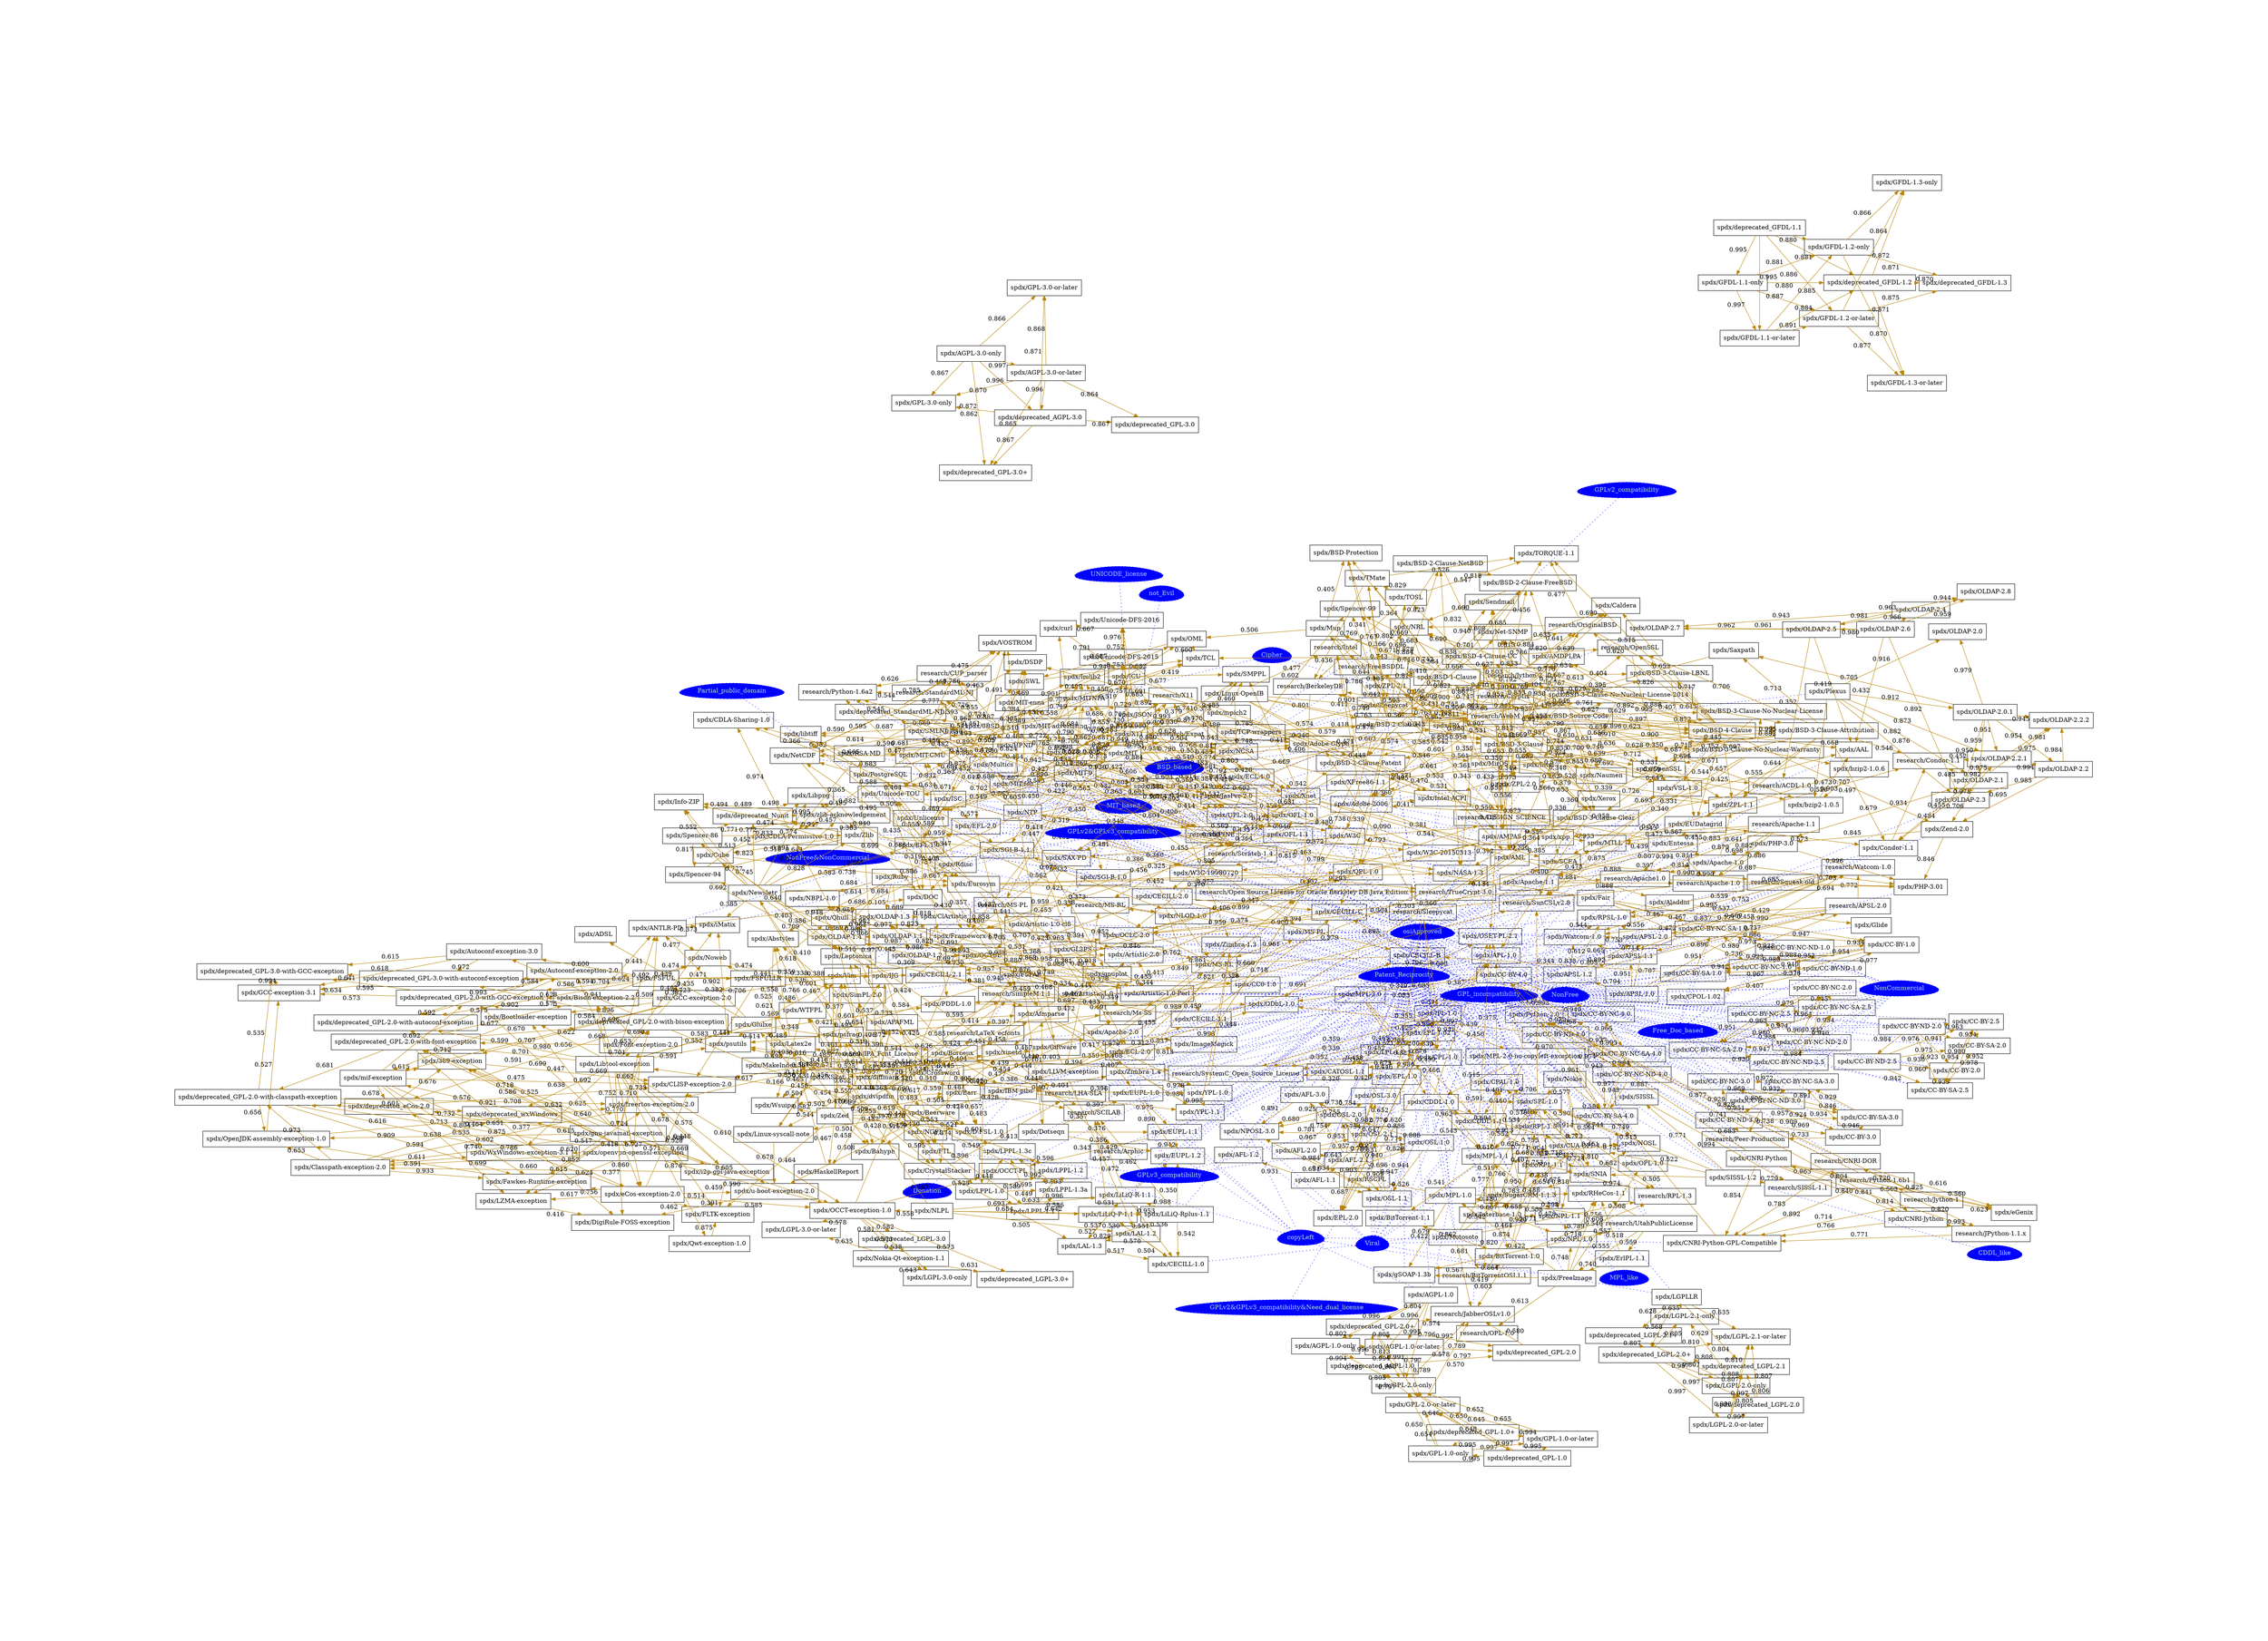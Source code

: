 digraph LicenseGraph {
  newrank = true;
  ratio = "auto" ;
 graph [layout="sfdp", rankdir=TB, overlap=false, ranksep=10.0,  nodesep=10.0, margin = 5.5,  concentrate=true]
 node [shape=box, width=1];
 edge [color=darkgoldenrod, width=1];
   "osiApproved"  [label="osiApproved" , shape=egg, style="dotted,filled", fontcolor=powderblue, color=blue];
      "osiApproved" -> "spdx/0BSD"  [dir=none, style=dotted, color=blue];
      "osiApproved" -> "spdx/AAL"  [dir=none, style=dotted, color=blue];
      "osiApproved" -> "spdx/AFL-1.1"  [dir=none, style=dotted, color=blue];
      "osiApproved" -> "spdx/AFL-1.2"  [dir=none, style=dotted, color=blue];
      "osiApproved" -> "spdx/AFL-2.0"  [dir=none, style=dotted, color=blue];
      "osiApproved" -> "spdx/AFL-2.1"  [dir=none, style=dotted, color=blue];
      "osiApproved" -> "spdx/AFL-3.0"  [dir=none, style=dotted, color=blue];
      "osiApproved" -> "spdx/Apache-1.1"  [dir=none, style=dotted, color=blue];
      "osiApproved" -> "spdx/Apache-2.0"  [dir=none, style=dotted, color=blue];
      "osiApproved" -> "spdx/APL-1.0"  [dir=none, style=dotted, color=blue];
      "osiApproved" -> "spdx/APSL-1.0"  [dir=none, style=dotted, color=blue];
      "osiApproved" -> "spdx/APSL-1.1"  [dir=none, style=dotted, color=blue];
      "osiApproved" -> "spdx/APSL-1.2"  [dir=none, style=dotted, color=blue];
      "osiApproved" -> "spdx/APSL-2.0"  [dir=none, style=dotted, color=blue];
      "osiApproved" -> "spdx/Artistic-1.0"  [dir=none, style=dotted, color=blue];
      "osiApproved" -> "spdx/Artistic-1.0-cl8"  [dir=none, style=dotted, color=blue];
      "osiApproved" -> "spdx/Artistic-1.0-Perl"  [dir=none, style=dotted, color=blue];
      "osiApproved" -> "spdx/Artistic-2.0"  [dir=none, style=dotted, color=blue];
      "osiApproved" -> "spdx/BSD-2-Clause"  [dir=none, style=dotted, color=blue];
      "osiApproved" -> "spdx/BSD-2-Clause-Patent"  [dir=none, style=dotted, color=blue];
      "osiApproved" -> "spdx/BSD-3-Clause"  [dir=none, style=dotted, color=blue];
      "osiApproved" -> "spdx/BSL-1.0"  [dir=none, style=dotted, color=blue];
      "osiApproved" -> "spdx/CATOSL-1.1"  [dir=none, style=dotted, color=blue];
      "osiApproved" -> "spdx/CDDL-1.0"  [dir=none, style=dotted, color=blue];
      "osiApproved" -> "spdx/CECILL-2.1"  [dir=none, style=dotted, color=blue];
      "osiApproved" -> "spdx/CNRI-Python"  [dir=none, style=dotted, color=blue];
      "osiApproved" -> "spdx/CPAL-1.0"  [dir=none, style=dotted, color=blue];
      "osiApproved" -> "spdx/CPL-1.0"  [dir=none, style=dotted, color=blue];
      "osiApproved" -> "spdx/CUA-OPL-1.0"  [dir=none, style=dotted, color=blue];
      "osiApproved" -> "spdx/ECL-1.0"  [dir=none, style=dotted, color=blue];
      "osiApproved" -> "spdx/ECL-2.0"  [dir=none, style=dotted, color=blue];
      "osiApproved" -> "spdx/EFL-1.0"  [dir=none, style=dotted, color=blue];
      "osiApproved" -> "spdx/EFL-2.0"  [dir=none, style=dotted, color=blue];
      "osiApproved" -> "spdx/Entessa"  [dir=none, style=dotted, color=blue];
      "osiApproved" -> "spdx/EPL-1.0"  [dir=none, style=dotted, color=blue];
      "osiApproved" -> "spdx/EPL-2.0"  [dir=none, style=dotted, color=blue];
      "osiApproved" -> "spdx/EUDatagrid"  [dir=none, style=dotted, color=blue];
      "osiApproved" -> "spdx/EUPL-1.1"  [dir=none, style=dotted, color=blue];
      "osiApproved" -> "spdx/EUPL-1.2"  [dir=none, style=dotted, color=blue];
      "osiApproved" -> "spdx/Fair"  [dir=none, style=dotted, color=blue];
      "osiApproved" -> "spdx/Frameworx-1.0"  [dir=none, style=dotted, color=blue];
      "osiApproved" -> "spdx/HPND"  [dir=none, style=dotted, color=blue];
      "osiApproved" -> "spdx/Intel"  [dir=none, style=dotted, color=blue];
      "osiApproved" -> "spdx/IPA"  [dir=none, style=dotted, color=blue];
      "osiApproved" -> "spdx/IPL-1.0"  [dir=none, style=dotted, color=blue];
      "osiApproved" -> "spdx/ISC"  [dir=none, style=dotted, color=blue];
      "osiApproved" -> "spdx/LiLiQ-P-1.1"  [dir=none, style=dotted, color=blue];
      "osiApproved" -> "spdx/LiLiQ-R-1.1"  [dir=none, style=dotted, color=blue];
      "osiApproved" -> "spdx/LiLiQ-Rplus-1.1"  [dir=none, style=dotted, color=blue];
      "osiApproved" -> "spdx/LPL-1.0"  [dir=none, style=dotted, color=blue];
      "osiApproved" -> "spdx/LPL-1.02"  [dir=none, style=dotted, color=blue];
      "osiApproved" -> "spdx/LPPL-1.3c"  [dir=none, style=dotted, color=blue];
      "osiApproved" -> "spdx/MirOS"  [dir=none, style=dotted, color=blue];
      "osiApproved" -> "spdx/MIT"  [dir=none, style=dotted, color=blue];
      "osiApproved" -> "spdx/Motosoto"  [dir=none, style=dotted, color=blue];
      "osiApproved" -> "spdx/MPL-1.0"  [dir=none, style=dotted, color=blue];
      "osiApproved" -> "spdx/MPL-1.1"  [dir=none, style=dotted, color=blue];
      "osiApproved" -> "spdx/MPL-2.0"  [dir=none, style=dotted, color=blue];
      "osiApproved" -> "spdx/MPL-2.0-no-copyleft-exception"  [dir=none, style=dotted, color=blue];
      "osiApproved" -> "spdx/MS-PL"  [dir=none, style=dotted, color=blue];
      "osiApproved" -> "spdx/MS-RL"  [dir=none, style=dotted, color=blue];
      "osiApproved" -> "spdx/Multics"  [dir=none, style=dotted, color=blue];
      "osiApproved" -> "spdx/NASA-1.3"  [dir=none, style=dotted, color=blue];
      "osiApproved" -> "spdx/Naumen"  [dir=none, style=dotted, color=blue];
      "osiApproved" -> "spdx/NCSA"  [dir=none, style=dotted, color=blue];
      "osiApproved" -> "spdx/NGPL"  [dir=none, style=dotted, color=blue];
      "osiApproved" -> "spdx/Nokia"  [dir=none, style=dotted, color=blue];
      "osiApproved" -> "spdx/NPOSL-3.0"  [dir=none, style=dotted, color=blue];
      "osiApproved" -> "spdx/NTP"  [dir=none, style=dotted, color=blue];
      "osiApproved" -> "spdx/OCLC-2.0"  [dir=none, style=dotted, color=blue];
      "osiApproved" -> "spdx/OFL-1.1"  [dir=none, style=dotted, color=blue];
      "osiApproved" -> "spdx/OGTSL"  [dir=none, style=dotted, color=blue];
      "osiApproved" -> "spdx/OSET-PL-2.1"  [dir=none, style=dotted, color=blue];
      "osiApproved" -> "spdx/OSL-1.0"  [dir=none, style=dotted, color=blue];
      "osiApproved" -> "spdx/OSL-2.0"  [dir=none, style=dotted, color=blue];
      "osiApproved" -> "spdx/OSL-2.1"  [dir=none, style=dotted, color=blue];
      "osiApproved" -> "spdx/OSL-3.0"  [dir=none, style=dotted, color=blue];
      "osiApproved" -> "spdx/PHP-3.0"  [dir=none, style=dotted, color=blue];
      "osiApproved" -> "spdx/PostgreSQL"  [dir=none, style=dotted, color=blue];
      "osiApproved" -> "spdx/Python-2.0"  [dir=none, style=dotted, color=blue];
      "osiApproved" -> "spdx/QPL-1.0"  [dir=none, style=dotted, color=blue];
      "osiApproved" -> "spdx/RPL-1.1"  [dir=none, style=dotted, color=blue];
      "osiApproved" -> "spdx/RPL-1.5"  [dir=none, style=dotted, color=blue];
      "osiApproved" -> "spdx/RPSL-1.0"  [dir=none, style=dotted, color=blue];
      "osiApproved" -> "spdx/RSCPL"  [dir=none, style=dotted, color=blue];
      "osiApproved" -> "spdx/SimPL-2.0"  [dir=none, style=dotted, color=blue];
      "osiApproved" -> "spdx/SISSL"  [dir=none, style=dotted, color=blue];
      "osiApproved" -> "spdx/Sleepycat"  [dir=none, style=dotted, color=blue];
      "osiApproved" -> "spdx/SPL-1.0"  [dir=none, style=dotted, color=blue];
      "osiApproved" -> "spdx/UPL-1.0"  [dir=none, style=dotted, color=blue];
      "osiApproved" -> "spdx/VSL-1.0"  [dir=none, style=dotted, color=blue];
      "osiApproved" -> "spdx/W3C"  [dir=none, style=dotted, color=blue];
      "osiApproved" -> "spdx/Watcom-1.0"  [dir=none, style=dotted, color=blue];
      "osiApproved" -> "spdx/Xnet"  [dir=none, style=dotted, color=blue];
      "osiApproved" -> "spdx/Zlib"  [dir=none, style=dotted, color=blue];
      "osiApproved" -> "spdx/ZPL-2.0"  [dir=none, style=dotted, color=blue];
   "GPL_incompatibility"  [label="GPL_incompatibility" , shape=egg, style="dotted,filled", fontcolor=powderblue, color=blue];
      "GPL_incompatibility" -> "research/ACDL-1.0"  [dir=none, style=dotted, color=blue];
      "GPL_incompatibility" -> "spdx/AFL-3.0"  [dir=none, style=dotted, color=blue];
      "GPL_incompatibility" -> "spdx/AGPL-1.0"  [dir=none, style=dotted, color=blue];
      "GPL_incompatibility" -> "spdx/Aladdin"  [dir=none, style=dotted, color=blue];
      "GPL_incompatibility" -> "spdx/Apache-1.0"  [dir=none, style=dotted, color=blue];
      "GPL_incompatibility" -> "spdx/Apache-1.1"  [dir=none, style=dotted, color=blue];
      "GPL_incompatibility" -> "spdx/APSL-1.0"  [dir=none, style=dotted, color=blue];
      "GPL_incompatibility" -> "spdx/APSL-1.1"  [dir=none, style=dotted, color=blue];
      "GPL_incompatibility" -> "spdx/APSL-1.2"  [dir=none, style=dotted, color=blue];
      "GPL_incompatibility" -> "spdx/APSL-2.0"  [dir=none, style=dotted, color=blue];
      "GPL_incompatibility" -> "research/Arphic"  [dir=none, style=dotted, color=blue];
      "GPL_incompatibility" -> "spdx/Artistic-1.0"  [dir=none, style=dotted, color=blue];
      "GPL_incompatibility" -> "spdx/Artistic-1.0-Perl"  [dir=none, style=dotted, color=blue];
      "GPL_incompatibility" -> "spdx/Barr"  [dir=none, style=dotted, color=blue];
      "GPL_incompatibility" -> "spdx/Beerware"  [dir=none, style=dotted, color=blue];
      "GPL_incompatibility" -> "spdx/BitTorrent-1.1"  [dir=none, style=dotted, color=blue];
      "GPL_incompatibility" -> "spdx/BSD-4-Clause"  [dir=none, style=dotted, color=blue];
      "GPL_incompatibility" -> "spdx/CC-BY-1.0"  [dir=none, style=dotted, color=blue];
      "GPL_incompatibility" -> "spdx/CC-BY-2.0"  [dir=none, style=dotted, color=blue];
      "GPL_incompatibility" -> "spdx/CC-BY-2.5"  [dir=none, style=dotted, color=blue];
      "GPL_incompatibility" -> "spdx/CC-BY-3.0"  [dir=none, style=dotted, color=blue];
      "GPL_incompatibility" -> "spdx/CC-BY-NC-1.0"  [dir=none, style=dotted, color=blue];
      "GPL_incompatibility" -> "spdx/CC-BY-NC-2.0"  [dir=none, style=dotted, color=blue];
      "GPL_incompatibility" -> "spdx/CC-BY-NC-2.5"  [dir=none, style=dotted, color=blue];
      "GPL_incompatibility" -> "spdx/CC-BY-NC-3.0"  [dir=none, style=dotted, color=blue];
      "GPL_incompatibility" -> "spdx/CC-BY-NC-4.0"  [dir=none, style=dotted, color=blue];
      "GPL_incompatibility" -> "spdx/CC-BY-NC-ND-1.0"  [dir=none, style=dotted, color=blue];
      "GPL_incompatibility" -> "spdx/CC-BY-NC-ND-2.0"  [dir=none, style=dotted, color=blue];
      "GPL_incompatibility" -> "spdx/CC-BY-NC-ND-2.5"  [dir=none, style=dotted, color=blue];
      "GPL_incompatibility" -> "spdx/CC-BY-NC-ND-3.0"  [dir=none, style=dotted, color=blue];
      "GPL_incompatibility" -> "spdx/CC-BY-NC-ND-4.0"  [dir=none, style=dotted, color=blue];
      "GPL_incompatibility" -> "spdx/CC-BY-NC-SA-1.0"  [dir=none, style=dotted, color=blue];
      "GPL_incompatibility" -> "spdx/CC-BY-NC-SA-2.0"  [dir=none, style=dotted, color=blue];
      "GPL_incompatibility" -> "spdx/CC-BY-NC-SA-2.5"  [dir=none, style=dotted, color=blue];
      "GPL_incompatibility" -> "spdx/CC-BY-NC-SA-3.0"  [dir=none, style=dotted, color=blue];
      "GPL_incompatibility" -> "spdx/CC-BY-NC-SA-4.0"  [dir=none, style=dotted, color=blue];
      "GPL_incompatibility" -> "spdx/CC-BY-ND-1.0"  [dir=none, style=dotted, color=blue];
      "GPL_incompatibility" -> "spdx/CC-BY-ND-2.0"  [dir=none, style=dotted, color=blue];
      "GPL_incompatibility" -> "spdx/CC-BY-ND-2.5"  [dir=none, style=dotted, color=blue];
      "GPL_incompatibility" -> "spdx/CC-BY-ND-3.0"  [dir=none, style=dotted, color=blue];
      "GPL_incompatibility" -> "spdx/CC-BY-ND-4.0"  [dir=none, style=dotted, color=blue];
      "GPL_incompatibility" -> "spdx/CC-BY-SA-1.0"  [dir=none, style=dotted, color=blue];
      "GPL_incompatibility" -> "spdx/CC-BY-SA-2.0"  [dir=none, style=dotted, color=blue];
      "GPL_incompatibility" -> "spdx/CC-BY-SA-2.5"  [dir=none, style=dotted, color=blue];
      "GPL_incompatibility" -> "spdx/CC-BY-SA-3.0"  [dir=none, style=dotted, color=blue];
      "GPL_incompatibility" -> "spdx/CECILL-B"  [dir=none, style=dotted, color=blue];
      "GPL_incompatibility" -> "spdx/CECILL-C"  [dir=none, style=dotted, color=blue];
      "GPL_incompatibility" -> "research/CNRI-DOR"  [dir=none, style=dotted, color=blue];
      "GPL_incompatibility" -> "spdx/Condor-1.1"  [dir=none, style=dotted, color=blue];
      "GPL_incompatibility" -> "spdx/CPAL-1.0"  [dir=none, style=dotted, color=blue];
      "GPL_incompatibility" -> "spdx/CPL-1.0"  [dir=none, style=dotted, color=blue];
      "GPL_incompatibility" -> "spdx/CPOL-1.02"  [dir=none, style=dotted, color=blue];
      "GPL_incompatibility" -> "research/DESIGN_SCIENCE"  [dir=none, style=dotted, color=blue];
      "GPL_incompatibility" -> "spdx/EPL-1.0"  [dir=none, style=dotted, color=blue];
      "GPL_incompatibility" -> "spdx/EUPL-1.1"  [dir=none, style=dotted, color=blue];
      "GPL_incompatibility" -> "spdx/Giftware"  [dir=none, style=dotted, color=blue];
      "GPL_incompatibility" -> "spdx/gnuplot"  [dir=none, style=dotted, color=blue];
      "GPL_incompatibility" -> "research/IPA_Font_License"  [dir=none, style=dotted, color=blue];
      "GPL_incompatibility" -> "spdx/IPL-1.0"  [dir=none, style=dotted, color=blue];
      "GPL_incompatibility" -> "research/JabberOSLv1.0"  [dir=none, style=dotted, color=blue];
      "GPL_incompatibility" -> "research/LHA-SLA"  [dir=none, style=dotted, color=blue];
      "GPL_incompatibility" -> "spdx/LPL-1.02"  [dir=none, style=dotted, color=blue];
      "GPL_incompatibility" -> "spdx/LPPL-1.2"  [dir=none, style=dotted, color=blue];
      "GPL_incompatibility" -> "spdx/LPPL-1.3a"  [dir=none, style=dotted, color=blue];
      "GPL_incompatibility" -> "spdx/MPL-1.1"  [dir=none, style=dotted, color=blue];
      "GPL_incompatibility" -> "spdx/MS-PL"  [dir=none, style=dotted, color=blue];
      "GPL_incompatibility" -> "spdx/MS-RL"  [dir=none, style=dotted, color=blue];
      "GPL_incompatibility" -> "research/Ms-SS"  [dir=none, style=dotted, color=blue];
      "GPL_incompatibility" -> "spdx/NASA-1.3"  [dir=none, style=dotted, color=blue];
      "GPL_incompatibility" -> "spdx/Nokia"  [dir=none, style=dotted, color=blue];
      "GPL_incompatibility" -> "spdx/NOSL"  [dir=none, style=dotted, color=blue];
      "GPL_incompatibility" -> "spdx/NPL-1.0"  [dir=none, style=dotted, color=blue];
      "GPL_incompatibility" -> "spdx/NPL-1.1"  [dir=none, style=dotted, color=blue];
      "GPL_incompatibility" -> "spdx/OLDAP-2.3"  [dir=none, style=dotted, color=blue];
      "GPL_incompatibility" -> "spdx/OpenSSL"  [dir=none, style=dotted, color=blue];
      "GPL_incompatibility" -> "spdx/OPL-1.0"  [dir=none, style=dotted, color=blue];
      "GPL_incompatibility" -> "spdx/OSL-1.0"  [dir=none, style=dotted, color=blue];
      "GPL_incompatibility" -> "spdx/OSL-1.1"  [dir=none, style=dotted, color=blue];
      "GPL_incompatibility" -> "spdx/OSL-2.0"  [dir=none, style=dotted, color=blue];
      "GPL_incompatibility" -> "spdx/OSL-2.1"  [dir=none, style=dotted, color=blue];
      "GPL_incompatibility" -> "spdx/OSL-3.0"  [dir=none, style=dotted, color=blue];
      "GPL_incompatibility" -> "research/Peer-Production"  [dir=none, style=dotted, color=blue];
      "GPL_incompatibility" -> "spdx/PHP-3.01"  [dir=none, style=dotted, color=blue];
      "GPL_incompatibility" -> "research/PINE"  [dir=none, style=dotted, color=blue];
      "GPL_incompatibility" -> "research/Python-1.6b1"  [dir=none, style=dotted, color=blue];
      "GPL_incompatibility" -> "spdx/QPL-1.0"  [dir=none, style=dotted, color=blue];
      "GPL_incompatibility" -> "spdx/RHeCos-1.1"  [dir=none, style=dotted, color=blue];
      "GPL_incompatibility" -> "spdx/RPL-1.1"  [dir=none, style=dotted, color=blue];
      "GPL_incompatibility" -> "research/RPL-1.3"  [dir=none, style=dotted, color=blue];
      "GPL_incompatibility" -> "spdx/RPL-1.5"  [dir=none, style=dotted, color=blue];
      "GPL_incompatibility" -> "spdx/RPSL-1.0"  [dir=none, style=dotted, color=blue];
      "GPL_incompatibility" -> "research/SCILAB"  [dir=none, style=dotted, color=blue];
      "GPL_incompatibility" -> "research/Scratch-1.4"  [dir=none, style=dotted, color=blue];
      "GPL_incompatibility" -> "research/SimpleM-1.1"  [dir=none, style=dotted, color=blue];
      "GPL_incompatibility" -> "spdx/SISSL"  [dir=none, style=dotted, color=blue];
      "GPL_incompatibility" -> "research/SISSL-1.1"  [dir=none, style=dotted, color=blue];
      "GPL_incompatibility" -> "spdx/SISSL-1.2"  [dir=none, style=dotted, color=blue];
      "GPL_incompatibility" -> "spdx/SPL-1.0"  [dir=none, style=dotted, color=blue];
      "GPL_incompatibility" -> "research/Squeak-old"  [dir=none, style=dotted, color=blue];
      "GPL_incompatibility" -> "research/SunCSLv2.8"  [dir=none, style=dotted, color=blue];
      "GPL_incompatibility" -> "research/SystemC_Open_Source_License"  [dir=none, style=dotted, color=blue];
      "GPL_incompatibility" -> "research/TrueCrypt-3.0"  [dir=none, style=dotted, color=blue];
      "GPL_incompatibility" -> "research/UtahPublicLicense"  [dir=none, style=dotted, color=blue];
      "GPL_incompatibility" -> "spdx/Watcom-1.0"  [dir=none, style=dotted, color=blue];
      "GPL_incompatibility" -> "spdx/xinetd"  [dir=none, style=dotted, color=blue];
      "GPL_incompatibility" -> "spdx/YPL-1.0"  [dir=none, style=dotted, color=blue];
      "GPL_incompatibility" -> "spdx/YPL-1.1"  [dir=none, style=dotted, color=blue];
      "GPL_incompatibility" -> "spdx/Zend-2.0"  [dir=none, style=dotted, color=blue];
      "GPL_incompatibility" -> "spdx/Zimbra-1.3"  [dir=none, style=dotted, color=blue];
      "GPL_incompatibility" -> "spdx/Zimbra-1.4"  [dir=none, style=dotted, color=blue];
      "GPL_incompatibility" -> "spdx/ZPL-1.1"  [dir=none, style=dotted, color=blue];
   "Patent_Reciprocity"  [label="Patent_Reciprocity" , shape=egg, style="dotted,filled", fontcolor=powderblue, color=blue];
      "Patent_Reciprocity" -> "spdx/AFL-1.1"  [dir=none, style=dotted, color=blue];
      "Patent_Reciprocity" -> "spdx/AFL-1.2"  [dir=none, style=dotted, color=blue];
      "Patent_Reciprocity" -> "spdx/AFL-2.0"  [dir=none, style=dotted, color=blue];
      "Patent_Reciprocity" -> "spdx/AFL-2.1"  [dir=none, style=dotted, color=blue];
      "Patent_Reciprocity" -> "spdx/AFL-3.0"  [dir=none, style=dotted, color=blue];
      "Patent_Reciprocity" -> "spdx/AGPL-1.0"  [dir=none, style=dotted, color=blue];
      "Patent_Reciprocity" -> "spdx/AML"  [dir=none, style=dotted, color=blue];
      "Patent_Reciprocity" -> "spdx/AMPAS"  [dir=none, style=dotted, color=blue];
      "Patent_Reciprocity" -> "spdx/Apache-2.0"  [dir=none, style=dotted, color=blue];
      "Patent_Reciprocity" -> "spdx/APL-1.0"  [dir=none, style=dotted, color=blue];
      "Patent_Reciprocity" -> "spdx/APSL-1.0"  [dir=none, style=dotted, color=blue];
      "Patent_Reciprocity" -> "spdx/APSL-1.1"  [dir=none, style=dotted, color=blue];
      "Patent_Reciprocity" -> "spdx/APSL-1.2"  [dir=none, style=dotted, color=blue];
      "Patent_Reciprocity" -> "spdx/APSL-2.0"  [dir=none, style=dotted, color=blue];
      "Patent_Reciprocity" -> "spdx/Artistic-2.0"  [dir=none, style=dotted, color=blue];
      "Patent_Reciprocity" -> "spdx/BitTorrent-1.0"  [dir=none, style=dotted, color=blue];
      "Patent_Reciprocity" -> "spdx/BitTorrent-1.1"  [dir=none, style=dotted, color=blue];
      "Patent_Reciprocity" -> "spdx/BSD-3-Clause-Clear"  [dir=none, style=dotted, color=blue];
      "Patent_Reciprocity" -> "spdx/bzip2-1.0.5"  [dir=none, style=dotted, color=blue];
      "Patent_Reciprocity" -> "spdx/CATOSL-1.1"  [dir=none, style=dotted, color=blue];
      "Patent_Reciprocity" -> "spdx/CC-BY-4.0"  [dir=none, style=dotted, color=blue];
      "Patent_Reciprocity" -> "spdx/CC-BY-NC-4.0"  [dir=none, style=dotted, color=blue];
      "Patent_Reciprocity" -> "spdx/CC-BY-NC-ND-4.0"  [dir=none, style=dotted, color=blue];
      "Patent_Reciprocity" -> "spdx/CC-BY-NC-SA-4.0"  [dir=none, style=dotted, color=blue];
      "Patent_Reciprocity" -> "spdx/CC-BY-ND-4.0"  [dir=none, style=dotted, color=blue];
      "Patent_Reciprocity" -> "spdx/CC-BY-SA-4.0"  [dir=none, style=dotted, color=blue];
      "Patent_Reciprocity" -> "spdx/CC0-1.0"  [dir=none, style=dotted, color=blue];
      "Patent_Reciprocity" -> "spdx/CDDL-1.0"  [dir=none, style=dotted, color=blue];
      "Patent_Reciprocity" -> "spdx/CDDL-1.1"  [dir=none, style=dotted, color=blue];
      "Patent_Reciprocity" -> "spdx/CECILL-1.1"  [dir=none, style=dotted, color=blue];
      "Patent_Reciprocity" -> "spdx/Condor-1.1"  [dir=none, style=dotted, color=blue];
      "Patent_Reciprocity" -> "spdx/CPAL-1.0"  [dir=none, style=dotted, color=blue];
      "Patent_Reciprocity" -> "spdx/CPL-1.0"  [dir=none, style=dotted, color=blue];
      "Patent_Reciprocity" -> "spdx/CPOL-1.02"  [dir=none, style=dotted, color=blue];
      "Patent_Reciprocity" -> "spdx/CUA-OPL-1.0"  [dir=none, style=dotted, color=blue];
      "Patent_Reciprocity" -> "spdx/D-FSL-1.0"  [dir=none, style=dotted, color=blue];
      "Patent_Reciprocity" -> "spdx/DOC"  [dir=none, style=dotted, color=blue];
      "Patent_Reciprocity" -> "spdx/ECL-2.0"  [dir=none, style=dotted, color=blue];
      "Patent_Reciprocity" -> "spdx/EPL-1.0"  [dir=none, style=dotted, color=blue];
      "Patent_Reciprocity" -> "spdx/ErlPL-1.1"  [dir=none, style=dotted, color=blue];
      "Patent_Reciprocity" -> "spdx/EUDatagrid"  [dir=none, style=dotted, color=blue];
      "Patent_Reciprocity" -> "spdx/EUPL-1.0"  [dir=none, style=dotted, color=blue];
      "Patent_Reciprocity" -> "spdx/EUPL-1.1"  [dir=none, style=dotted, color=blue];
      "Patent_Reciprocity" -> "spdx/EUPL-1.2"  [dir=none, style=dotted, color=blue];
      "Patent_Reciprocity" -> "spdx/Frameworx-1.0"  [dir=none, style=dotted, color=blue];
      "Patent_Reciprocity" -> "spdx/FreeImage"  [dir=none, style=dotted, color=blue];
      "Patent_Reciprocity" -> "spdx/Glide"  [dir=none, style=dotted, color=blue];
      "Patent_Reciprocity" -> "spdx/gSOAP-1.3b"  [dir=none, style=dotted, color=blue];
      "Patent_Reciprocity" -> "spdx/IBM-pibs"  [dir=none, style=dotted, color=blue];
      "Patent_Reciprocity" -> "spdx/IJG"  [dir=none, style=dotted, color=blue];
      "Patent_Reciprocity" -> "spdx/ImageMagick"  [dir=none, style=dotted, color=blue];
      "Patent_Reciprocity" -> "spdx/Intel-ACPI"  [dir=none, style=dotted, color=blue];
      "Patent_Reciprocity" -> "spdx/Interbase-1.0"  [dir=none, style=dotted, color=blue];
      "Patent_Reciprocity" -> "spdx/IPL-1.0"  [dir=none, style=dotted, color=blue];
      "Patent_Reciprocity" -> "spdx/JasPer-2.0"  [dir=none, style=dotted, color=blue];
      "Patent_Reciprocity" -> "spdx/LGPLLR"  [dir=none, style=dotted, color=blue];
      "Patent_Reciprocity" -> "spdx/LPL-1.0"  [dir=none, style=dotted, color=blue];
      "Patent_Reciprocity" -> "spdx/LPL-1.02"  [dir=none, style=dotted, color=blue];
      "Patent_Reciprocity" -> "spdx/Motosoto"  [dir=none, style=dotted, color=blue];
      "Patent_Reciprocity" -> "spdx/MPL-1.0"  [dir=none, style=dotted, color=blue];
      "Patent_Reciprocity" -> "spdx/MPL-1.1"  [dir=none, style=dotted, color=blue];
      "Patent_Reciprocity" -> "spdx/MPL-2.0"  [dir=none, style=dotted, color=blue];
      "Patent_Reciprocity" -> "spdx/MPL-2.0-no-copyleft-exception"  [dir=none, style=dotted, color=blue];
      "Patent_Reciprocity" -> "spdx/MS-PL"  [dir=none, style=dotted, color=blue];
      "Patent_Reciprocity" -> "spdx/MS-RL"  [dir=none, style=dotted, color=blue];
      "Patent_Reciprocity" -> "spdx/MTLL"  [dir=none, style=dotted, color=blue];
      "Patent_Reciprocity" -> "spdx/NASA-1.3"  [dir=none, style=dotted, color=blue];
      "Patent_Reciprocity" -> "spdx/NLOD-1.0"  [dir=none, style=dotted, color=blue];
      "Patent_Reciprocity" -> "spdx/Nokia"  [dir=none, style=dotted, color=blue];
      "Patent_Reciprocity" -> "spdx/NOSL"  [dir=none, style=dotted, color=blue];
      "Patent_Reciprocity" -> "spdx/NPL-1.0"  [dir=none, style=dotted, color=blue];
      "Patent_Reciprocity" -> "spdx/NPL-1.1"  [dir=none, style=dotted, color=blue];
      "Patent_Reciprocity" -> "spdx/NPOSL-3.0"  [dir=none, style=dotted, color=blue];
      "Patent_Reciprocity" -> "spdx/OCCT-PL"  [dir=none, style=dotted, color=blue];
      "Patent_Reciprocity" -> "spdx/OCLC-2.0"  [dir=none, style=dotted, color=blue];
      "Patent_Reciprocity" -> "spdx/ODbL-1.0"  [dir=none, style=dotted, color=blue];
      "Patent_Reciprocity" -> "spdx/OFL-1.0"  [dir=none, style=dotted, color=blue];
      "Patent_Reciprocity" -> "spdx/OFL-1.1"  [dir=none, style=dotted, color=blue];
      "Patent_Reciprocity" -> "spdx/OPL-1.0"  [dir=none, style=dotted, color=blue];
      "Patent_Reciprocity" -> "spdx/OSET-PL-2.1"  [dir=none, style=dotted, color=blue];
      "Patent_Reciprocity" -> "spdx/OSL-1.0"  [dir=none, style=dotted, color=blue];
      "Patent_Reciprocity" -> "spdx/OSL-1.1"  [dir=none, style=dotted, color=blue];
      "Patent_Reciprocity" -> "spdx/OSL-2.0"  [dir=none, style=dotted, color=blue];
      "Patent_Reciprocity" -> "spdx/OSL-2.1"  [dir=none, style=dotted, color=blue];
      "Patent_Reciprocity" -> "spdx/OSL-3.0"  [dir=none, style=dotted, color=blue];
      "Patent_Reciprocity" -> "spdx/PDDL-1.0"  [dir=none, style=dotted, color=blue];
      "Patent_Reciprocity" -> "spdx/Rdisc"  [dir=none, style=dotted, color=blue];
      "Patent_Reciprocity" -> "spdx/RHeCos-1.1"  [dir=none, style=dotted, color=blue];
      "Patent_Reciprocity" -> "spdx/RPL-1.1"  [dir=none, style=dotted, color=blue];
      "Patent_Reciprocity" -> "spdx/RPL-1.5"  [dir=none, style=dotted, color=blue];
      "Patent_Reciprocity" -> "spdx/RPSL-1.0"  [dir=none, style=dotted, color=blue];
      "Patent_Reciprocity" -> "spdx/RSCPL"  [dir=none, style=dotted, color=blue];
      "Patent_Reciprocity" -> "spdx/SCEA"  [dir=none, style=dotted, color=blue];
      "Patent_Reciprocity" -> "spdx/SGI-B-1.0"  [dir=none, style=dotted, color=blue];
      "Patent_Reciprocity" -> "spdx/SGI-B-1.1"  [dir=none, style=dotted, color=blue];
      "Patent_Reciprocity" -> "spdx/SISSL"  [dir=none, style=dotted, color=blue];
      "Patent_Reciprocity" -> "spdx/SISSL-1.2"  [dir=none, style=dotted, color=blue];
      "Patent_Reciprocity" -> "spdx/SNIA"  [dir=none, style=dotted, color=blue];
      "Patent_Reciprocity" -> "spdx/SPL-1.0"  [dir=none, style=dotted, color=blue];
      "Patent_Reciprocity" -> "spdx/SugarCRM-1.1.3"  [dir=none, style=dotted, color=blue];
      "Patent_Reciprocity" -> "spdx/UPL-1.0"  [dir=none, style=dotted, color=blue];
      "Patent_Reciprocity" -> "spdx/W3C"  [dir=none, style=dotted, color=blue];
      "Patent_Reciprocity" -> "spdx/W3C-19980720"  [dir=none, style=dotted, color=blue];
      "Patent_Reciprocity" -> "spdx/W3C-20150513"  [dir=none, style=dotted, color=blue];
      "Patent_Reciprocity" -> "spdx/Watcom-1.0"  [dir=none, style=dotted, color=blue];
      "Patent_Reciprocity" -> "spdx/xpp"  [dir=none, style=dotted, color=blue];
      "Patent_Reciprocity" -> "spdx/YPL-1.0"  [dir=none, style=dotted, color=blue];
      "Patent_Reciprocity" -> "spdx/YPL-1.1"  [dir=none, style=dotted, color=blue];
      "Patent_Reciprocity" -> "spdx/Zimbra-1.3"  [dir=none, style=dotted, color=blue];
      "Patent_Reciprocity" -> "spdx/Zimbra-1.4"  [dir=none, style=dotted, color=blue];
   "copyLeft"  [label="copyLeft" , shape=egg, style="dotted,filled", fontcolor=powderblue, color=blue];
      "copyLeft" -> "spdx/AGPL-1.0"  [dir=none, style=dotted, color=blue];
      "copyLeft" -> "spdx/CNRI-Python-GPL-Compatible"  [dir=none, style=dotted, color=blue];
      "copyLeft" -> "spdx/EUPL-1.0"  [dir=none, style=dotted, color=blue];
      "copyLeft" -> "spdx/EUPL-1.1"  [dir=none, style=dotted, color=blue];
      "copyLeft" -> "spdx/EUPL-1.2"  [dir=none, style=dotted, color=blue];
      "copyLeft" -> "spdx/FreeImage"  [dir=none, style=dotted, color=blue];
      "copyLeft" -> "spdx/ImageMagick"  [dir=none, style=dotted, color=blue];
      "copyLeft" -> "spdx/NGPL"  [dir=none, style=dotted, color=blue];
   "NonCommercial"  [label="NonCommercial" , shape=egg, style="dotted,filled", fontcolor=powderblue, color=blue];
      "NonCommercial" -> "spdx/Aladdin"  [dir=none, style=dotted, color=blue];
      "NonCommercial" -> "spdx/CC-BY-NC-1.0"  [dir=none, style=dotted, color=blue];
      "NonCommercial" -> "spdx/CC-BY-NC-2.0"  [dir=none, style=dotted, color=blue];
      "NonCommercial" -> "spdx/CC-BY-NC-2.5"  [dir=none, style=dotted, color=blue];
      "NonCommercial" -> "spdx/CC-BY-NC-3.0"  [dir=none, style=dotted, color=blue];
      "NonCommercial" -> "spdx/CC-BY-NC-4.0"  [dir=none, style=dotted, color=blue];
      "NonCommercial" -> "spdx/CC-BY-NC-ND-1.0"  [dir=none, style=dotted, color=blue];
      "NonCommercial" -> "spdx/CC-BY-NC-ND-2.0"  [dir=none, style=dotted, color=blue];
      "NonCommercial" -> "spdx/CC-BY-NC-ND-2.5"  [dir=none, style=dotted, color=blue];
      "NonCommercial" -> "spdx/CC-BY-NC-ND-3.0"  [dir=none, style=dotted, color=blue];
      "NonCommercial" -> "spdx/CC-BY-NC-ND-4.0"  [dir=none, style=dotted, color=blue];
      "NonCommercial" -> "spdx/CC-BY-NC-SA-1.0"  [dir=none, style=dotted, color=blue];
      "NonCommercial" -> "spdx/CC-BY-NC-SA-2.0"  [dir=none, style=dotted, color=blue];
      "NonCommercial" -> "spdx/CC-BY-NC-SA-2.5"  [dir=none, style=dotted, color=blue];
      "NonCommercial" -> "spdx/CC-BY-NC-SA-3.0"  [dir=none, style=dotted, color=blue];
      "NonCommercial" -> "spdx/CC-BY-NC-SA-4.0"  [dir=none, style=dotted, color=blue];
   "NonFree"  [label="NonFree" , shape=egg, style="dotted,filled", fontcolor=powderblue, color=blue];
      "NonFree" -> "spdx/Aladdin"  [dir=none, style=dotted, color=blue];
      "NonFree" -> "spdx/APSL-1.0"  [dir=none, style=dotted, color=blue];
      "NonFree" -> "spdx/APSL-1.1"  [dir=none, style=dotted, color=blue];
      "NonFree" -> "spdx/APSL-1.2"  [dir=none, style=dotted, color=blue];
      "NonFree" -> "spdx/Artistic-1.0"  [dir=none, style=dotted, color=blue];
      "NonFree" -> "spdx/Artistic-1.0-Perl"  [dir=none, style=dotted, color=blue];
      "NonFree" -> "spdx/CC-BY-NC-1.0"  [dir=none, style=dotted, color=blue];
      "NonFree" -> "spdx/CC-BY-NC-2.0"  [dir=none, style=dotted, color=blue];
      "NonFree" -> "spdx/CC-BY-NC-2.5"  [dir=none, style=dotted, color=blue];
      "NonFree" -> "spdx/CC-BY-NC-3.0"  [dir=none, style=dotted, color=blue];
      "NonFree" -> "spdx/CC-BY-NC-4.0"  [dir=none, style=dotted, color=blue];
      "NonFree" -> "spdx/CC-BY-NC-ND-1.0"  [dir=none, style=dotted, color=blue];
      "NonFree" -> "spdx/CC-BY-NC-ND-2.0"  [dir=none, style=dotted, color=blue];
      "NonFree" -> "spdx/CC-BY-NC-ND-2.5"  [dir=none, style=dotted, color=blue];
      "NonFree" -> "spdx/CC-BY-NC-ND-3.0"  [dir=none, style=dotted, color=blue];
      "NonFree" -> "spdx/CC-BY-NC-ND-4.0"  [dir=none, style=dotted, color=blue];
      "NonFree" -> "spdx/CC-BY-NC-SA-1.0"  [dir=none, style=dotted, color=blue];
      "NonFree" -> "spdx/CC-BY-NC-SA-2.0"  [dir=none, style=dotted, color=blue];
      "NonFree" -> "spdx/CC-BY-NC-SA-2.5"  [dir=none, style=dotted, color=blue];
      "NonFree" -> "spdx/CC-BY-NC-SA-3.0"  [dir=none, style=dotted, color=blue];
      "NonFree" -> "spdx/CC-BY-NC-SA-4.0"  [dir=none, style=dotted, color=blue];
      "NonFree" -> "spdx/CC-BY-ND-1.0"  [dir=none, style=dotted, color=blue];
      "NonFree" -> "spdx/CC-BY-ND-2.0"  [dir=none, style=dotted, color=blue];
      "NonFree" -> "spdx/CC-BY-ND-2.5"  [dir=none, style=dotted, color=blue];
      "NonFree" -> "spdx/CC-BY-ND-3.0"  [dir=none, style=dotted, color=blue];
      "NonFree" -> "spdx/CC-BY-ND-4.0"  [dir=none, style=dotted, color=blue];
      "NonFree" -> "research/CNRI-DOR"  [dir=none, style=dotted, color=blue];
      "NonFree" -> "spdx/CPOL-1.02"  [dir=none, style=dotted, color=blue];
      "NonFree" -> "research/LHA-SLA"  [dir=none, style=dotted, color=blue];
      "NonFree" -> "research/Ms-SS"  [dir=none, style=dotted, color=blue];
      "NonFree" -> "spdx/NASA-1.3"  [dir=none, style=dotted, color=blue];
      "NonFree" -> "spdx/OPL-1.0"  [dir=none, style=dotted, color=blue];
      "NonFree" -> "research/Peer-Production"  [dir=none, style=dotted, color=blue];
      "NonFree" -> "research/PINE"  [dir=none, style=dotted, color=blue];
      "NonFree" -> "spdx/RHeCos-1.1"  [dir=none, style=dotted, color=blue];
      "NonFree" -> "spdx/RPL-1.1"  [dir=none, style=dotted, color=blue];
      "NonFree" -> "research/RPL-1.3"  [dir=none, style=dotted, color=blue];
      "NonFree" -> "spdx/RPL-1.5"  [dir=none, style=dotted, color=blue];
      "NonFree" -> "research/SCILAB"  [dir=none, style=dotted, color=blue];
      "NonFree" -> "research/Scratch-1.4"  [dir=none, style=dotted, color=blue];
      "NonFree" -> "research/Squeak-old"  [dir=none, style=dotted, color=blue];
      "NonFree" -> "research/SunCSLv2.8"  [dir=none, style=dotted, color=blue];
      "NonFree" -> "research/SystemC_Open_Source_License"  [dir=none, style=dotted, color=blue];
      "NonFree" -> "research/TrueCrypt-3.0"  [dir=none, style=dotted, color=blue];
      "NonFree" -> "research/UtahPublicLicense"  [dir=none, style=dotted, color=blue];
      "NonFree" -> "spdx/Watcom-1.0"  [dir=none, style=dotted, color=blue];
   "MIT_based"  [label="MIT_based" , shape=egg, style="dotted,filled", fontcolor=powderblue, color=blue];
      "MIT_based" -> "spdx/AML"  [dir=none, style=dotted, color=blue];
      "MIT_based" -> "spdx/Apache-1.0"  [dir=none, style=dotted, color=blue];
      "MIT_based" -> "spdx/Apache-1.1"  [dir=none, style=dotted, color=blue];
      "MIT_based" -> "spdx/BSL-1.0"  [dir=none, style=dotted, color=blue];
      "MIT_based" -> "spdx/ICU"  [dir=none, style=dotted, color=blue];
      "MIT_based" -> "spdx/JSON"  [dir=none, style=dotted, color=blue];
      "MIT_based" -> "spdx/Libpng"  [dir=none, style=dotted, color=blue];
      "MIT_based" -> "spdx/MIT-advertising"  [dir=none, style=dotted, color=blue];
      "MIT_based" -> "spdx/MIT-CMU"  [dir=none, style=dotted, color=blue];
      "MIT_based" -> "spdx/MIT-enna"  [dir=none, style=dotted, color=blue];
      "MIT_based" -> "spdx/MIT-feh"  [dir=none, style=dotted, color=blue];
      "MIT_based" -> "spdx/MITNFA"  [dir=none, style=dotted, color=blue];
      "MIT_based" -> "spdx/NetCDF"  [dir=none, style=dotted, color=blue];
      "MIT_based" -> "spdx/Python-2.0"  [dir=none, style=dotted, color=blue];
      "MIT_based" -> "spdx/QPL-1.0"  [dir=none, style=dotted, color=blue];
      "MIT_based" -> "spdx/RSA-MD"  [dir=none, style=dotted, color=blue];
      "MIT_based" -> "spdx/SGI-B-1.0"  [dir=none, style=dotted, color=blue];
      "MIT_based" -> "spdx/SGI-B-1.1"  [dir=none, style=dotted, color=blue];
      "MIT_based" -> "spdx/SGI-B-2.0"  [dir=none, style=dotted, color=blue];
      "MIT_based" -> "spdx/SMLNJ"  [dir=none, style=dotted, color=blue];
      "MIT_based" -> "spdx/X11"  [dir=none, style=dotted, color=blue];
      "MIT_based" -> "spdx/XFree86-1.1"  [dir=none, style=dotted, color=blue];
      "MIT_based" -> "spdx/Zlib"  [dir=none, style=dotted, color=blue];
      "MIT_based" -> "spdx/zlib-acknowledgement"  [dir=none, style=dotted, color=blue];
   "BSD_based"  [label="BSD_based" , shape=egg, style="dotted,filled", fontcolor=powderblue, color=blue];
      "BSD_based" -> "spdx/AMPAS"  [dir=none, style=dotted, color=blue];
      "BSD_based" -> "spdx/ANTLR-PD"  [dir=none, style=dotted, color=blue];
      "BSD_based" -> "spdx/ISC"  [dir=none, style=dotted, color=blue];
      "BSD_based" -> "spdx/NRL"  [dir=none, style=dotted, color=blue];
      "BSD_based" -> "spdx/Plexus"  [dir=none, style=dotted, color=blue];
      "BSD_based" -> "spdx/PostgreSQL"  [dir=none, style=dotted, color=blue];
      "BSD_based" -> "spdx/Ruby"  [dir=none, style=dotted, color=blue];
      "BSD_based" -> "spdx/Sleepycat"  [dir=none, style=dotted, color=blue];
      "BSD_based" -> "spdx/xpp"  [dir=none, style=dotted, color=blue];
   "GPLv3_compatibility"  [label="GPLv3_compatibility" , shape=egg, style="dotted,filled", fontcolor=powderblue, color=blue];
      "GPLv3_compatibility" -> "spdx/Apache-2.0"  [dir=none, style=dotted, color=blue];
      "GPLv3_compatibility" -> "spdx/CC-BY-SA-4.0"  [dir=none, style=dotted, color=blue];
      "GPLv3_compatibility" -> "spdx/CDDL-1.0"  [dir=none, style=dotted, color=blue];
      "GPLv3_compatibility" -> "spdx/ECL-2.0"  [dir=none, style=dotted, color=blue];
      "GPLv3_compatibility" -> "spdx/FTL"  [dir=none, style=dotted, color=blue];
   "GPLv2&GPLv3_compatibility"  [label="GPLv2&GPLv3_compatibility" , shape=egg, style="dotted,filled", fontcolor=powderblue, color=blue];
      "GPLv2&GPLv3_compatibility" -> "spdx/Artistic-1.0-cl8"  [dir=none, style=dotted, color=blue];
      "GPLv2&GPLv3_compatibility" -> "spdx/Artistic-2.0"  [dir=none, style=dotted, color=blue];
      "GPLv2&GPLv3_compatibility" -> "research/BerkeleyDB"  [dir=none, style=dotted, color=blue];
      "GPLv2&GPLv3_compatibility" -> "spdx/BSD-3-Clause"  [dir=none, style=dotted, color=blue];
      "GPLv2&GPLv3_compatibility" -> "spdx/BSL-1.0"  [dir=none, style=dotted, color=blue];
      "GPLv2&GPLv3_compatibility" -> "spdx/CC-BY-4.0"  [dir=none, style=dotted, color=blue];
      "GPLv2&GPLv3_compatibility" -> "spdx/CECILL-2.0"  [dir=none, style=dotted, color=blue];
      "GPLv2&GPLv3_compatibility" -> "spdx/ClArtistic"  [dir=none, style=dotted, color=blue];
      "GPLv2&GPLv3_compatibility" -> "spdx/EFL-2.0"  [dir=none, style=dotted, color=blue];
      "GPLv2&GPLv3_compatibility" -> "spdx/EUDatagrid"  [dir=none, style=dotted, color=blue];
      "GPLv2&GPLv3_compatibility" -> "research/Expat"  [dir=none, style=dotted, color=blue];
      "GPLv2&GPLv3_compatibility" -> "research/FreeBSDDL"  [dir=none, style=dotted, color=blue];
      "GPLv2&GPLv3_compatibility" -> "spdx/FSFAP"  [dir=none, style=dotted, color=blue];
      "GPLv2&GPLv3_compatibility" -> "spdx/HPND"  [dir=none, style=dotted, color=blue];
      "GPLv2&GPLv3_compatibility" -> "spdx/IJG"  [dir=none, style=dotted, color=blue];
      "GPLv2&GPLv3_compatibility" -> "spdx/iMatix"  [dir=none, style=dotted, color=blue];
      "GPLv2&GPLv3_compatibility" -> "spdx/Imlib2"  [dir=none, style=dotted, color=blue];
      "GPLv2&GPLv3_compatibility" -> "spdx/Intel"  [dir=none, style=dotted, color=blue];
      "GPLv2&GPLv3_compatibility" -> "spdx/ISC"  [dir=none, style=dotted, color=blue];
      "GPLv2&GPLv3_compatibility" -> "research/LaTeX_ecfonts"  [dir=none, style=dotted, color=blue];
      "GPLv2&GPLv3_compatibility" -> "spdx/MIT"  [dir=none, style=dotted, color=blue];
      "GPLv2&GPLv3_compatibility" -> "spdx/MIT-advertising"  [dir=none, style=dotted, color=blue];
      "GPLv2&GPLv3_compatibility" -> "spdx/MIT-CMU"  [dir=none, style=dotted, color=blue];
      "GPLv2&GPLv3_compatibility" -> "spdx/MIT-enna"  [dir=none, style=dotted, color=blue];
      "GPLv2&GPLv3_compatibility" -> "spdx/MIT-feh"  [dir=none, style=dotted, color=blue];
      "GPLv2&GPLv3_compatibility" -> "spdx/MITNFA"  [dir=none, style=dotted, color=blue];
      "GPLv2&GPLv3_compatibility" -> "spdx/MPL-2.0"  [dir=none, style=dotted, color=blue];
      "GPLv2&GPLv3_compatibility" -> "spdx/NCSA"  [dir=none, style=dotted, color=blue];
      "GPLv2&GPLv3_compatibility" -> "spdx/OFL-1.1"  [dir=none, style=dotted, color=blue];
      "GPLv2&GPLv3_compatibility" -> "spdx/OLDAP-2.7"  [dir=none, style=dotted, color=blue];
      "GPLv2&GPLv3_compatibility" -> "research/Python-1.6a2"  [dir=none, style=dotted, color=blue];
      "GPLv2&GPLv3_compatibility" -> "spdx/Python-2.0"  [dir=none, style=dotted, color=blue];
      "GPLv2&GPLv3_compatibility" -> "spdx/Ruby"  [dir=none, style=dotted, color=blue];
      "GPLv2&GPLv3_compatibility" -> "spdx/SGI-B-2.0"  [dir=none, style=dotted, color=blue];
      "GPLv2&GPLv3_compatibility" -> "spdx/SMLNJ"  [dir=none, style=dotted, color=blue];
      "GPLv2&GPLv3_compatibility" -> "spdx/Unlicense"  [dir=none, style=dotted, color=blue];
      "GPLv2&GPLv3_compatibility" -> "spdx/UPL-1.0"  [dir=none, style=dotted, color=blue];
      "GPLv2&GPLv3_compatibility" -> "spdx/Vim"  [dir=none, style=dotted, color=blue];
      "GPLv2&GPLv3_compatibility" -> "spdx/W3C"  [dir=none, style=dotted, color=blue];
      "GPLv2&GPLv3_compatibility" -> "spdx/W3C-19980720"  [dir=none, style=dotted, color=blue];
      "GPLv2&GPLv3_compatibility" -> "spdx/W3C-20150513"  [dir=none, style=dotted, color=blue];
      "GPLv2&GPLv3_compatibility" -> "research/WebM"  [dir=none, style=dotted, color=blue];
      "GPLv2&GPLv3_compatibility" -> "spdx/WTFPL"  [dir=none, style=dotted, color=blue];
      "GPLv2&GPLv3_compatibility" -> "spdx/X11"  [dir=none, style=dotted, color=blue];
      "GPLv2&GPLv3_compatibility" -> "spdx/XFree86-1.1"  [dir=none, style=dotted, color=blue];
      "GPLv2&GPLv3_compatibility" -> "spdx/Zlib"  [dir=none, style=dotted, color=blue];
      "GPLv2&GPLv3_compatibility" -> "spdx/ZPL-2.0"  [dir=none, style=dotted, color=blue];
      "GPLv2&GPLv3_compatibility" -> "spdx/ZPL-2.1"  [dir=none, style=dotted, color=blue];
   "Donation"  [label="Donation" , shape=egg, style="dotted,filled", fontcolor=powderblue, color=blue];
      "Donation" -> "spdx/Beerware"  [dir=none, style=dotted, color=blue];
      "Donation" -> "spdx/Giftware"  [dir=none, style=dotted, color=blue];
   "GPLv2_compatibility"  [label="GPLv2_compatibility" , shape=egg, style="dotted,filled", fontcolor=powderblue, color=blue];
      "GPLv2_compatibility" -> "spdx/BSD-2-Clause-FreeBSD"  [dir=none, style=dotted, color=blue];
   "Free_Doc_based"  [label="Free_Doc_based" , shape=egg, style="dotted,filled", fontcolor=powderblue, color=blue];
      "Free_Doc_based" -> "spdx/CC-BY-1.0"  [dir=none, style=dotted, color=blue];
      "Free_Doc_based" -> "spdx/CC-BY-2.0"  [dir=none, style=dotted, color=blue];
      "Free_Doc_based" -> "spdx/CC-BY-2.5"  [dir=none, style=dotted, color=blue];
      "Free_Doc_based" -> "spdx/CC-BY-3.0"  [dir=none, style=dotted, color=blue];
      "Free_Doc_based" -> "spdx/CC-BY-4.0"  [dir=none, style=dotted, color=blue];
      "Free_Doc_based" -> "spdx/CC-BY-NC-1.0"  [dir=none, style=dotted, color=blue];
      "Free_Doc_based" -> "spdx/CC-BY-NC-2.0"  [dir=none, style=dotted, color=blue];
      "Free_Doc_based" -> "spdx/CC-BY-NC-2.5"  [dir=none, style=dotted, color=blue];
      "Free_Doc_based" -> "spdx/CC-BY-NC-3.0"  [dir=none, style=dotted, color=blue];
      "Free_Doc_based" -> "spdx/CC-BY-NC-4.0"  [dir=none, style=dotted, color=blue];
      "Free_Doc_based" -> "spdx/CC-BY-NC-ND-1.0"  [dir=none, style=dotted, color=blue];
      "Free_Doc_based" -> "spdx/CC-BY-NC-ND-2.0"  [dir=none, style=dotted, color=blue];
      "Free_Doc_based" -> "spdx/CC-BY-NC-ND-2.5"  [dir=none, style=dotted, color=blue];
      "Free_Doc_based" -> "spdx/CC-BY-NC-ND-3.0"  [dir=none, style=dotted, color=blue];
      "Free_Doc_based" -> "spdx/CC-BY-NC-ND-4.0"  [dir=none, style=dotted, color=blue];
      "Free_Doc_based" -> "spdx/CC-BY-NC-SA-1.0"  [dir=none, style=dotted, color=blue];
      "Free_Doc_based" -> "spdx/CC-BY-NC-SA-2.0"  [dir=none, style=dotted, color=blue];
      "Free_Doc_based" -> "spdx/CC-BY-NC-SA-2.5"  [dir=none, style=dotted, color=blue];
      "Free_Doc_based" -> "spdx/CC-BY-NC-SA-3.0"  [dir=none, style=dotted, color=blue];
      "Free_Doc_based" -> "spdx/CC-BY-NC-SA-4.0"  [dir=none, style=dotted, color=blue];
      "Free_Doc_based" -> "spdx/CC-BY-ND-1.0"  [dir=none, style=dotted, color=blue];
      "Free_Doc_based" -> "spdx/CC-BY-ND-2.0"  [dir=none, style=dotted, color=blue];
      "Free_Doc_based" -> "spdx/CC-BY-ND-2.5"  [dir=none, style=dotted, color=blue];
      "Free_Doc_based" -> "spdx/CC-BY-ND-3.0"  [dir=none, style=dotted, color=blue];
      "Free_Doc_based" -> "spdx/CC-BY-ND-4.0"  [dir=none, style=dotted, color=blue];
      "Free_Doc_based" -> "spdx/CC-BY-SA-1.0"  [dir=none, style=dotted, color=blue];
      "Free_Doc_based" -> "spdx/CC-BY-SA-2.0"  [dir=none, style=dotted, color=blue];
      "Free_Doc_based" -> "spdx/CC-BY-SA-2.5"  [dir=none, style=dotted, color=blue];
      "Free_Doc_based" -> "spdx/CC-BY-SA-3.0"  [dir=none, style=dotted, color=blue];
      "Free_Doc_based" -> "spdx/CC-BY-SA-4.0"  [dir=none, style=dotted, color=blue];
      "Free_Doc_based" -> "spdx/CC0-1.0"  [dir=none, style=dotted, color=blue];
   "Viral"  [label="Viral" , shape=egg, style="dotted,filled", fontcolor=powderblue, color=blue];
      "Viral" -> "spdx/CDDL-1.0"  [dir=none, style=dotted, color=blue];
      "Viral" -> "spdx/CDDL-1.1"  [dir=none, style=dotted, color=blue];
      "Viral" -> "spdx/CECILL-1.0"  [dir=none, style=dotted, color=blue];
      "Viral" -> "spdx/CPL-1.0"  [dir=none, style=dotted, color=blue];
      "Viral" -> "spdx/EPL-1.0"  [dir=none, style=dotted, color=blue];
      "Viral" -> "spdx/LGPLLR"  [dir=none, style=dotted, color=blue];
      "Viral" -> "spdx/MPL-1.0"  [dir=none, style=dotted, color=blue];
      "Viral" -> "spdx/MPL-1.1"  [dir=none, style=dotted, color=blue];
      "Viral" -> "spdx/MPL-2.0"  [dir=none, style=dotted, color=blue];
      "Viral" -> "spdx/MPL-2.0-no-copyleft-exception"  [dir=none, style=dotted, color=blue];
      "Viral" -> "spdx/NPL-1.0"  [dir=none, style=dotted, color=blue];
      "Viral" -> "spdx/NPL-1.1"  [dir=none, style=dotted, color=blue];
      "Viral" -> "spdx/YPL-1.0"  [dir=none, style=dotted, color=blue];
      "Viral" -> "spdx/YPL-1.1"  [dir=none, style=dotted, color=blue];
   "GPLv2&GPLv3_compatibility&Need_dual_license"  [label="GPLv2&GPLv3_compatibility&Need_dual_license" , shape=egg, style="dotted,filled", fontcolor=powderblue, color=blue];
      "GPLv2&GPLv3_compatibility&Need_dual_license" -> "spdx/EPL-2.0"  [dir=none, style=dotted, color=blue];
   "UNICODE_license"  [label="UNICODE_license" , shape=egg, style="dotted,filled", fontcolor=powderblue, color=blue];
      "UNICODE_license" -> "spdx/ICU"  [dir=none, style=dotted, color=blue];
   "not_Evil"  [label="not_Evil" , shape=egg, style="dotted,filled", fontcolor=powderblue, color=blue];
      "not_Evil" -> "spdx/JSON"  [dir=none, style=dotted, color=blue];
   "MPL_like"  [label="MPL_like" , shape=egg, style="dotted,filled", fontcolor=powderblue, color=blue];
      "MPL_like" -> "spdx/NPL-1.0"  [dir=none, style=dotted, color=blue];
      "MPL_like" -> "spdx/NPL-1.1"  [dir=none, style=dotted, color=blue];
   "Cipher"  [label="Cipher" , shape=egg, style="dotted,filled", fontcolor=powderblue, color=blue];
      "Cipher" -> "spdx/OpenSSL"  [dir=none, style=dotted, color=blue];
      "Cipher" -> "spdx/RSA-MD"  [dir=none, style=dotted, color=blue];
   "NonFree&NonCommercial"  [label="NonFree&NonCommercial" , shape=egg, style="dotted,filled", fontcolor=powderblue, color=blue];
      "NonFree&NonCommercial" -> "research/Scratch-1.4"  [dir=none, style=dotted, color=blue];
      "NonFree&NonCommercial" -> "research/SimpleM-1.1"  [dir=none, style=dotted, color=blue];
   "CDDL_like"  [label="CDDL_like" , shape=egg, style="dotted,filled", fontcolor=powderblue, color=blue];
      "CDDL_like" -> "spdx/SISSL-1.2"  [dir=none, style=dotted, color=blue];
   "Partial_public_domain"  [label="Partial_public_domain" , shape=egg, style="dotted,filled", fontcolor=powderblue, color=blue];
      "Partial_public_domain" -> "spdx/Unlicense"  [dir=none, style=dotted, color=blue];
   "spdx/0BSD"  [label="spdx/0BSD"];
      "spdx/0BSD" -> "spdx/ISC" [style=solid,label="0.875" ];
      "spdx/0BSD" -> "spdx/HPND" [style=solid,label="0.865" ];
      "spdx/0BSD" -> "spdx/deprecated_StandardML-NJ" [style=solid,label="0.862" ];
      "spdx/0BSD" -> "spdx/SMLNJ" [style=solid,label="0.856" ];
      "spdx/0BSD" -> "research/StandardML-NJ" [style=solid,label="0.855" ];
   "spdx/389-exception"  [label="spdx/389-exception"];
      "spdx/deprecated_eCos-2.0" -> "spdx/389-exception" [style=solid,label="0.676"];
      "spdx/i2p-gpl-java-exception" -> "spdx/389-exception" [style=solid,label="0.640"];
      "spdx/openvpn-openssl-exception" -> "spdx/389-exception" [style=solid,label="0.632"];
      "spdx/GCC-exception-2.0" -> "spdx/389-exception" [style=solid,label="0.622"];
      "spdx/mif-exception" -> "spdx/389-exception" [style=solid,label="0.615"];
   "spdx/AAL"  [label="spdx/AAL"];
      "spdx/bzip2-1.0.5" -> "spdx/AAL" [style=solid,label="0.473"];
      "spdx/BSD-Source-Code" -> "spdx/AAL" [style=solid,label="0.445"];
      "spdx/OLDAP-2.6" -> "spdx/AAL" [style=solid,label="0.432"];
      "spdx/BSD-3-Clause-Clear" -> "spdx/AAL" [style=solid,label="0.425"];
      "spdx/OLDAP-2.5" -> "spdx/AAL" [style=solid,label="0.419"];
   "spdx/Abstyles"  [label="spdx/Abstyles"];
      "spdx/Latex2e" -> "spdx/Abstyles" [style=solid,label="0.766"];
      "spdx/NTP" -> "spdx/Abstyles" [style=solid,label="0.586"];
      "spdx/Crossword" -> "spdx/Abstyles" [style=solid,label="0.537"];
      "spdx/WTFPL" -> "spdx/Abstyles" [style=solid,label="0.536"];
   "spdx/Adobe-2006"  [label="spdx/Adobe-2006"];
      "spdx/BSD-Source-Code" -> "spdx/Adobe-2006" [style=solid,label="0.561"];
      "spdx/BSD-3-Clause-Clear" -> "spdx/Adobe-2006" [style=solid,label="0.559"];
      "research/WebM" -> "spdx/Adobe-2006" [style=solid,label="0.546"];
      "research/Jython-2" -> "spdx/Adobe-2006" [style=solid,label="0.542"];
   "spdx/Adobe-Glyph"  [label="spdx/Adobe-Glyph"];
      "spdx/MIT-advertising" -> "spdx/Adobe-Glyph" [style=solid,label="0.504"];
      "spdx/ICU" -> "spdx/Adobe-Glyph" [style=solid,label="0.485"];
      "spdx/MIT" -> "spdx/Adobe-Glyph" [style=solid,label="0.485"];
      "spdx/MIT-0" -> "spdx/Adobe-Glyph" [style=solid,label="0.483"];
      "spdx/JSON" -> "spdx/Adobe-Glyph" [style=solid,label="0.480"];
   "spdx/ADSL"  [label="spdx/ADSL"];
      "spdx/Glulxe" -> "spdx/ADSL" [style=solid,label="0.435"];
   "spdx/AFL-1.1"  [label="spdx/AFL-1.1"];
      "spdx/AFL-1.1" -> "spdx/AFL-1.2" [style=solid,label="0.931" ];
      "spdx/AFL-1.1" -> "spdx/OSL-1.0" [style=solid,label="0.696" ];
      "spdx/AFL-1.1" -> "spdx/OSL-1.1" [style=solid,label="0.687" ];
      "spdx/AFL-1.1" -> "spdx/OSL-2.1" [style=solid,label="0.643" ];
      "spdx/AFL-1.1" -> "spdx/AFL-2.1" [style=solid,label="0.634" ];
   "spdx/AFL-1.2"  [label="spdx/AFL-1.2"];
      "spdx/AFL-1.1" -> "spdx/AFL-1.2" [style=solid,label="0.931"];
   "spdx/AFL-2.0"  [label="spdx/AFL-2.0"];
      "spdx/AFL-2.0" -> "spdx/AFL-2.1" [style=solid,label="0.984" ];
      "spdx/AFL-2.0" -> "spdx/OSL-2.0" [style=solid,label="0.967" ];
      "spdx/AFL-2.0" -> "spdx/OSL-2.1" [style=solid,label="0.957" ];
      "spdx/AFL-2.0" -> "spdx/OSL-1.1" [style=solid,label="0.903" ];
      "spdx/AFL-2.0" -> "spdx/OSL-1.0" [style=solid,label="0.831" ];
   "spdx/AFL-2.1"  [label="spdx/AFL-2.1"];
      "spdx/AFL-2.0" -> "spdx/AFL-2.1" [style=solid,label="0.984"];
   "spdx/AFL-3.0"  [label="spdx/AFL-3.0"];
      "spdx/OSL-2.1" -> "spdx/AFL-3.0" [style=solid,label="0.755"];
      "spdx/AFL-2.1" -> "spdx/AFL-3.0" [style=solid,label="0.754"];
      "spdx/OSL-2.0" -> "spdx/AFL-3.0" [style=solid,label="0.735"];
   "spdx/Afmparse"  [label="spdx/Afmparse"];
      "spdx/APAFML" -> "spdx/Afmparse" [style=solid,label="0.595"];
      "spdx/FSFAP" -> "spdx/Afmparse" [style=solid,label="0.459"];
      "spdx/Crossword" -> "spdx/Afmparse" [style=solid,label="0.451"];
      "spdx/Dotseqn" -> "spdx/Afmparse" [style=solid,label="0.448"];
      "spdx/Newsletr" -> "spdx/Afmparse" [style=solid,label="0.445"];
   "spdx/AGPL-1.0-only"  [label="spdx/AGPL-1.0-only"];
      "spdx/AGPL-1.0-only" -> "spdx/AGPL-1.0-or-later" [style=solid,label="0.996" ];
      "spdx/AGPL-1.0-only" -> "spdx/AGPL-1.0" [style=solid,label="0.996" ];
      "spdx/AGPL-1.0-only" -> "spdx/deprecated_AGPL-1.0" [style=solid,label="0.994" ];
      "spdx/AGPL-1.0-only" -> "spdx/deprecated_GPL-2.0+" [style=solid,label="0.802" ];
      "spdx/AGPL-1.0-only" -> "spdx/GPL-2.0-only" [style=solid,label="0.795" ];
   "spdx/AGPL-1.0-or-later"  [label="spdx/AGPL-1.0-or-later"];
      "spdx/AGPL-1.0-or-later" -> "spdx/AGPL-1.0" [style=solid,label="0.996" ];
      "spdx/AGPL-1.0-or-later" -> "spdx/AGPL-1.0-only" [style=solid,label="0.996" ];
      "spdx/AGPL-1.0-or-later" -> "spdx/deprecated_AGPL-1.0" [style=solid,label="0.994" ];
      "spdx/AGPL-1.0-or-later" -> "spdx/deprecated_GPL-2.0+" [style=solid,label="0.805" ];
      "spdx/AGPL-1.0-or-later" -> "spdx/GPL-2.0-only" [style=solid,label="0.797" ];
   "spdx/AGPL-1.0"  [label="spdx/AGPL-1.0"];
      "spdx/AGPL-1.0" -> "spdx/AGPL-1.0-or-later" [style=solid,label="0.996" ];
      "spdx/AGPL-1.0" -> "spdx/AGPL-1.0-only" [style=solid,label="0.996" ];
      "spdx/AGPL-1.0" -> "spdx/deprecated_AGPL-1.0" [style=solid,label="0.995" ];
      "spdx/AGPL-1.0" -> "spdx/deprecated_GPL-2.0+" [style=solid,label="0.804" ];
      "spdx/AGPL-1.0" -> "spdx/GPL-2.0-only" [style=solid,label="0.796" ];
   "spdx/AGPL-3.0-only"  [label="spdx/AGPL-3.0-only"];
      "spdx/AGPL-3.0-only" -> "spdx/AGPL-3.0-or-later" [style=solid,label="0.997" ];
      "spdx/AGPL-3.0-only" -> "spdx/deprecated_AGPL-3.0" [style=solid,label="0.996" ];
      "spdx/AGPL-3.0-only" -> "spdx/GPL-3.0-only" [style=solid,label="0.867" ];
      "spdx/AGPL-3.0-only" -> "spdx/GPL-3.0-or-later" [style=solid,label="0.866" ];
      "spdx/AGPL-3.0-only" -> "spdx/deprecated_GPL-3.0+" [style=solid,label="0.862" ];
   "spdx/AGPL-3.0-or-later"  [label="spdx/AGPL-3.0-or-later"];
      "spdx/AGPL-3.0-or-later" -> "spdx/AGPL-3.0-only" [style=solid,label="0.997" ];
      "spdx/AGPL-3.0-or-later" -> "spdx/deprecated_AGPL-3.0" [style=solid,label="0.996" ];
      "spdx/AGPL-3.0-or-later" -> "spdx/GPL-3.0-only" [style=solid,label="0.870" ];
      "spdx/AGPL-3.0-or-later" -> "spdx/GPL-3.0-or-later" [style=solid,label="0.868" ];
      "spdx/AGPL-3.0-or-later" -> "spdx/deprecated_GPL-3.0+" [style=solid,label="0.865" ];
   "spdx/Aladdin"  [label="spdx/Aladdin"];
      "spdx/Xnet" -> "spdx/Aladdin" [style=solid,label="0.392"];
   "spdx/AMDPLPA"  [label="spdx/AMDPLPA"];
      "spdx/Intel" -> "spdx/AMDPLPA" [style=solid,label="0.453"];
      "spdx/BSD-3-Clause" -> "spdx/AMDPLPA" [style=solid,label="0.412"];
      "spdx/BSD-3-Clause-No-Nuclear-Warranty" -> "spdx/AMDPLPA" [style=solid,label="0.407"];
      "spdx/BSD-3-Clause-No-Nuclear-License-2014" -> "spdx/AMDPLPA" [style=solid,label="0.404"];
      "research/WebM" -> "spdx/AMDPLPA" [style=solid,label="0.404"];
   "spdx/AML"  [label="spdx/AML"];
      "spdx/BSD-Source-Code" -> "spdx/AML" [style=solid,label="0.566"];
      "spdx/BSD-3-Clause" -> "spdx/AML" [style=solid,label="0.556"];
      "research/WebM" -> "spdx/AML" [style=solid,label="0.555"];
      "spdx/Adobe-2006" -> "spdx/AML" [style=solid,label="0.541"];
      "spdx/BSD-2-Clause" -> "spdx/AML" [style=solid,label="0.531"];
   "spdx/AMPAS"  [label="spdx/AMPAS"];
      "spdx/BSD-3-Clause" -> "spdx/AMPAS" [style=solid,label="0.588"];
      "research/WebM" -> "spdx/AMPAS" [style=solid,label="0.573"];
      "spdx/BSD-3-Clause-Clear" -> "spdx/AMPAS" [style=solid,label="0.556"];
      "research/Jython-2" -> "spdx/AMPAS" [style=solid,label="0.555"];
      "spdx/BSD-2-Clause" -> "spdx/AMPAS" [style=solid,label="0.553"];
   "spdx/ANTLR-PD"  [label="spdx/ANTLR-PD"];
      "spdx/Libtool-exception" -> "spdx/ANTLR-PD" [style=solid,label="0.509"];
      "spdx/Glulxe" -> "spdx/ANTLR-PD" [style=solid,label="0.471"];
      "spdx/Bison-exception-2.2" -> "spdx/ANTLR-PD" [style=solid,label="0.441"];
      "spdx/deprecated_GPL-2.0-with-bison-exception" -> "spdx/ANTLR-PD" [style=solid,label="0.439"];
   "spdx/Apache-1.0"  [label="spdx/Apache-1.0"];
      "spdx/Apache-1.1" -> "spdx/Apache-1.0" [style=solid,label="0.888"];
      "research/Apache-1.1" -> "spdx/Apache-1.0" [style=solid,label="0.882"];
      "spdx/Entessa" -> "spdx/Apache-1.0" [style=solid,label="0.811"];
   "spdx/Apache-1.1"  [label="spdx/Apache-1.1"];
      "research/Apache-1.1" -> "spdx/Apache-1.1" [style=solid,label="0.994"];
      "spdx/Entessa" -> "spdx/Apache-1.1" [style=solid,label="0.873"];
   "spdx/Apache-2.0"  [label="spdx/Apache-2.0"];
      "spdx/GL2PS" -> "spdx/Apache-2.0" [style=solid,label="0.444"];
      "spdx/Crossword" -> "spdx/Apache-2.0" [style=solid,label="0.440"];
   "spdx/APAFML"  [label="spdx/APAFML"];
      "spdx/Crossword" -> "spdx/APAFML" [style=solid,label="0.626"];
      "spdx/Zed" -> "spdx/APAFML" [style=solid,label="0.585"];
      "spdx/dvipdfm" -> "spdx/APAFML" [style=solid,label="0.553"];
      "spdx/diffmark" -> "spdx/APAFML" [style=solid,label="0.544"];
   "spdx/APL-1.0"  [label="spdx/APL-1.0"];
      "spdx/Xerox" -> "spdx/APL-1.0" [style=solid,label="0.400"];
      "spdx/LPL-1.0" -> "spdx/APL-1.0" [style=solid,label="0.394"];
      "spdx/IPL-1.0" -> "spdx/APL-1.0" [style=solid,label="0.387"];
      "spdx/LPL-1.02" -> "spdx/APL-1.0" [style=solid,label="0.384"];
      "spdx/CPAL-1.0" -> "spdx/APL-1.0" [style=solid,label="0.375"];
   "spdx/APSL-1.0"  [label="spdx/APSL-1.0"];
      "spdx/APSL-1.0" -> "spdx/APSL-1.1" [style=solid,label="0.951" ];
      "spdx/APSL-1.0" -> "spdx/APSL-1.2" [style=solid,label="0.794" ];
      "spdx/APSL-1.0" -> "research/APSL-2.0" [style=solid,label="0.736" ];
      "spdx/APSL-1.0" -> "spdx/APSL-2.0" [style=solid,label="0.707" ];
      "spdx/APSL-1.0" -> "research/Watcom-1.0" [style=solid,label="0.666" ];
   "spdx/APSL-1.1"  [label="spdx/APSL-1.1"];
      "spdx/APSL-1.0" -> "spdx/APSL-1.1" [style=solid,label="0.951"];
      "spdx/APSL-1.2" -> "spdx/APSL-1.1" [style=solid,label="0.805"];
      "research/APSL-2.0" -> "spdx/APSL-1.1" [style=solid,label="0.737"];
      "spdx/APSL-2.0" -> "spdx/APSL-1.1" [style=solid,label="0.714"];
   "spdx/APSL-1.2"  [label="spdx/APSL-1.2"];
      "spdx/APSL-1.2" -> "research/APSL-2.0" [style=solid,label="0.896" ];
      "spdx/APSL-1.2" -> "spdx/APSL-2.0" [style=solid,label="0.892" ];
      "spdx/APSL-1.2" -> "spdx/Watcom-1.0" [style=solid,label="0.838" ];
      "spdx/APSL-1.2" -> "research/Watcom-1.0" [style=solid,label="0.837" ];
      "spdx/APSL-1.2" -> "spdx/APSL-1.1" [style=solid,label="0.805" ];
   "spdx/APSL-2.0"  [label="spdx/APSL-2.0"];
      "research/APSL-2.0" -> "spdx/APSL-2.0" [style=solid,label="0.990"];
      "spdx/APSL-1.2" -> "spdx/APSL-2.0" [style=solid,label="0.892"];
   "spdx/Artistic-1.0-cl8"  [label="spdx/Artistic-1.0-cl8"];
      "spdx/Artistic-1.0" -> "spdx/Artistic-1.0-cl8" [style=solid,label="0.966"];
   "spdx/Artistic-1.0-Perl"  [label="spdx/Artistic-1.0-Perl"];
      "spdx/Artistic-1.0-cl8" -> "spdx/Artistic-1.0-Perl" [style=solid,label="0.918"];
      "spdx/OLDAP-1.1" -> "spdx/Artistic-1.0-Perl" [style=solid,label="0.880"];
      "spdx/OLDAP-1.2" -> "spdx/Artistic-1.0-Perl" [style=solid,label="0.876"];
      "spdx/OLDAP-1.3" -> "spdx/Artistic-1.0-Perl" [style=solid,label="0.868"];
   "spdx/Artistic-1.0"  [label="spdx/Artistic-1.0"];
      "spdx/Artistic-1.0" -> "spdx/Artistic-1.0-cl8" [style=solid,label="0.966" ];
      "spdx/Artistic-1.0" -> "spdx/OLDAP-1.1" [style=solid,label="0.957" ];
      "spdx/Artistic-1.0" -> "spdx/OLDAP-1.2" [style=solid,label="0.945" ];
      "spdx/Artistic-1.0" -> "spdx/NBPL-1.0" [style=solid,label="0.941" ];
      "spdx/Artistic-1.0" -> "spdx/OLDAP-1.3" [style=solid,label="0.938" ];
   "spdx/Artistic-2.0"  [label="spdx/Artistic-2.0"];
      "spdx/ClArtistic" -> "spdx/Artistic-2.0" [style=solid,label="0.423"];
      "spdx/Artistic-1.0-Perl" -> "spdx/Artistic-2.0" [style=solid,label="0.413"];
      "spdx/Artistic-1.0-cl8" -> "spdx/Artistic-2.0" [style=solid,label="0.394"];
      "spdx/Artistic-1.0" -> "spdx/Artistic-2.0" [style=solid,label="0.378"];
      "spdx/OLDAP-1.2" -> "spdx/Artistic-2.0" [style=solid,label="0.368"];
   "spdx/Autoconf-exception-2.0"  [label="spdx/Autoconf-exception-2.0"];
      "spdx/FSFUL" -> "spdx/Autoconf-exception-2.0" [style=solid,label="0.624"];
      "spdx/deprecated_GPL-2.0-with-GCC-exception" -> "spdx/Autoconf-exception-2.0" [style=solid,label="0.584"];
      "spdx/Libtool-exception" -> "spdx/Autoconf-exception-2.0" [style=solid,label="0.584"];
      "spdx/deprecated_GPL-2.0-with-font-exception" -> "spdx/Autoconf-exception-2.0" [style=solid,label="0.575"];
   "spdx/Autoconf-exception-3.0"  [label="spdx/Autoconf-exception-3.0"];
      "spdx/FSFUL" -> "spdx/Autoconf-exception-3.0" [style=solid,label="0.600"];
      "spdx/deprecated_GPL-2.0-with-bison-exception" -> "spdx/Autoconf-exception-3.0" [style=solid,label="0.586"];
   "spdx/Bahyph"  [label="spdx/Bahyph"];
      "spdx/Zed" -> "spdx/Bahyph" [style=solid,label="0.501"];
      "spdx/Latex2e" -> "spdx/Bahyph" [style=solid,label="0.454"];
      "spdx/Crossword" -> "spdx/Bahyph" [style=solid,label="0.449"];
      "spdx/psfrag" -> "spdx/Bahyph" [style=solid,label="0.434"];
      "spdx/Barr" -> "spdx/Bahyph" [style=solid,label="0.430"];
   "spdx/Barr"  [label="spdx/Barr"];
      "spdx/Zed" -> "spdx/Barr" [style=solid,label="0.619"];
      "spdx/psfrag" -> "spdx/Barr" [style=solid,label="0.501"];
      "spdx/dvipdfm" -> "spdx/Barr" [style=solid,label="0.483"];
   "spdx/Beerware"  [label="spdx/Beerware"];
      "spdx/diffmark" -> "spdx/Beerware" [style=solid,label="0.617"];
      "spdx/Zed" -> "spdx/Beerware" [style=solid,label="0.555"];
   "spdx/Bison-exception-2.2"  [label="spdx/Bison-exception-2.2"];
      "spdx/Font-exception-2.0" -> "spdx/Bison-exception-2.2" [style=solid,label="0.696"];
      "spdx/deprecated_GPL-2.0-with-font-exception" -> "spdx/Bison-exception-2.2" [style=solid,label="0.677"];
      "spdx/gnu-javamail-exception" -> "spdx/Bison-exception-2.2" [style=solid,label="0.669"];
      "spdx/Libtool-exception" -> "spdx/Bison-exception-2.2" [style=solid,label="0.668"];
   "spdx/BitTorrent-1.0"  [label="spdx/BitTorrent-1.0"];
      "spdx/Motosoto" -> "spdx/BitTorrent-1.0" [style=solid,label="0.820"];
      "spdx/MPL-1.1" -> "spdx/BitTorrent-1.0" [style=solid,label="0.607"];
   "spdx/BitTorrent-1.1"  [label="spdx/BitTorrent-1.1"];
      "spdx/BitTorrent-1.0" -> "spdx/BitTorrent-1.1" [style=solid,label="0.862"];
      "spdx/Motosoto" -> "spdx/BitTorrent-1.1" [style=solid,label="0.679"];
      "spdx/MPL-1.1" -> "spdx/BitTorrent-1.1" [style=solid,label="0.541"];
   "spdx/Bootloader-exception"  [label="spdx/Bootloader-exception"];
      "spdx/GCC-exception-2.0" -> "spdx/Bootloader-exception" [style=solid,label="0.896"];
      "spdx/gnu-javamail-exception" -> "spdx/Bootloader-exception" [style=solid,label="0.692"];
      "spdx/Libtool-exception" -> "spdx/Bootloader-exception" [style=solid,label="0.656"];
   "spdx/Borceux"  [label="spdx/Borceux"];
      "spdx/Zed" -> "spdx/Borceux" [style=solid,label="0.609"];
      "spdx/Beerware" -> "spdx/Borceux" [style=solid,label="0.559"];
      "spdx/Glulxe" -> "spdx/Borceux" [style=solid,label="0.519"];
      "spdx/diffmark" -> "spdx/Borceux" [style=solid,label="0.510"];
      "spdx/Crossword" -> "spdx/Borceux" [style=solid,label="0.486"];
   "spdx/BSD-1-Clause"  [label="spdx/BSD-1-Clause"];
      "spdx/BSD-1-Clause" -> "spdx/BSD-2-Clause" [style=solid,label="0.903" ];
      "spdx/BSD-1-Clause" -> "research/WebM" [style=solid,label="0.867" ];
      "spdx/BSD-1-Clause" -> "spdx/BSD-3-Clause" [style=solid,label="0.863" ];
      "spdx/BSD-1-Clause" -> "spdx/BSD-Source-Code" [style=solid,label="0.853" ];
      "spdx/BSD-1-Clause" -> "research/Cryptix" [style=solid,label="0.838" ];
   "spdx/BSD-2-Clause-FreeBSD"  [label="spdx/BSD-2-Clause-FreeBSD"];
      "spdx/BSD-2-Clause" -> "spdx/BSD-2-Clause-FreeBSD" [style=solid,label="0.838"];
      "spdx/BSD-2-Clause-NetBSD" -> "spdx/BSD-2-Clause-FreeBSD" [style=solid,label="0.818"];
      "research/Cryptix" -> "spdx/BSD-2-Clause-FreeBSD" [style=solid,label="0.813"];
      "spdx/BSD-1-Clause" -> "spdx/BSD-2-Clause-FreeBSD" [style=solid,label="0.808"];
   "spdx/BSD-2-Clause-NetBSD"  [label="spdx/BSD-2-Clause-NetBSD"];
      "spdx/BSD-2-Clause" -> "spdx/BSD-2-Clause-NetBSD" [style=solid,label="0.878"];
      "spdx/BSD-1-Clause" -> "spdx/BSD-2-Clause-NetBSD" [style=solid,label="0.832"];
   "spdx/BSD-2-Clause-Patent"  [label="spdx/BSD-2-Clause-Patent"];
      "spdx/BSD-2-Clause" -> "spdx/BSD-2-Clause-Patent" [style=solid,label="0.663"];
      "spdx/BSD-3-Clause" -> "spdx/BSD-2-Clause-Patent" [style=solid,label="0.601"];
      "research/WebM" -> "spdx/BSD-2-Clause-Patent" [style=solid,label="0.585"];
      "spdx/Linux-OpenIB" -> "spdx/BSD-2-Clause-Patent" [style=solid,label="0.574"];
      "spdx/BSD-1-Clause" -> "spdx/BSD-2-Clause-Patent" [style=solid,label="0.567"];
   "spdx/BSD-2-Clause"  [label="spdx/BSD-2-Clause"];
      "spdx/BSD-1-Clause" -> "spdx/BSD-2-Clause" [style=solid,label="0.903"];
   "spdx/BSD-3-Clause-Attribution"  [label="spdx/BSD-3-Clause-Attribution"];
      "spdx/BSD-3-Clause" -> "spdx/BSD-3-Clause-Attribution" [style=solid,label="0.900"];
      "research/WebM" -> "spdx/BSD-3-Clause-Attribution" [style=solid,label="0.897"];
      "research/Jython-2" -> "spdx/BSD-3-Clause-Attribution" [style=solid,label="0.888"];
      "spdx/BSD-4-Clause" -> "spdx/BSD-3-Clause-Attribution" [style=solid,label="0.882"];
      "spdx/BSD-Source-Code" -> "spdx/BSD-3-Clause-Attribution" [style=solid,label="0.872"];
   "spdx/BSD-3-Clause-Clear"  [label="spdx/BSD-3-Clause-Clear"];
      "spdx/BSD-3-Clause" -> "spdx/BSD-3-Clause-Clear" [style=solid,label="0.879"];
      "research/WebM" -> "spdx/BSD-3-Clause-Clear" [style=solid,label="0.877"];
      "spdx/BSD-4-Clause" -> "spdx/BSD-3-Clause-Clear" [style=solid,label="0.859"];
      "research/Jython-2" -> "spdx/BSD-3-Clause-Clear" [style=solid,label="0.855"];
      "spdx/BSD-Source-Code" -> "spdx/BSD-3-Clause-Clear" [style=solid,label="0.855"];
   "spdx/BSD-3-Clause-LBNL"  [label="spdx/BSD-3-Clause-LBNL"];
      "research/OriginalBSD" -> "spdx/BSD-3-Clause-LBNL" [style=solid,label="0.620"];
      "research/Jython-2" -> "spdx/BSD-3-Clause-LBNL" [style=solid,label="0.613"];
      "spdx/BSD-4-Clause" -> "spdx/BSD-3-Clause-LBNL" [style=solid,label="0.611"];
      "research/WebM" -> "spdx/BSD-3-Clause-LBNL" [style=solid,label="0.609"];
   "spdx/BSD-3-Clause-No-Nuclear-License-2014"  [label="spdx/BSD-3-Clause-No-Nuclear-License-2014"];
      "research/WebM" -> "spdx/BSD-3-Clause-No-Nuclear-License-2014" [style=solid,label="0.800"];
      "spdx/BSD-3-Clause" -> "spdx/BSD-3-Clause-No-Nuclear-License-2014" [style=solid,label="0.799"];
      "spdx/BSD-1-Clause" -> "spdx/BSD-3-Clause-No-Nuclear-License-2014" [style=solid,label="0.769"];
      "spdx/BSD-2-Clause" -> "spdx/BSD-3-Clause-No-Nuclear-License-2014" [style=solid,label="0.765"];
      "spdx/BSD-Source-Code" -> "spdx/BSD-3-Clause-No-Nuclear-License-2014" [style=solid,label="0.761"];
   "spdx/BSD-3-Clause-No-Nuclear-License"  [label="spdx/BSD-3-Clause-No-Nuclear-License"];
      "spdx/BSD-3-Clause-No-Nuclear-Warranty" -> "spdx/BSD-3-Clause-No-Nuclear-License" [style=solid,label="0.995"];
      "research/WebM" -> "spdx/BSD-3-Clause-No-Nuclear-License" [style=solid,label="0.629"];
      "spdx/BSD-1-Clause" -> "spdx/BSD-3-Clause-No-Nuclear-License" [style=solid,label="0.629"];
      "spdx/BSD-3-Clause" -> "spdx/BSD-3-Clause-No-Nuclear-License" [style=solid,label="0.623"];
   "spdx/BSD-3-Clause-No-Nuclear-Warranty"  [label="spdx/BSD-3-Clause-No-Nuclear-Warranty"];
      "research/WebM" -> "spdx/BSD-3-Clause-No-Nuclear-Warranty" [style=solid,label="0.639"];
      "spdx/BSD-3-Clause" -> "spdx/BSD-3-Clause-No-Nuclear-Warranty" [style=solid,label="0.636"];
      "spdx/BSD-1-Clause" -> "spdx/BSD-3-Clause-No-Nuclear-Warranty" [style=solid,label="0.627"];
   "spdx/BSD-3-Clause"  [label="spdx/BSD-3-Clause"];
      "spdx/BSD-2-Clause" -> "spdx/BSD-3-Clause" [style=solid,label="0.958"];
      "spdx/BSD-Source-Code" -> "spdx/BSD-3-Clause" [style=solid,label="0.957"];
   "spdx/BSD-4-Clause-UC"  [label="spdx/BSD-4-Clause-UC"];
      "spdx/BSD-4-Clause" -> "spdx/BSD-4-Clause-UC" [style=solid,label="0.862"];
      "research/Jython-2" -> "spdx/BSD-4-Clause-UC" [style=solid,label="0.853"];
      "spdx/BSD-3-Clause" -> "spdx/BSD-4-Clause-UC" [style=solid,label="0.841"];
      "research/WebM" -> "spdx/BSD-4-Clause-UC" [style=solid,label="0.840"];
   "spdx/BSD-4-Clause"  [label="spdx/BSD-4-Clause"];
      "spdx/BSD-3-Clause" -> "spdx/BSD-4-Clause" [style=solid,label="0.910"];
      "research/WebM" -> "spdx/BSD-4-Clause" [style=solid,label="0.896"];
      "research/Jython-2" -> "spdx/BSD-4-Clause" [style=solid,label="0.892"];
      "spdx/BSD-2-Clause" -> "spdx/BSD-4-Clause" [style=solid,label="0.867"];
   "spdx/BSD-Protection"  [label="spdx/BSD-Protection"];
      "spdx/Mup" -> "spdx/BSD-Protection" [style=solid,label="0.405"];
      "spdx/BSD-2-Clause" -> "spdx/BSD-Protection" [style=solid,label="0.366"];
      "spdx/BSD-1-Clause" -> "spdx/BSD-Protection" [style=solid,label="0.364"];
      "spdx/ZPL-2.1" -> "spdx/BSD-Protection" [style=solid,label="0.341"];
   "spdx/BSD-Source-Code"  [label="spdx/BSD-Source-Code"];
      "spdx/BSD-2-Clause" -> "spdx/BSD-Source-Code" [style=solid,label="0.907"];
   "spdx/BSL-1.0"  [label="spdx/BSL-1.0"];
      "spdx/MIT" -> "spdx/BSL-1.0" [style=solid,label="0.606"];
      "spdx/MIT-0" -> "spdx/BSL-1.0" [style=solid,label="0.605"];
      "spdx/Xnet" -> "spdx/BSL-1.0" [style=solid,label="0.602"];
      "spdx/MIT-feh" -> "spdx/BSL-1.0" [style=solid,label="0.563"];
   "spdx/bzip2-1.0.5"  [label="spdx/bzip2-1.0.5"];
      "spdx/bzip2-1.0.6" -> "spdx/bzip2-1.0.5" [style=solid,label="0.903"];
      "spdx/BSD-Source-Code" -> "spdx/bzip2-1.0.5" [style=solid,label="0.696"];
      "spdx/Plexus" -> "spdx/bzip2-1.0.5" [style=solid,label="0.668"];
      "spdx/BSD-3-Clause" -> "spdx/bzip2-1.0.5" [style=solid,label="0.647"];
   "spdx/bzip2-1.0.6"  [label="spdx/bzip2-1.0.6"];
      "spdx/BSD-Source-Code" -> "spdx/bzip2-1.0.6" [style=solid,label="0.752"];
   "spdx/Caldera"  [label="spdx/Caldera"];
      "research/OriginalBSD" -> "spdx/Caldera" [style=solid,label="0.690"];
      "spdx/BSD-4-Clause" -> "spdx/Caldera" [style=solid,label="0.653"];
      "research/Jython-2" -> "spdx/Caldera" [style=solid,label="0.641"];
      "spdx/BSD-4-Clause-UC" -> "spdx/Caldera" [style=solid,label="0.635"];
      "research/WebM" -> "spdx/Caldera" [style=solid,label="0.634"];
   "spdx/CATOSL-1.1"  [label="spdx/CATOSL-1.1"];
      "spdx/IPL-1.0" -> "spdx/CATOSL-1.1" [style=solid,label="0.465"];
      "spdx/LPL-1.0" -> "spdx/CATOSL-1.1" [style=solid,label="0.458"];
      "spdx/LPL-1.02" -> "spdx/CATOSL-1.1" [style=solid,label="0.452"];
      "spdx/CPL-1.0" -> "spdx/CATOSL-1.1" [style=solid,label="0.446"];
      "spdx/EPL-1.0" -> "spdx/CATOSL-1.1" [style=solid,label="0.429"];
   "spdx/CC-BY-1.0"  [label="spdx/CC-BY-1.0"];
      "spdx/CC-BY-ND-1.0" -> "spdx/CC-BY-1.0" [style=solid,label="0.977"];
      "spdx/CC-BY-NC-ND-1.0" -> "spdx/CC-BY-1.0" [style=solid,label="0.934"];
   "spdx/CC-BY-2.0"  [label="spdx/CC-BY-2.0"];
      "spdx/CC-BY-ND-2.0" -> "spdx/CC-BY-2.0" [style=solid,label="0.975"];
      "spdx/CC-BY-ND-2.5" -> "spdx/CC-BY-2.0" [style=solid,label="0.960"];
   "spdx/CC-BY-2.5"  [label="spdx/CC-BY-2.5"];
      "spdx/CC-BY-2.0" -> "spdx/CC-BY-2.5" [style=solid,label="0.980"];
      "spdx/CC-BY-ND-2.5" -> "spdx/CC-BY-2.5" [style=solid,label="0.976"];
      "spdx/CC-BY-ND-2.0" -> "spdx/CC-BY-2.5" [style=solid,label="0.963"];
   "spdx/CC-BY-3.0"  [label="spdx/CC-BY-3.0"];
      "spdx/CC-BY-ND-3.0" -> "spdx/CC-BY-3.0" [style=solid,label="0.969"];
      "spdx/CC-BY-NC-ND-3.0" -> "spdx/CC-BY-3.0" [style=solid,label="0.924"];
   "spdx/CC-BY-4.0"  [label="spdx/CC-BY-4.0"];
      "spdx/CC-BY-ND-4.0" -> "spdx/CC-BY-4.0" [style=solid,label="0.993"];
   "spdx/CC-BY-NC-1.0"  [label="spdx/CC-BY-NC-1.0"];
      "spdx/CC-BY-NC-ND-1.0" -> "spdx/CC-BY-NC-1.0" [style=solid,label="0.983"];
      "spdx/CC-BY-1.0" -> "spdx/CC-BY-NC-1.0" [style=solid,label="0.954"];
      "spdx/CC-BY-ND-1.0" -> "spdx/CC-BY-NC-1.0" [style=solid,label="0.940"];
   "spdx/CC-BY-NC-2.0"  [label="spdx/CC-BY-NC-2.0"];
      "spdx/CC-BY-NC-ND-2.0" -> "spdx/CC-BY-NC-2.0" [style=solid,label="0.984"];
      "spdx/CC-BY-NC-ND-2.5" -> "spdx/CC-BY-NC-2.0" [style=solid,label="0.966"];
   "spdx/CC-BY-NC-2.5"  [label="spdx/CC-BY-NC-2.5"];
      "spdx/CC-BY-NC-ND-2.5" -> "spdx/CC-BY-NC-2.5" [style=solid,label="0.984"];
      "spdx/CC-BY-NC-2.0" -> "spdx/CC-BY-NC-2.5" [style=solid,label="0.979"];
      "spdx/CC-BY-NC-ND-2.0" -> "spdx/CC-BY-NC-2.5" [style=solid,label="0.974"];
   "spdx/CC-BY-NC-3.0"  [label="spdx/CC-BY-NC-3.0"];
      "spdx/CC-BY-NC-ND-3.0" -> "spdx/CC-BY-NC-3.0" [style=solid,label="0.969"];
      "spdx/CC-BY-3.0" -> "spdx/CC-BY-NC-3.0" [style=solid,label="0.957"];
      "spdx/CC-BY-ND-3.0" -> "spdx/CC-BY-NC-3.0" [style=solid,label="0.929"];
   "spdx/CC-BY-NC-4.0"  [label="spdx/CC-BY-NC-4.0"];
      "spdx/CC-BY-NC-ND-4.0" -> "spdx/CC-BY-NC-4.0" [style=solid,label="0.993"];
      "spdx/CC-BY-4.0" -> "spdx/CC-BY-NC-4.0" [style=solid,label="0.972"];
      "spdx/CC-BY-ND-4.0" -> "spdx/CC-BY-NC-4.0" [style=solid,label="0.968"];
   "spdx/CC-BY-NC-ND-1.0"  [label="spdx/CC-BY-NC-ND-1.0"];
      "spdx/CC-BY-ND-1.0" -> "spdx/CC-BY-NC-ND-1.0" [style=solid,label="0.952"];
   "spdx/CC-BY-NC-ND-2.0"  [label="spdx/CC-BY-NC-ND-2.0"];
      "spdx/CC-BY-NC-ND-2.0" -> "spdx/CC-BY-NC-ND-2.5" [style=solid,label="0.984" ];
      "spdx/CC-BY-NC-ND-2.0" -> "spdx/CC-BY-NC-2.0" [style=solid,label="0.984" ];
      "spdx/CC-BY-NC-ND-2.0" -> "spdx/CC-BY-NC-2.5" [style=solid,label="0.974" ];
      "spdx/CC-BY-NC-ND-2.0" -> "spdx/CC-BY-NC-SA-2.0" [style=solid,label="0.947" ];
      "spdx/CC-BY-NC-ND-2.0" -> "spdx/CC-BY-NC-SA-2.5" [style=solid,label="0.932" ];
   "spdx/CC-BY-NC-ND-2.5"  [label="spdx/CC-BY-NC-ND-2.5"];
      "spdx/CC-BY-NC-ND-2.0" -> "spdx/CC-BY-NC-ND-2.5" [style=solid,label="0.984"];
   "spdx/CC-BY-NC-ND-3.0"  [label="spdx/CC-BY-NC-ND-3.0"];
      "spdx/CC-BY-ND-3.0" -> "spdx/CC-BY-NC-ND-3.0" [style=solid,label="0.951"];
   "spdx/CC-BY-NC-ND-4.0"  [label="spdx/CC-BY-NC-ND-4.0"];
      "spdx/CC-BY-ND-4.0" -> "spdx/CC-BY-NC-ND-4.0" [style=solid,label="0.974"];
      "spdx/CC-BY-4.0" -> "spdx/CC-BY-NC-ND-4.0" [style=solid,label="0.972"];
   "spdx/CC-BY-NC-SA-1.0"  [label="spdx/CC-BY-NC-SA-1.0"];
      "spdx/CC-BY-NC-1.0" -> "spdx/CC-BY-NC-SA-1.0" [style=solid,label="0.989"];
      "spdx/CC-BY-NC-ND-1.0" -> "spdx/CC-BY-NC-SA-1.0" [style=solid,label="0.973"];
      "spdx/CC-BY-SA-1.0" -> "spdx/CC-BY-NC-SA-1.0" [style=solid,label="0.951"];
      "spdx/CC-BY-1.0" -> "spdx/CC-BY-NC-SA-1.0" [style=solid,label="0.947"];
      "spdx/CC-BY-ND-1.0" -> "spdx/CC-BY-NC-SA-1.0" [style=solid,label="0.928"];
   "spdx/CC-BY-NC-SA-2.0"  [label="spdx/CC-BY-NC-SA-2.0"];
      "spdx/CC-BY-NC-2.0" -> "spdx/CC-BY-NC-SA-2.0" [style=solid,label="0.963"];
      "spdx/CC-BY-NC-2.5" -> "spdx/CC-BY-NC-SA-2.0" [style=solid,label="0.951"];
      "spdx/CC-BY-NC-ND-2.0" -> "spdx/CC-BY-NC-SA-2.0" [style=solid,label="0.947"];
      "spdx/CC-BY-NC-ND-2.5" -> "spdx/CC-BY-NC-SA-2.0" [style=solid,label="0.930"];
   "spdx/CC-BY-NC-SA-2.5"  [label="spdx/CC-BY-NC-SA-2.5"];
      "spdx/CC-BY-NC-SA-2.0" -> "spdx/CC-BY-NC-SA-2.5" [style=solid,label="0.980"];
      "spdx/CC-BY-NC-2.5" -> "spdx/CC-BY-NC-SA-2.5" [style=solid,label="0.964"];
      "spdx/CC-BY-NC-2.0" -> "spdx/CC-BY-NC-SA-2.5" [style=solid,label="0.945"];
      "spdx/CC-BY-NC-ND-2.5" -> "spdx/CC-BY-NC-SA-2.5" [style=solid,label="0.940"];
      "spdx/CC-BY-NC-ND-2.0" -> "spdx/CC-BY-NC-SA-2.5" [style=solid,label="0.932"];
   "spdx/CC-BY-NC-SA-3.0"  [label="spdx/CC-BY-NC-SA-3.0"];
      "spdx/CC-BY-NC-3.0" -> "spdx/CC-BY-NC-SA-3.0" [style=solid,label="0.972"];
      "spdx/CC-BY-3.0" -> "spdx/CC-BY-NC-SA-3.0" [style=solid,label="0.934"];
      "spdx/CC-BY-NC-ND-3.0" -> "spdx/CC-BY-NC-SA-3.0" [style=solid,label="0.932"];
      "spdx/CC-BY-SA-3.0" -> "spdx/CC-BY-NC-SA-3.0" [style=solid,label="0.929"];
      "spdx/CC-BY-ND-3.0" -> "spdx/CC-BY-NC-SA-3.0" [style=solid,label="0.895"];
   "spdx/CC-BY-NC-SA-4.0"  [label="spdx/CC-BY-NC-SA-4.0"];
      "spdx/CC-BY-SA-4.0" -> "spdx/CC-BY-NC-SA-4.0" [style=solid,label="0.977"];
      "spdx/CC-BY-NC-4.0" -> "spdx/CC-BY-NC-SA-4.0" [style=solid,label="0.965"];
      "spdx/CC-BY-NC-ND-4.0" -> "spdx/CC-BY-NC-SA-4.0" [style=solid,label="0.964"];
      "spdx/CC-BY-4.0" -> "spdx/CC-BY-NC-SA-4.0" [style=solid,label="0.949"];
      "spdx/CC-BY-ND-4.0" -> "spdx/CC-BY-NC-SA-4.0" [style=solid,label="0.937"];
   "spdx/CC-BY-ND-1.0"  [label="spdx/CC-BY-ND-1.0"];
      "spdx/CC-BY-ND-1.0" -> "spdx/CC-BY-1.0" [style=solid,label="0.977" ];
      "spdx/CC-BY-ND-1.0" -> "spdx/CC-BY-SA-1.0" [style=solid,label="0.967" ];
      "spdx/CC-BY-ND-1.0" -> "spdx/CC-BY-NC-ND-1.0" [style=solid,label="0.952" ];
      "spdx/CC-BY-ND-1.0" -> "spdx/CC-BY-NC-1.0" [style=solid,label="0.940" ];
      "spdx/CC-BY-ND-1.0" -> "spdx/CC-BY-NC-SA-1.0" [style=solid,label="0.928" ];
   "spdx/CC-BY-ND-2.0"  [label="spdx/CC-BY-ND-2.0"];
      "spdx/CC-BY-ND-2.0" -> "spdx/CC-BY-ND-2.5" [style=solid,label="0.984" ];
      "spdx/CC-BY-ND-2.0" -> "spdx/CC-BY-2.0" [style=solid,label="0.975" ];
      "spdx/CC-BY-ND-2.0" -> "spdx/CC-BY-2.5" [style=solid,label="0.963" ];
      "spdx/CC-BY-ND-2.0" -> "spdx/CC-BY-SA-2.0" [style=solid,label="0.941" ];
      "spdx/CC-BY-ND-2.0" -> "spdx/CC-BY-SA-2.5" [style=solid,label="0.930" ];
   "spdx/CC-BY-ND-2.5"  [label="spdx/CC-BY-ND-2.5"];
      "spdx/CC-BY-ND-2.0" -> "spdx/CC-BY-ND-2.5" [style=solid,label="0.984"];
   "spdx/CC-BY-ND-3.0"  [label="spdx/CC-BY-ND-3.0"];
      "spdx/CC-BY-ND-3.0" -> "spdx/CC-BY-3.0" [style=solid,label="0.969" ];
      "spdx/CC-BY-ND-3.0" -> "spdx/CC-BY-NC-ND-3.0" [style=solid,label="0.951" ];
      "spdx/CC-BY-ND-3.0" -> "spdx/CC-BY-NC-3.0" [style=solid,label="0.929" ];
      "spdx/CC-BY-ND-3.0" -> "spdx/CC-BY-SA-3.0" [style=solid,label="0.909" ];
      "spdx/CC-BY-ND-3.0" -> "spdx/CC-BY-NC-SA-3.0" [style=solid,label="0.895" ];
   "spdx/CC-BY-ND-4.0"  [label="spdx/CC-BY-ND-4.0"];
      "spdx/CC-BY-ND-4.0" -> "spdx/CC-BY-4.0" [style=solid,label="0.993" ];
      "spdx/CC-BY-ND-4.0" -> "spdx/CC-BY-NC-ND-4.0" [style=solid,label="0.974" ];
      "spdx/CC-BY-ND-4.0" -> "spdx/CC-BY-NC-4.0" [style=solid,label="0.968" ];
      "spdx/CC-BY-ND-4.0" -> "spdx/CC-BY-SA-4.0" [style=solid,label="0.961" ];
      "spdx/CC-BY-ND-4.0" -> "spdx/CC-BY-NC-SA-4.0" [style=solid,label="0.937" ];
   "spdx/CC-BY-SA-1.0"  [label="spdx/CC-BY-SA-1.0"];
      "spdx/CC-BY-1.0" -> "spdx/CC-BY-SA-1.0" [style=solid,label="0.988"];
      "spdx/CC-BY-ND-1.0" -> "spdx/CC-BY-SA-1.0" [style=solid,label="0.967"];
      "spdx/CC-BY-NC-1.0" -> "spdx/CC-BY-SA-1.0" [style=solid,label="0.942"];
      "spdx/CC-BY-NC-ND-1.0" -> "spdx/CC-BY-SA-1.0" [style=solid,label="0.923"];
   "spdx/CC-BY-SA-2.0"  [label="spdx/CC-BY-SA-2.0"];
      "spdx/CC-BY-2.0" -> "spdx/CC-BY-SA-2.0" [style=solid,label="0.952"];
      "spdx/CC-BY-ND-2.0" -> "spdx/CC-BY-SA-2.0" [style=solid,label="0.941"];
      "spdx/CC-BY-2.5" -> "spdx/CC-BY-SA-2.0" [style=solid,label="0.934"];
      "spdx/CC-BY-ND-2.5" -> "spdx/CC-BY-SA-2.0" [style=solid,label="0.923"];
   "spdx/CC-BY-SA-2.5"  [label="spdx/CC-BY-SA-2.5"];
      "spdx/CC-BY-SA-2.0" -> "spdx/CC-BY-SA-2.5" [style=solid,label="0.978"];
      "spdx/CC-BY-2.5" -> "spdx/CC-BY-SA-2.5" [style=solid,label="0.954"];
      "spdx/CC-BY-ND-2.5" -> "spdx/CC-BY-SA-2.5" [style=solid,label="0.942"];
      "spdx/CC-BY-2.0" -> "spdx/CC-BY-SA-2.5" [style=solid,label="0.939"];
      "spdx/CC-BY-ND-2.0" -> "spdx/CC-BY-SA-2.5" [style=solid,label="0.930"];
   "spdx/CC-BY-SA-3.0"  [label="spdx/CC-BY-SA-3.0"];
      "spdx/CC-BY-3.0" -> "spdx/CC-BY-SA-3.0" [style=solid,label="0.946"];
      "spdx/CC-BY-ND-3.0" -> "spdx/CC-BY-SA-3.0" [style=solid,label="0.909"];
      "spdx/CC-BY-NC-3.0" -> "spdx/CC-BY-SA-3.0" [style=solid,label="0.891"];
      "spdx/CC-BY-NC-ND-3.0" -> "spdx/CC-BY-SA-3.0" [style=solid,label="0.846"];
   "spdx/CC-BY-SA-4.0"  [label="spdx/CC-BY-SA-4.0"];
      "spdx/CC-BY-4.0" -> "spdx/CC-BY-SA-4.0" [style=solid,label="0.970"];
      "spdx/CC-BY-ND-4.0" -> "spdx/CC-BY-SA-4.0" [style=solid,label="0.961"];
      "spdx/CC-BY-NC-ND-4.0" -> "spdx/CC-BY-SA-4.0" [style=solid,label="0.943"];
      "spdx/CC-BY-NC-4.0" -> "spdx/CC-BY-SA-4.0" [style=solid,label="0.943"];
   "spdx/CC0-1.0"  [label="spdx/CC0-1.0"];
      "spdx/Unlicense" -> "spdx/CC0-1.0" [style=solid,label="0.373"];
      "spdx/FSFAP" -> "spdx/CC0-1.0" [style=solid,label="0.344"];
   "spdx/CDDL-1.0"  [label="spdx/CDDL-1.0"];
      "spdx/CDDL-1.0" -> "spdx/CDDL-1.1" [style=solid,label="0.962" ];
      "spdx/CDDL-1.0" -> "spdx/SPL-1.0" [style=solid,label="0.591" ];
      "spdx/CDDL-1.0" -> "spdx/SNIA" [style=solid,label="0.552" ];
      "spdx/CDDL-1.0" -> "spdx/MPL-1.1" [style=solid,label="0.543" ];
      "spdx/CDDL-1.0" -> "spdx/CUA-OPL-1.0" [style=solid,label="0.534" ];
   "spdx/CDDL-1.1"  [label="spdx/CDDL-1.1"];
      "spdx/CDDL-1.0" -> "spdx/CDDL-1.1" [style=solid,label="0.962"];
   "spdx/CDLA-Permissive-1.0"  [label="spdx/CDLA-Permissive-1.0"];
      "spdx/PostgreSQL" -> "spdx/CDLA-Permissive-1.0" [style=solid,label="0.382"];
      "spdx/APAFML" -> "spdx/CDLA-Permissive-1.0" [style=solid,label="0.369"];
      "spdx/RSA-MD" -> "spdx/CDLA-Permissive-1.0" [style=solid,label="0.365"];
   "spdx/CDLA-Sharing-1.0"  [label="spdx/CDLA-Sharing-1.0"];
      "spdx/CDLA-Permissive-1.0" -> "spdx/CDLA-Sharing-1.0" [style=solid,label="0.974"];
      "spdx/PostgreSQL" -> "spdx/CDLA-Sharing-1.0" [style=solid,label="0.382"];
      "spdx/RSA-MD" -> "spdx/CDLA-Sharing-1.0" [style=solid,label="0.366"];
   "spdx/CECILL-1.0"  [label="spdx/CECILL-1.0"];
      "spdx/LiLiQ-P-1.1" -> "spdx/CECILL-1.0" [style=solid,label="0.570"];
      "spdx/LiLiQ-Rplus-1.1" -> "spdx/CECILL-1.0" [style=solid,label="0.542"];
      "spdx/LiLiQ-R-1.1" -> "spdx/CECILL-1.0" [style=solid,label="0.536"];
      "spdx/LAL-1.3" -> "spdx/CECILL-1.0" [style=solid,label="0.517"];
      "spdx/LAL-1.2" -> "spdx/CECILL-1.0" [style=solid,label="0.504"];
   "spdx/CECILL-1.1"  [label="spdx/CECILL-1.1"];
      "spdx/CECILL-2.0" -> "spdx/CECILL-1.1" [style=solid,label="0.762"];
      "spdx/LLVM-exception" -> "spdx/CECILL-1.1" [style=solid,label="0.312"];
   "spdx/CECILL-2.0"  [label="spdx/CECILL-2.0"];
      "spdx/BSD-2-Clause" -> "spdx/CECILL-2.0" [style=solid,label="0.353"];
   "spdx/CECILL-2.1"  [label="spdx/CECILL-2.1"];
      "spdx/CECILL-2.0" -> "spdx/CECILL-2.1" [style=solid,label="0.963"];
      "spdx/CECILL-B" -> "spdx/CECILL-2.1" [style=solid,label="0.849"];
      "spdx/CECILL-C" -> "spdx/CECILL-2.1" [style=solid,label="0.846"];
      "spdx/CECILL-1.1" -> "spdx/CECILL-2.1" [style=solid,label="0.697"];
      "spdx/FSFUL" -> "spdx/CECILL-2.1" [style=solid,label="0.338"];
   "spdx/CECILL-B"  [label="spdx/CECILL-B"];
      "spdx/CECILL-2.0" -> "spdx/CECILL-B" [style=solid,label="0.900"];
      "spdx/CECILL-1.1" -> "spdx/CECILL-B" [style=solid,label="0.691"];
      "spdx/CC-BY-SA-1.0" -> "spdx/CECILL-B" [style=solid,label="0.344"];
   "spdx/CECILL-C"  [label="spdx/CECILL-C"];
      "spdx/CECILL-2.0" -> "spdx/CECILL-C" [style=solid,label="0.899"];
      "spdx/CECILL-B" -> "spdx/CECILL-C" [style=solid,label="0.895"];
      "spdx/CECILL-1.1" -> "spdx/CECILL-C" [style=solid,label="0.718"];
      "spdx/BSD-2-Clause" -> "spdx/CECILL-C" [style=solid,label="0.339"];
   "spdx/ClArtistic"  [label="spdx/ClArtistic"];
      "spdx/Artistic-1.0-Perl" -> "spdx/ClArtistic" [style=solid,label="0.958"];
      "spdx/Artistic-1.0-cl8" -> "spdx/ClArtistic" [style=solid,label="0.858"];
      "spdx/OLDAP-1.1" -> "spdx/ClArtistic" [style=solid,label="0.823"];
      "spdx/OLDAP-1.2" -> "spdx/ClArtistic" [style=solid,label="0.823"];
      "spdx/OLDAP-1.3" -> "spdx/ClArtistic" [style=solid,label="0.818"];
   "spdx/Classpath-exception-2.0"  [label="spdx/Classpath-exception-2.0"];
      "spdx/gnu-javamail-exception" -> "spdx/Classpath-exception-2.0" [style=solid,label="0.740"];
      "spdx/openvpn-openssl-exception" -> "spdx/Classpath-exception-2.0" [style=solid,label="0.699"];
      "spdx/i2p-gpl-java-exception" -> "spdx/Classpath-exception-2.0" [style=solid,label="0.660"];
   "spdx/CLISP-exception-2.0"  [label="spdx/CLISP-exception-2.0"];
      "spdx/deprecated_eCos-2.0" -> "spdx/CLISP-exception-2.0" [style=solid,label="0.525"];
      "spdx/eCos-exception-2.0" -> "spdx/CLISP-exception-2.0" [style=solid,label="0.509"];
      "spdx/mif-exception" -> "spdx/CLISP-exception-2.0" [style=solid,label="0.475"];
      "spdx/389-exception" -> "spdx/CLISP-exception-2.0" [style=solid,label="0.447"];
      "spdx/FSFULLR" -> "spdx/CLISP-exception-2.0" [style=solid,label="0.441"];
   "spdx/CNRI-Jython"  [label="spdx/CNRI-Jython"];
      "spdx/CNRI-Python" -> "spdx/CNRI-Jython" [style=solid,label="0.840"];
      "research/Python-1.6b1" -> "spdx/CNRI-Jython" [style=solid,label="0.814"];
   "spdx/CNRI-Python-GPL-Compatible"  [label="spdx/CNRI-Python-GPL-Compatible"];
      "research/Python-1.6b1" -> "spdx/CNRI-Python-GPL-Compatible" [style=solid,label="0.892"];
      "spdx/CNRI-Python" -> "spdx/CNRI-Python-GPL-Compatible" [style=solid,label="0.854"];
      "research/CNRI-DOR" -> "spdx/CNRI-Python-GPL-Compatible" [style=solid,label="0.783"];
      "research/JPython-1.1.x" -> "spdx/CNRI-Python-GPL-Compatible" [style=solid,label="0.771"];
      "spdx/CNRI-Jython" -> "spdx/CNRI-Python-GPL-Compatible" [style=solid,label="0.766"];
   "spdx/CNRI-Python"  [label="spdx/CNRI-Python"];
      "spdx/CNRI-Python" -> "research/Python-1.6b1" [style=solid,label="0.963" ];
      "spdx/CNRI-Python" -> "spdx/Python-2.0" [style=solid,label="0.887" ];
      "spdx/CNRI-Python" -> "spdx/CNRI-Python-GPL-Compatible" [style=solid,label="0.854" ];
      "spdx/CNRI-Python" -> "research/JPython-1.1.x" [style=solid,label="0.841" ];
      "spdx/CNRI-Python" -> "spdx/CNRI-Jython" [style=solid,label="0.840" ];
   "spdx/Condor-1.1"  [label="spdx/Condor-1.1"];
      "spdx/EUDatagrid" -> "spdx/Condor-1.1" [style=solid,label="0.573"];
      "spdx/BSD-3-Clause-Attribution" -> "spdx/Condor-1.1" [style=solid,label="0.497"];
      "spdx/OLDAP-2.1" -> "spdx/Condor-1.1" [style=solid,label="0.484"];
      "spdx/OLDAP-2.2.1" -> "spdx/Condor-1.1" [style=solid,label="0.455"];
   "spdx/CPAL-1.0"  [label="spdx/CPAL-1.0"];
      "spdx/SPL-1.0" -> "spdx/CPAL-1.0" [style=solid,label="0.706"];
      "spdx/CUA-OPL-1.0" -> "spdx/CPAL-1.0" [style=solid,label="0.697"];
      "spdx/MPL-1.1" -> "spdx/CPAL-1.0" [style=solid,label="0.694"];
      "spdx/SugarCRM-1.1.3" -> "spdx/CPAL-1.0" [style=solid,label="0.626"];
      "spdx/Interbase-1.0" -> "spdx/CPAL-1.0" [style=solid,label="0.610"];
   "spdx/CPL-1.0"  [label="spdx/CPL-1.0"];
      "spdx/EPL-1.0" -> "spdx/CPL-1.0" [style=solid,label="0.986"];
      "spdx/IPL-1.0" -> "spdx/CPL-1.0" [style=solid,label="0.931"];
      "spdx/LPL-1.0" -> "spdx/CPL-1.0" [style=solid,label="0.876"];
   "spdx/CPOL-1.02"  [label="spdx/CPOL-1.02"];
      "spdx/CC-BY-ND-1.0" -> "spdx/CPOL-1.02" [style=solid,label="0.407"];
      "spdx/CC-BY-1.0" -> "spdx/CPOL-1.02" [style=solid,label="0.378"];
   "spdx/Crossword"  [label="spdx/Crossword"];
      "spdx/diffmark" -> "spdx/Crossword" [style=solid,label="0.720"];
   "spdx/CrystalStacker"  [label="spdx/CrystalStacker"];
      "spdx/diffmark" -> "spdx/CrystalStacker" [style=solid,label="0.459"];
      "spdx/Borceux" -> "spdx/CrystalStacker" [style=solid,label="0.428"];
      "spdx/XSkat" -> "spdx/CrystalStacker" [style=solid,label="0.428"];
   "spdx/CUA-OPL-1.0"  [label="spdx/CUA-OPL-1.0"];
      "spdx/SPL-1.0" -> "spdx/CUA-OPL-1.0" [style=solid,label="0.914"];
      "spdx/MPL-1.1" -> "spdx/CUA-OPL-1.0" [style=solid,label="0.904"];
      "spdx/SugarCRM-1.1.3" -> "spdx/CUA-OPL-1.0" [style=solid,label="0.738"];
   "spdx/Cube"  [label="spdx/Cube"];
      "spdx/Zlib" -> "spdx/Cube" [style=solid,label="0.891"];
      "spdx/Newsletr" -> "spdx/Cube" [style=solid,label="0.745"];
   "spdx/curl"  [label="spdx/curl"];
      "spdx/MIT-0" -> "spdx/curl" [style=solid,label="0.777"];
   "spdx/D-FSL-1.0"  [label="spdx/D-FSL-1.0"];
      "spdx/Beerware" -> "spdx/D-FSL-1.0" [style=solid,label="0.521"];
      "spdx/Zed" -> "spdx/D-FSL-1.0" [style=solid,label="0.515"];
      "spdx/diffmark" -> "spdx/D-FSL-1.0" [style=solid,label="0.505"];
      "spdx/Barr" -> "spdx/D-FSL-1.0" [style=solid,label="0.483"];
      "spdx/Borceux" -> "spdx/D-FSL-1.0" [style=solid,label="0.481"];
   "spdx/deprecated_AGPL-1.0"  [label="spdx/deprecated_AGPL-1.0"];
      "spdx/deprecated_AGPL-1.0" -> "spdx/AGPL-1.0" [style=solid,label="0.995" ];
      "spdx/deprecated_AGPL-1.0" -> "spdx/AGPL-1.0-or-later" [style=solid,label="0.994" ];
      "spdx/deprecated_AGPL-1.0" -> "spdx/AGPL-1.0-only" [style=solid,label="0.994" ];
      "spdx/deprecated_AGPL-1.0" -> "spdx/deprecated_GPL-2.0+" [style=solid,label="0.813" ];
      "spdx/deprecated_AGPL-1.0" -> "spdx/GPL-2.0-only" [style=solid,label="0.805" ];
   "spdx/deprecated_AGPL-3.0"  [label="spdx/deprecated_AGPL-3.0"];
      "spdx/deprecated_AGPL-3.0" -> "spdx/AGPL-3.0-or-later" [style=solid,label="0.996" ];
      "spdx/deprecated_AGPL-3.0" -> "spdx/AGPL-3.0-only" [style=solid,label="0.996" ];
      "spdx/deprecated_AGPL-3.0" -> "spdx/GPL-3.0-only" [style=solid,label="0.872" ];
      "spdx/deprecated_AGPL-3.0" -> "spdx/GPL-3.0-or-later" [style=solid,label="0.871" ];
      "spdx/deprecated_AGPL-3.0" -> "spdx/deprecated_GPL-3.0+" [style=solid,label="0.867" ];
   "spdx/deprecated_eCos-2.0"  [label="spdx/deprecated_eCos-2.0"];
      "spdx/eCos-exception-2.0" -> "spdx/deprecated_eCos-2.0" [style=solid,label="0.786"];
      "spdx/mif-exception" -> "spdx/deprecated_eCos-2.0" [style=solid,label="0.678"];
      "spdx/gnu-javamail-exception" -> "spdx/deprecated_eCos-2.0" [style=solid,label="0.651"];
      "spdx/deprecated_GPL-2.0-with-bison-exception" -> "spdx/deprecated_eCos-2.0" [style=solid,label="0.591"];
   "spdx/deprecated_GFDL-1.1"  [label="spdx/deprecated_GFDL-1.1"];
      "spdx/deprecated_GFDL-1.1" -> "spdx/GFDL-1.1-only" [style=solid,label="0.995" ];
      "spdx/deprecated_GFDL-1.1" -> "spdx/GFDL-1.1-or-later" [style=solid,label="0.995" ];
      "spdx/deprecated_GFDL-1.1" -> "spdx/GFDL-1.2-or-later" [style=solid,label="0.886" ];
      "spdx/deprecated_GFDL-1.1" -> "spdx/deprecated_GFDL-1.2" [style=solid,label="0.881" ];
      "spdx/deprecated_GFDL-1.1" -> "spdx/GFDL-1.2-only" [style=solid,label="0.880" ];
   "spdx/deprecated_GFDL-1.2"  [label="spdx/deprecated_GFDL-1.2"];
      "spdx/GFDL-1.1-or-later" -> "spdx/deprecated_GFDL-1.2" [style=solid,label="0.884"];
      "spdx/deprecated_GFDL-1.1" -> "spdx/deprecated_GFDL-1.2" [style=solid,label="0.881"];
      "spdx/GFDL-1.1-only" -> "spdx/deprecated_GFDL-1.2" [style=solid,label="0.880"];
   "spdx/deprecated_GFDL-1.3"  [label="spdx/deprecated_GFDL-1.3"];
      "spdx/GFDL-1.2-or-later" -> "spdx/deprecated_GFDL-1.3" [style=solid,label="0.875"];
      "spdx/GFDL-1.2-only" -> "spdx/deprecated_GFDL-1.3" [style=solid,label="0.871"];
      "spdx/deprecated_GFDL-1.2" -> "spdx/deprecated_GFDL-1.3" [style=solid,label="0.870"];
   "spdx/deprecated_GPL-1.0+"  [label="spdx/deprecated_GPL-1.0+"];
      "spdx/deprecated_GPL-1.0+" -> "spdx/deprecated_GPL-1.0" [style=solid,label="0.997" ];
      "spdx/deprecated_GPL-1.0+" -> "spdx/GPL-1.0-only" [style=solid,label="0.995" ];
      "spdx/deprecated_GPL-1.0+" -> "spdx/GPL-1.0-or-later" [style=solid,label="0.994" ];
      "spdx/deprecated_GPL-1.0+" -> "spdx/GPL-2.0-or-later" [style=solid,label="0.650" ];
      "spdx/deprecated_GPL-1.0+" -> "spdx/GPL-2.0-only" [style=solid,label="0.646" ];
   "spdx/deprecated_GPL-1.0"  [label="spdx/deprecated_GPL-1.0"];
      "spdx/deprecated_GPL-1.0" -> "spdx/deprecated_GPL-1.0+" [style=solid,label="0.997" ];
      "spdx/deprecated_GPL-1.0" -> "spdx/GPL-1.0-only" [style=solid,label="0.995" ];
      "spdx/deprecated_GPL-1.0" -> "spdx/GPL-1.0-or-later" [style=solid,label="0.995" ];
      "spdx/deprecated_GPL-1.0" -> "spdx/GPL-2.0-or-later" [style=solid,label="0.648" ];
      "spdx/deprecated_GPL-1.0" -> "spdx/GPL-2.0-only" [style=solid,label="0.645" ];
   "spdx/deprecated_GPL-2.0+"  [label="spdx/deprecated_GPL-2.0+"];
      "spdx/deprecated_AGPL-1.0" -> "spdx/deprecated_GPL-2.0+" [style=solid,label="0.813"];
      "spdx/AGPL-1.0-or-later" -> "spdx/deprecated_GPL-2.0+" [style=solid,label="0.805"];
   "spdx/deprecated_GPL-2.0-with-autoconf-exception"  [label="spdx/deprecated_GPL-2.0-with-autoconf-exception"];
      "spdx/Autoconf-exception-2.0" -> "spdx/deprecated_GPL-2.0-with-autoconf-exception" [style=solid,label="0.993"];
      "spdx/FSFUL" -> "spdx/deprecated_GPL-2.0-with-autoconf-exception" [style=solid,label="0.628"];
      "spdx/Libtool-exception" -> "spdx/deprecated_GPL-2.0-with-autoconf-exception" [style=solid,label="0.599"];
      "spdx/deprecated_GPL-2.0-with-GCC-exception" -> "spdx/deprecated_GPL-2.0-with-autoconf-exception" [style=solid,label="0.592"];
      "spdx/openvpn-openssl-exception" -> "spdx/deprecated_GPL-2.0-with-autoconf-exception" [style=solid,label="0.586"];
   "spdx/deprecated_GPL-2.0-with-bison-exception"  [label="spdx/deprecated_GPL-2.0-with-bison-exception"];
      "spdx/Font-exception-2.0" -> "spdx/deprecated_GPL-2.0-with-bison-exception" [style=solid,label="0.690"];
      "spdx/deprecated_GPL-2.0-with-font-exception" -> "spdx/deprecated_GPL-2.0-with-bison-exception" [style=solid,label="0.670"];
      "spdx/gnu-javamail-exception" -> "spdx/deprecated_GPL-2.0-with-bison-exception" [style=solid,label="0.665"];
      "spdx/Libtool-exception" -> "spdx/deprecated_GPL-2.0-with-bison-exception" [style=solid,label="0.653"];
   "spdx/deprecated_GPL-2.0-with-classpath-exception"  [label="spdx/deprecated_GPL-2.0-with-classpath-exception"];
      "spdx/Classpath-exception-2.0" -> "spdx/deprecated_GPL-2.0-with-classpath-exception" [style=solid,label="0.973"];
      "spdx/gnu-javamail-exception" -> "spdx/deprecated_GPL-2.0-with-classpath-exception" [style=solid,label="0.732"];
      "spdx/openvpn-openssl-exception" -> "spdx/deprecated_GPL-2.0-with-classpath-exception" [style=solid,label="0.713"];
      "spdx/deprecated_GPL-2.0-with-font-exception" -> "spdx/deprecated_GPL-2.0-with-classpath-exception" [style=solid,label="0.681"];
   "spdx/deprecated_GPL-2.0-with-font-exception"  [label="spdx/deprecated_GPL-2.0-with-font-exception"];
      "spdx/Font-exception-2.0" -> "spdx/deprecated_GPL-2.0-with-font-exception" [style=solid,label="0.980"];
      "spdx/gnu-javamail-exception" -> "spdx/deprecated_GPL-2.0-with-font-exception" [style=solid,label="0.718"];
      "spdx/openvpn-openssl-exception" -> "spdx/deprecated_GPL-2.0-with-font-exception" [style=solid,label="0.708"];
      "spdx/Libtool-exception" -> "spdx/deprecated_GPL-2.0-with-font-exception" [style=solid,label="0.701"];
   "spdx/deprecated_GPL-2.0-with-GCC-exception"  [label="spdx/deprecated_GPL-2.0-with-GCC-exception"];
      "spdx/GCC-exception-2.0" -> "spdx/deprecated_GPL-2.0-with-GCC-exception" [style=solid,label="0.941"];
      "spdx/Bootloader-exception" -> "spdx/deprecated_GPL-2.0-with-GCC-exception" [style=solid,label="0.902"];
      "spdx/FSFUL" -> "spdx/deprecated_GPL-2.0-with-GCC-exception" [style=solid,label="0.704"];
      "spdx/gnu-javamail-exception" -> "spdx/deprecated_GPL-2.0-with-GCC-exception" [style=solid,label="0.699"];
      "spdx/mif-exception" -> "spdx/deprecated_GPL-2.0-with-GCC-exception" [style=solid,label="0.692"];
   "spdx/deprecated_GPL-2.0"  [label="spdx/deprecated_GPL-2.0"];
      "spdx/deprecated_GPL-2.0+" -> "spdx/deprecated_GPL-2.0" [style=solid,label="0.992"];
      "spdx/deprecated_AGPL-1.0" -> "spdx/deprecated_GPL-2.0" [style=solid,label="0.797"];
      "spdx/AGPL-1.0-or-later" -> "spdx/deprecated_GPL-2.0" [style=solid,label="0.789"];
   "spdx/deprecated_GPL-3.0+"  [label="spdx/deprecated_GPL-3.0+"];
      "spdx/deprecated_AGPL-3.0" -> "spdx/deprecated_GPL-3.0+" [style=solid,label="0.867"];
      "spdx/AGPL-3.0-or-later" -> "spdx/deprecated_GPL-3.0+" [style=solid,label="0.865"];
   "spdx/deprecated_GPL-3.0-with-autoconf-exception"  [label="spdx/deprecated_GPL-3.0-with-autoconf-exception"];
      "spdx/Autoconf-exception-3.0" -> "spdx/deprecated_GPL-3.0-with-autoconf-exception" [style=solid,label="0.972"];
      "spdx/FSFUL" -> "spdx/deprecated_GPL-3.0-with-autoconf-exception" [style=solid,label="0.594"];
      "spdx/deprecated_GPL-2.0-with-bison-exception" -> "spdx/deprecated_GPL-3.0-with-autoconf-exception" [style=solid,label="0.575"];
   "spdx/deprecated_GPL-3.0-with-GCC-exception"  [label="spdx/deprecated_GPL-3.0-with-GCC-exception"];
      "spdx/GCC-exception-3.1" -> "spdx/deprecated_GPL-3.0-with-GCC-exception" [style=solid,label="0.994"];
      "spdx/deprecated_GPL-3.0-with-autoconf-exception" -> "spdx/deprecated_GPL-3.0-with-GCC-exception" [style=solid,label="0.641"];
      "spdx/Autoconf-exception-3.0" -> "spdx/deprecated_GPL-3.0-with-GCC-exception" [style=solid,label="0.615"];
      "spdx/deprecated_GPL-2.0-with-GCC-exception" -> "spdx/deprecated_GPL-3.0-with-GCC-exception" [style=solid,label="0.595"];
      "spdx/deprecated_GPL-2.0-with-classpath-exception" -> "spdx/deprecated_GPL-3.0-with-GCC-exception" [style=solid,label="0.535"];
   "spdx/deprecated_GPL-3.0"  [label="spdx/deprecated_GPL-3.0"];
      "spdx/deprecated_AGPL-3.0" -> "spdx/deprecated_GPL-3.0" [style=solid,label="0.867"];
      "spdx/AGPL-3.0-or-later" -> "spdx/deprecated_GPL-3.0" [style=solid,label="0.864"];
   "spdx/deprecated_LGPL-2.0+"  [label="spdx/deprecated_LGPL-2.0+"];
      "spdx/deprecated_LGPL-2.0+" -> "spdx/deprecated_LGPL-2.0" [style=solid,label="0.997" ];
      "spdx/deprecated_LGPL-2.0+" -> "spdx/LGPL-2.0-or-later" [style=solid,label="0.997" ];
      "spdx/deprecated_LGPL-2.0+" -> "spdx/LGPL-2.0-only" [style=solid,label="0.997" ];
      "spdx/deprecated_LGPL-2.0+" -> "spdx/LGPL-2.1-or-later" [style=solid,label="0.810" ];
      "spdx/deprecated_LGPL-2.0+" -> "spdx/deprecated_LGPL-2.1" [style=solid,label="0.808" ];
   "spdx/deprecated_LGPL-2.0"  [label="spdx/deprecated_LGPL-2.0"];
      "spdx/deprecated_LGPL-2.0" -> "spdx/deprecated_LGPL-2.0+" [style=solid,label="0.997" ];
      "spdx/deprecated_LGPL-2.0" -> "spdx/LGPL-2.0-only" [style=solid,label="0.997" ];
      "spdx/deprecated_LGPL-2.0" -> "spdx/LGPL-2.0-or-later" [style=solid,label="0.997" ];
      "spdx/deprecated_LGPL-2.0" -> "spdx/LGPL-2.1-or-later" [style=solid,label="0.807" ];
      "spdx/deprecated_LGPL-2.0" -> "spdx/deprecated_LGPL-2.1" [style=solid,label="0.806" ];
   "spdx/deprecated_LGPL-2.1+"  [label="spdx/deprecated_LGPL-2.1+"];
      "spdx/deprecated_LGPL-2.0+" -> "spdx/deprecated_LGPL-2.1+" [style=solid,label="0.807"];
      "spdx/LGPL-2.0-only" -> "spdx/deprecated_LGPL-2.1+" [style=solid,label="0.807"];
   "spdx/deprecated_LGPL-2.1"  [label="spdx/deprecated_LGPL-2.1"];
      "spdx/deprecated_LGPL-2.0+" -> "spdx/deprecated_LGPL-2.1" [style=solid,label="0.808"];
      "spdx/LGPL-2.0-only" -> "spdx/deprecated_LGPL-2.1" [style=solid,label="0.808"];
   "spdx/deprecated_LGPL-3.0+"  [label="spdx/deprecated_LGPL-3.0+"];
      "spdx/Nokia-Qt-exception-1.1" -> "spdx/deprecated_LGPL-3.0+" [style=solid,label="0.631"];
      "spdx/OCCT-exception-1.0" -> "spdx/deprecated_LGPL-3.0+" [style=solid,label="0.573"];
   "spdx/deprecated_LGPL-3.0"  [label="spdx/deprecated_LGPL-3.0"];
      "spdx/Nokia-Qt-exception-1.1" -> "spdx/deprecated_LGPL-3.0" [style=solid,label="0.638"];
      "spdx/OCCT-exception-1.0" -> "spdx/deprecated_LGPL-3.0" [style=solid,label="0.582"];
   "spdx/deprecated_Nunit"  [label="spdx/deprecated_Nunit"];
      "spdx/Zlib" -> "spdx/deprecated_Nunit" [style=solid,label="0.947"];
      "spdx/Newsletr" -> "spdx/deprecated_Nunit" [style=solid,label="0.823"];
      "spdx/Spencer-86" -> "spdx/deprecated_Nunit" [style=solid,label="0.771"];
   "spdx/deprecated_StandardML-NJ"  [label="spdx/deprecated_StandardML-NJ"];
      "spdx/HPND" -> "spdx/deprecated_StandardML-NJ" [style=solid,label="0.893"];
      "spdx/0BSD" -> "spdx/deprecated_StandardML-NJ" [style=solid,label="0.862"];
   "spdx/deprecated_wxWindows"  [label="spdx/deprecated_wxWindows"];
      "spdx/Libtool-exception" -> "spdx/deprecated_wxWindows" [style=solid,label="0.638"];
      "spdx/openvpn-openssl-exception" -> "spdx/deprecated_wxWindows" [style=solid,label="0.615"];
      "spdx/deprecated_GPL-2.0-with-classpath-exception" -> "spdx/deprecated_wxWindows" [style=solid,label="0.601"];
      "spdx/Classpath-exception-2.0" -> "spdx/deprecated_wxWindows" [style=solid,label="0.594"];
   "spdx/diffmark"  [label="spdx/diffmark"];
      "spdx/diffmark" -> "spdx/Crossword" [style=solid,label="0.720" ];
      "spdx/diffmark" -> "spdx/Leptonica" [style=solid,label="0.654" ];
      "spdx/diffmark" -> "spdx/Beerware" [style=solid,label="0.617" ];
      "spdx/diffmark" -> "spdx/Newsletr" [style=solid,label="0.601" ];
      "spdx/diffmark" -> "spdx/psfrag" [style=solid,label="0.569" ];
   "spdx/DigiRule-FOSS-exception"  [label="spdx/DigiRule-FOSS-exception"];
      "spdx/Libtool-exception" -> "spdx/DigiRule-FOSS-exception" [style=solid,label="0.418"];
      "spdx/LZMA-exception" -> "spdx/DigiRule-FOSS-exception" [style=solid,label="0.416"];
      "spdx/u-boot-exception-2.0" -> "spdx/DigiRule-FOSS-exception" [style=solid,label="0.391"];
      "spdx/deprecated_GPL-2.0-with-font-exception" -> "spdx/DigiRule-FOSS-exception" [style=solid,label="0.377"];
      "spdx/gnu-javamail-exception" -> "spdx/DigiRule-FOSS-exception" [style=solid,label="0.377"];
   "spdx/DOC"  [label="spdx/DOC"];
      "spdx/Rdisc" -> "spdx/DOC" [style=solid,label="0.667"];
      "spdx/PostgreSQL" -> "spdx/DOC" [style=solid,label="0.435"];
      "spdx/Unlicense" -> "spdx/DOC" [style=solid,label="0.408"];
      "spdx/ANTLR-PD" -> "spdx/DOC" [style=solid,label="0.403"];
      "spdx/NetCDF" -> "spdx/DOC" [style=solid,label="0.383"];
   "spdx/Dotseqn"  [label="spdx/Dotseqn"];
      "spdx/FSFAP" -> "spdx/Dotseqn" [style=solid,label="0.457"];
   "spdx/DSDP"  [label="spdx/DSDP"];
      "spdx/mpich2" -> "spdx/DSDP" [style=solid,label="0.757"];
      "spdx/NTP" -> "spdx/DSDP" [style=solid,label="0.488"];
      "spdx/Multics" -> "spdx/DSDP" [style=solid,label="0.395"];
      "spdx/RSA-MD" -> "spdx/DSDP" [style=solid,label="0.393"];
      "spdx/HPND" -> "spdx/DSDP" [style=solid,label="0.384"];
   "spdx/dvipdfm"  [label="spdx/dvipdfm"];
      "spdx/dvipdfm" -> "spdx/Zed" [style=solid,label="0.699" ];
      "spdx/dvipdfm" -> "spdx/WTFPL" [style=solid,label="0.627" ];
      "spdx/dvipdfm" -> "spdx/Libtool-exception" [style=solid,label="0.617" ];
      "spdx/dvipdfm" -> "spdx/psfrag" [style=solid,label="0.617" ];
      "spdx/dvipdfm" -> "spdx/OLDAP-1.4" [style=solid,label="0.601" ];
   "spdx/ECL-1.0"  [label="spdx/ECL-1.0"];
      "spdx/W3C-20150513" -> "spdx/ECL-1.0" [style=solid,label="0.738"];
      "research/X11" -> "spdx/ECL-1.0" [style=solid,label="0.543"];
      "spdx/X11" -> "spdx/ECL-1.0" [style=solid,label="0.540"];
   "spdx/ECL-2.0"  [label="spdx/ECL-2.0"];
      "spdx/Apache-2.0" -> "spdx/ECL-2.0" [style=solid,label="0.979"];
      "spdx/Crossword" -> "spdx/ECL-2.0" [style=solid,label="0.444"];
      "spdx/GL2PS" -> "spdx/ECL-2.0" [style=solid,label="0.433"];
   "spdx/eCos-exception-2.0"  [label="spdx/eCos-exception-2.0"];
      "spdx/mif-exception" -> "spdx/eCos-exception-2.0" [style=solid,label="0.875"];
      "spdx/gnu-javamail-exception" -> "spdx/eCos-exception-2.0" [style=solid,label="0.860"];
      "spdx/Libtool-exception" -> "spdx/eCos-exception-2.0" [style=solid,label="0.724"];
   "spdx/EFL-1.0"  [label="spdx/EFL-1.0"];
      "spdx/0BSD" -> "spdx/EFL-1.0" [style=solid,label="0.671"];
      "spdx/ISC" -> "spdx/EFL-1.0" [style=solid,label="0.589"];
      "spdx/Newsletr" -> "spdx/EFL-1.0" [style=solid,label="0.583"];
   "spdx/EFL-2.0"  [label="spdx/EFL-2.0"];
      "spdx/EFL-1.0" -> "spdx/EFL-2.0" [style=solid,label="0.959"];
      "spdx/0BSD" -> "spdx/EFL-2.0" [style=solid,label="0.643"];
      "spdx/ISC" -> "spdx/EFL-2.0" [style=solid,label="0.577"];
      "spdx/Newsletr" -> "spdx/EFL-2.0" [style=solid,label="0.565"];
   "spdx/eGenix"  [label="spdx/eGenix"];
      "research/Jython-1" -> "spdx/eGenix" [style=solid,label="0.623"];
      "research/CNRI-DOR" -> "spdx/eGenix" [style=solid,label="0.616"];
      "spdx/CNRI-Python" -> "spdx/eGenix" [style=solid,label="0.563"];
      "research/Python-1.6b1" -> "spdx/eGenix" [style=solid,label="0.560"];
   "spdx/Entessa"  [label="spdx/Entessa"];
      "spdx/Entessa" -> "research/Apache-1.1" [style=solid,label="0.883" ];
      "spdx/Entessa" -> "spdx/Apache-1.1" [style=solid,label="0.873" ];
      "spdx/Entessa" -> "research/Apache-1.0" [style=solid,label="0.814" ];
      "spdx/Entessa" -> "spdx/Apache-1.0" [style=solid,label="0.811" ];
      "spdx/Entessa" -> "research/Apache1.0" [style=solid,label="0.807" ];
   "spdx/EPL-1.0"  [label="spdx/EPL-1.0"];
      "spdx/EPL-1.0" -> "spdx/CPL-1.0" [style=solid,label="0.986" ];
      "spdx/EPL-1.0" -> "spdx/IPL-1.0" [style=solid,label="0.920" ];
      "spdx/EPL-1.0" -> "spdx/LPL-1.0" [style=solid,label="0.873" ];
      "spdx/EPL-1.0" -> "spdx/LPL-1.02" [style=solid,label="0.822" ];
      "spdx/EPL-1.0" -> "spdx/EPL-2.0" [style=solid,label="0.796" ];
   "spdx/EPL-2.0"  [label="spdx/EPL-2.0"];
      "spdx/EPL-1.0" -> "spdx/EPL-2.0" [style=solid,label="0.796"];
      "spdx/CPL-1.0" -> "spdx/EPL-2.0" [style=solid,label="0.771"];
      "spdx/IPL-1.0" -> "spdx/EPL-2.0" [style=solid,label="0.652"];
      "spdx/LPL-1.0" -> "spdx/EPL-2.0" [style=solid,label="0.647"];
      "spdx/LPL-1.02" -> "spdx/EPL-2.0" [style=solid,label="0.620"];
   "spdx/ErlPL-1.1"  [label="spdx/ErlPL-1.1"];
      "research/UtahPublicLicense" -> "spdx/ErlPL-1.1" [style=solid,label="0.559"];
   "spdx/EUDatagrid"  [label="spdx/EUDatagrid"];
      "spdx/BSD-3-Clause-LBNL" -> "spdx/EUDatagrid" [style=solid,label="0.687"];
      "spdx/Entessa" -> "spdx/EUDatagrid" [style=solid,label="0.567"];
      "spdx/BSD-3-Clause-Attribution" -> "spdx/EUDatagrid" [style=solid,label="0.555"];
      "spdx/BSD-4-Clause" -> "spdx/EUDatagrid" [style=solid,label="0.544"];
   "spdx/EUPL-1.0"  [label="spdx/EUPL-1.0"];
      "spdx/Dotseqn" -> "spdx/EUPL-1.0" [style=solid,label="0.357"];
      "spdx/Eurosym" -> "spdx/EUPL-1.0" [style=solid,label="0.334"];
   "spdx/EUPL-1.1"  [label="spdx/EUPL-1.1"];
      "spdx/EUPL-1.0" -> "spdx/EUPL-1.1" [style=solid,label="0.975"];
      "spdx/Dotseqn" -> "spdx/EUPL-1.1" [style=solid,label="0.376"];
   "spdx/EUPL-1.2"  [label="spdx/EUPL-1.2"];
      "spdx/EUPL-1.1" -> "spdx/EUPL-1.2" [style=solid,label="0.942"];
      "spdx/EUPL-1.0" -> "spdx/EUPL-1.2" [style=solid,label="0.890"];
      "spdx/Dotseqn" -> "spdx/EUPL-1.2" [style=solid,label="0.386"];
      "spdx/LiLiQ-R-1.1" -> "spdx/EUPL-1.2" [style=solid,label="0.370"];
      "spdx/LiLiQ-Rplus-1.1" -> "spdx/EUPL-1.2" [style=solid,label="0.350"];
   "spdx/Eurosym"  [label="spdx/Eurosym"];
      "spdx/Zlib" -> "spdx/Eurosym" [style=solid,label="0.757"];
      "spdx/Cube" -> "spdx/Eurosym" [style=solid,label="0.738"];
      "spdx/deprecated_Nunit" -> "spdx/Eurosym" [style=solid,label="0.699"];
      "spdx/zlib-acknowledgement" -> "spdx/Eurosym" [style=solid,label="0.688"];
      "spdx/Newsletr" -> "spdx/Eurosym" [style=solid,label="0.614"];
   "spdx/Fair"  [label="spdx/Fair"];
      "spdx/Fair" -> "spdx/CC-BY-NC-1.0" [style=solid,label="0.472" ];
      "spdx/Fair" -> "spdx/CC-BY-NC-ND-1.0" [style=solid,label="0.467" ];
      "spdx/Fair" -> "spdx/CC-BY-NC-SA-1.0" [style=solid,label="0.467" ];
      "spdx/Fair" -> "spdx/NTP" [style=solid,label="0.463" ];
      "spdx/Fair" -> "spdx/CC-BY-1.0" [style=solid,label="0.457" ];
   "spdx/Fawkes-Runtime-exception"  [label="spdx/Fawkes-Runtime-exception"];
      "spdx/Classpath-exception-2.0" -> "spdx/Fawkes-Runtime-exception" [style=solid,label="0.933"];
      "spdx/deprecated_GPL-2.0-with-classpath-exception" -> "spdx/Fawkes-Runtime-exception" [style=solid,label="0.909"];
      "spdx/gnu-javamail-exception" -> "spdx/Fawkes-Runtime-exception" [style=solid,label="0.852"];
      "spdx/mif-exception" -> "spdx/Fawkes-Runtime-exception" [style=solid,label="0.804"];
      "spdx/eCos-exception-2.0" -> "spdx/Fawkes-Runtime-exception" [style=solid,label="0.756"];
   "spdx/FLTK-exception"  [label="spdx/FLTK-exception"];
      "spdx/Qwt-exception-1.0" -> "spdx/FLTK-exception" [style=solid,label="0.875"];
      "spdx/Libtool-exception" -> "spdx/FLTK-exception" [style=solid,label="0.528"];
      "spdx/Zed" -> "spdx/FLTK-exception" [style=solid,label="0.464"];
      "spdx/eCos-exception-2.0" -> "spdx/FLTK-exception" [style=solid,label="0.462"];
      "spdx/i2p-gpl-java-exception" -> "spdx/FLTK-exception" [style=solid,label="0.459"];
   "spdx/Font-exception-2.0"  [label="spdx/Font-exception-2.0"];
      "spdx/gnu-javamail-exception" -> "spdx/Font-exception-2.0" [style=solid,label="0.733"];
      "spdx/Libtool-exception" -> "spdx/Font-exception-2.0" [style=solid,label="0.701"];
   "spdx/Frameworx-1.0"  [label="spdx/Frameworx-1.0"];
      "spdx/XFree86-1.1" -> "spdx/Frameworx-1.0" [style=solid,label="0.360"];
      "spdx/Adobe-2006" -> "spdx/Frameworx-1.0" [style=solid,label="0.325"];
      "spdx/OCCT-exception-1.0" -> "spdx/Frameworx-1.0" [style=solid,label="0.320"];
      "spdx/JSON" -> "spdx/Frameworx-1.0" [style=solid,label="0.319"];
      "spdx/PostgreSQL" -> "spdx/Frameworx-1.0" [style=solid,label="0.319"];
   "spdx/FreeImage"  [label="spdx/FreeImage"];
      "spdx/ErlPL-1.1" -> "spdx/FreeImage" [style=solid,label="0.740"];
   "spdx/freertos-exception-2.0"  [label="spdx/freertos-exception-2.0"];
      "spdx/Classpath-exception-2.0" -> "spdx/freertos-exception-2.0" [style=solid,label="0.602"];
      "spdx/deprecated_GPL-2.0-with-classpath-exception" -> "spdx/freertos-exception-2.0" [style=solid,label="0.576"];
      "spdx/Fawkes-Runtime-exception" -> "spdx/freertos-exception-2.0" [style=solid,label="0.547"];
      "spdx/OpenJDK-assembly-exception-1.0" -> "spdx/freertos-exception-2.0" [style=solid,label="0.464"];
      "spdx/i2p-gpl-java-exception" -> "spdx/freertos-exception-2.0" [style=solid,label="0.448"];
   "spdx/FSFAP"  [label="spdx/FSFAP"];
      "spdx/dvipdfm" -> "spdx/FSFAP" [style=solid,label="0.585"];
   "spdx/FSFUL"  [label="spdx/FSFUL"];
      "spdx/FSFUL" -> "spdx/FSFULLR" [style=solid,label="0.902" ];
      "spdx/FSFUL" -> "spdx/GCC-exception-2.0" [style=solid,label="0.723" ];
      "spdx/FSFUL" -> "spdx/deprecated_GPL-2.0-with-GCC-exception" [style=solid,label="0.704" ];
      "spdx/FSFUL" -> "spdx/deprecated_GPL-2.0-with-autoconf-exception" [style=solid,label="0.628" ];
      "spdx/FSFUL" -> "spdx/Autoconf-exception-2.0" [style=solid,label="0.624" ];
   "spdx/FSFULLR"  [label="spdx/FSFULLR"];
      "spdx/FSFUL" -> "spdx/FSFULLR" [style=solid,label="0.902"];
   "spdx/FTL"  [label="spdx/FTL"];
      "spdx/XSkat" -> "spdx/FTL" [style=solid,label="0.397"];
      "spdx/IJG" -> "spdx/FTL" [style=solid,label="0.380"];
      "spdx/Beerware" -> "spdx/FTL" [style=solid,label="0.374"];
      "spdx/diffmark" -> "spdx/FTL" [style=solid,label="0.370"];
      "spdx/psfrag" -> "spdx/FTL" [style=solid,label="0.363"];
   "spdx/GCC-exception-2.0"  [label="spdx/GCC-exception-2.0"];
      "spdx/FSFUL" -> "spdx/GCC-exception-2.0" [style=solid,label="0.723"];
      "spdx/FSFULLR" -> "spdx/GCC-exception-2.0" [style=solid,label="0.706"];
   "spdx/GCC-exception-3.1"  [label="spdx/GCC-exception-3.1"];
      "spdx/deprecated_GPL-3.0-with-autoconf-exception" -> "spdx/GCC-exception-3.1" [style=solid,label="0.634"];
      "spdx/Autoconf-exception-3.0" -> "spdx/GCC-exception-3.1" [style=solid,label="0.618"];
      "spdx/deprecated_GPL-2.0-with-GCC-exception" -> "spdx/GCC-exception-3.1" [style=solid,label="0.573"];
      "spdx/OpenJDK-assembly-exception-1.0" -> "spdx/GCC-exception-3.1" [style=solid,label="0.527"];
   "spdx/GFDL-1.1-only"  [label="spdx/GFDL-1.1-only"];
      "spdx/GFDL-1.1-only" -> "spdx/GFDL-1.1-or-later" [style=solid,label="0.997" ];
      "spdx/GFDL-1.1-only" -> "spdx/deprecated_GFDL-1.1" [style=solid,label="0.995" ];
      "spdx/GFDL-1.1-only" -> "spdx/GFDL-1.2-or-later" [style=solid,label="0.887" ];
      "spdx/GFDL-1.1-only" -> "spdx/GFDL-1.2-only" [style=solid,label="0.881" ];
      "spdx/GFDL-1.1-only" -> "spdx/deprecated_GFDL-1.2" [style=solid,label="0.880" ];
   "spdx/GFDL-1.1-or-later"  [label="spdx/GFDL-1.1-or-later"];
      "spdx/GFDL-1.1-or-later" -> "spdx/GFDL-1.1-only" [style=solid,label="0.997" ];
      "spdx/GFDL-1.1-or-later" -> "spdx/deprecated_GFDL-1.1" [style=solid,label="0.995" ];
      "spdx/GFDL-1.1-or-later" -> "spdx/GFDL-1.2-or-later" [style=solid,label="0.891" ];
      "spdx/GFDL-1.1-or-later" -> "spdx/GFDL-1.2-only" [style=solid,label="0.885" ];
      "spdx/GFDL-1.1-or-later" -> "spdx/deprecated_GFDL-1.2" [style=solid,label="0.884" ];
   "spdx/GFDL-1.2-only"  [label="spdx/GFDL-1.2-only"];
      "spdx/GFDL-1.1-or-later" -> "spdx/GFDL-1.2-only" [style=solid,label="0.885"];
      "spdx/GFDL-1.1-only" -> "spdx/GFDL-1.2-only" [style=solid,label="0.881"];
      "spdx/deprecated_GFDL-1.1" -> "spdx/GFDL-1.2-only" [style=solid,label="0.880"];
   "spdx/GFDL-1.2-or-later"  [label="spdx/GFDL-1.2-or-later"];
      "spdx/GFDL-1.1-or-later" -> "spdx/GFDL-1.2-or-later" [style=solid,label="0.891"];
      "spdx/GFDL-1.1-only" -> "spdx/GFDL-1.2-or-later" [style=solid,label="0.887"];
      "spdx/deprecated_GFDL-1.1" -> "spdx/GFDL-1.2-or-later" [style=solid,label="0.886"];
   "spdx/GFDL-1.3-only"  [label="spdx/GFDL-1.3-only"];
      "spdx/GFDL-1.2-or-later" -> "spdx/GFDL-1.3-only" [style=solid,label="0.872"];
      "spdx/GFDL-1.2-only" -> "spdx/GFDL-1.3-only" [style=solid,label="0.866"];
      "spdx/deprecated_GFDL-1.2" -> "spdx/GFDL-1.3-only" [style=solid,label="0.864"];
   "spdx/GFDL-1.3-or-later"  [label="spdx/GFDL-1.3-or-later"];
      "spdx/GFDL-1.2-or-later" -> "spdx/GFDL-1.3-or-later" [style=solid,label="0.877"];
      "spdx/GFDL-1.2-only" -> "spdx/GFDL-1.3-or-later" [style=solid,label="0.871"];
      "spdx/deprecated_GFDL-1.2" -> "spdx/GFDL-1.3-or-later" [style=solid,label="0.870"];
   "spdx/Giftware"  [label="spdx/Giftware"];
      "spdx/Barr" -> "spdx/Giftware" [style=solid,label="0.477"];
      "spdx/MIT-feh" -> "spdx/Giftware" [style=solid,label="0.453"];
      "spdx/XSkat" -> "spdx/Giftware" [style=solid,label="0.445"];
   "spdx/GL2PS"  [label="spdx/GL2PS"];
      "spdx/NTP" -> "spdx/GL2PS" [style=solid,label="0.562"];
   "spdx/Glide"  [label="spdx/Glide"];
      "spdx/Aladdin" -> "spdx/Glide" [style=solid,label="0.429"];
   "spdx/Glulxe"  [label="spdx/Glulxe"];
      "spdx/dvipdfm" -> "spdx/Glulxe" [style=solid,label="0.571"];
      "spdx/WTFPL" -> "spdx/Glulxe" [style=solid,label="0.569"];
      "spdx/Zed" -> "spdx/Glulxe" [style=solid,label="0.556"];
      "spdx/Libtool-exception" -> "spdx/Glulxe" [style=solid,label="0.552"];
   "spdx/gnu-javamail-exception"  [label="spdx/gnu-javamail-exception"];
      "spdx/Libtool-exception" -> "spdx/gnu-javamail-exception" [style=solid,label="0.752"];
   "spdx/gnuplot"  [label="spdx/gnuplot"];
      "spdx/GL2PS" -> "spdx/gnuplot" [style=solid,label="0.497"];
      "spdx/dvipdfm" -> "spdx/gnuplot" [style=solid,label="0.458"];
      "spdx/EFL-1.0" -> "spdx/gnuplot" [style=solid,label="0.441"];
      "spdx/NTP" -> "spdx/gnuplot" [style=solid,label="0.421"];
   "spdx/GPL-1.0-only"  [label="spdx/GPL-1.0-only"];
      "spdx/GPL-1.0-only" -> "spdx/GPL-1.0-or-later" [style=solid,label="0.997" ];
      "spdx/GPL-1.0-only" -> "spdx/deprecated_GPL-1.0+" [style=solid,label="0.995" ];
      "spdx/GPL-1.0-only" -> "spdx/deprecated_GPL-1.0" [style=solid,label="0.995" ];
      "spdx/GPL-1.0-only" -> "spdx/GPL-2.0-or-later" [style=solid,label="0.654" ];
      "spdx/GPL-1.0-only" -> "spdx/GPL-2.0-only" [style=solid,label="0.650" ];
   "spdx/GPL-1.0-or-later"  [label="spdx/GPL-1.0-or-later"];
      "spdx/GPL-1.0-or-later" -> "spdx/GPL-1.0-only" [style=solid,label="0.997" ];
      "spdx/GPL-1.0-or-later" -> "spdx/deprecated_GPL-1.0" [style=solid,label="0.995" ];
      "spdx/GPL-1.0-or-later" -> "spdx/deprecated_GPL-1.0+" [style=solid,label="0.994" ];
      "spdx/GPL-1.0-or-later" -> "spdx/GPL-2.0-or-later" [style=solid,label="0.655" ];
      "spdx/GPL-1.0-or-later" -> "spdx/GPL-2.0-only" [style=solid,label="0.652" ];
   "spdx/GPL-2.0-only"  [label="spdx/GPL-2.0-only"];
      "spdx/deprecated_GPL-2.0+" -> "spdx/GPL-2.0-only" [style=solid,label="0.991"];
      "spdx/deprecated_AGPL-1.0" -> "spdx/GPL-2.0-only" [style=solid,label="0.805"];
      "spdx/AGPL-1.0-or-later" -> "spdx/GPL-2.0-only" [style=solid,label="0.797"];
   "spdx/GPL-2.0-or-later"  [label="spdx/GPL-2.0-or-later"];
      "spdx/deprecated_GPL-2.0+" -> "spdx/GPL-2.0-or-later" [style=solid,label="0.990"];
      "spdx/deprecated_AGPL-1.0" -> "spdx/GPL-2.0-or-later" [style=solid,label="0.797"];
      "spdx/AGPL-1.0-or-later" -> "spdx/GPL-2.0-or-later" [style=solid,label="0.789"];
   "spdx/GPL-3.0-only"  [label="spdx/GPL-3.0-only"];
      "spdx/deprecated_AGPL-3.0" -> "spdx/GPL-3.0-only" [style=solid,label="0.872"];
      "spdx/AGPL-3.0-or-later" -> "spdx/GPL-3.0-only" [style=solid,label="0.870"];
   "spdx/GPL-3.0-or-later"  [label="spdx/GPL-3.0-or-later"];
      "spdx/deprecated_AGPL-3.0" -> "spdx/GPL-3.0-or-later" [style=solid,label="0.871"];
      "spdx/AGPL-3.0-or-later" -> "spdx/GPL-3.0-or-later" [style=solid,label="0.868"];
   "spdx/gSOAP-1.3b"  [label="spdx/gSOAP-1.3b"];
      "spdx/MPL-1.0" -> "spdx/gSOAP-1.3b" [style=solid,label="0.422"];
      "research/UtahPublicLicense" -> "spdx/gSOAP-1.3b" [style=solid,label="0.422"];
      "spdx/FreeImage" -> "spdx/gSOAP-1.3b" [style=solid,label="0.419"];
   "spdx/HaskellReport"  [label="spdx/HaskellReport"];
      "spdx/Zed" -> "spdx/HaskellReport" [style=solid,label="0.467"];
      "spdx/dvipdfm" -> "spdx/HaskellReport" [style=solid,label="0.458"];
   "spdx/HPND"  [label="spdx/HPND"];
      "spdx/0BSD" -> "spdx/HPND" [style=solid,label="0.865"];
   "spdx/i2p-gpl-java-exception"  [label="spdx/i2p-gpl-java-exception"];
      "spdx/Libtool-exception" -> "spdx/i2p-gpl-java-exception" [style=solid,label="0.678"];
      "spdx/gnu-javamail-exception" -> "spdx/i2p-gpl-java-exception" [style=solid,label="0.669"];
   "spdx/IBM-pibs"  [label="spdx/IBM-pibs"];
      "spdx/Crossword" -> "spdx/IBM-pibs" [style=solid,label="0.405"];
      "spdx/APAFML" -> "spdx/IBM-pibs" [style=solid,label="0.404"];
   "spdx/ICU"  [label="spdx/ICU"];
      "spdx/curl" -> "spdx/ICU" [style=solid,label="0.791"];
      "spdx/MIT-0" -> "spdx/ICU" [style=solid,label="0.753"];
      "spdx/MIT" -> "spdx/ICU" [style=solid,label="0.730"];
   "spdx/IJG"  [label="spdx/IJG"];
      "spdx/FSFUL" -> "spdx/IJG" [style=solid,label="0.441"];
      "spdx/diffmark" -> "spdx/IJG" [style=solid,label="0.432"];
      "spdx/Linux-syscall-note" -> "spdx/IJG" [style=solid,label="0.416"];
      "spdx/FSFULLR" -> "spdx/IJG" [style=solid,label="0.388"];
      "spdx/Spencer-94" -> "spdx/IJG" [style=solid,label="0.386"];
   "spdx/ImageMagick"  [label="spdx/ImageMagick"];
      "spdx/Apache-2.0" -> "spdx/ImageMagick" [style=solid,label="0.837"];
      "spdx/ECL-2.0" -> "spdx/ImageMagick" [style=solid,label="0.813"];
      "research/Open Source License for Oracle Berkeley DB Java Edition" -> "spdx/ImageMagick" [style=solid,label="0.660"];
      "spdx/Adobe-2006" -> "spdx/ImageMagick" [style=solid,label="0.394"];
      "spdx/Crossword" -> "spdx/ImageMagick" [style=solid,label="0.394"];
   "spdx/iMatix"  [label="spdx/iMatix"];
      "spdx/Newsletr" -> "spdx/iMatix" [style=solid,label="0.385"];
      "spdx/psutils" -> "spdx/iMatix" [style=solid,label="0.382"];
      "spdx/Libtool-exception" -> "spdx/iMatix" [style=solid,label="0.382"];
      "spdx/ANTLR-PD" -> "spdx/iMatix" [style=solid,label="0.373"];
   "spdx/Imlib2"  [label="spdx/Imlib2"];
      "spdx/MIT-enna" -> "spdx/Imlib2" [style=solid,label="0.901"];
      "spdx/MIT-feh" -> "spdx/Imlib2" [style=solid,label="0.722"];
      "spdx/MIT-advertising" -> "spdx/Imlib2" [style=solid,label="0.719"];
      "spdx/MIT" -> "spdx/Imlib2" [style=solid,label="0.686"];
      "spdx/MIT-0" -> "spdx/Imlib2" [style=solid,label="0.684"];
   "spdx/Info-ZIP"  [label="spdx/Info-ZIP"];
      "spdx/Cube" -> "spdx/Info-ZIP" [style=solid,label="0.552"];
      "spdx/Newsletr" -> "spdx/Info-ZIP" [style=solid,label="0.513"];
      "spdx/deprecated_Nunit" -> "spdx/Info-ZIP" [style=solid,label="0.494"];
      "spdx/zlib-acknowledgement" -> "spdx/Info-ZIP" [style=solid,label="0.489"];
      "spdx/Zlib" -> "spdx/Info-ZIP" [style=solid,label="0.474"];
   "spdx/Intel-ACPI"  [label="spdx/Intel-ACPI"];
      "spdx/Linux-OpenIB" -> "spdx/Intel-ACPI" [style=solid,label="0.471"];
      "spdx/Intel" -> "spdx/Intel-ACPI" [style=solid,label="0.433"];
      "spdx/Adobe-2006" -> "spdx/Intel-ACPI" [style=solid,label="0.417"];
      "research/X11" -> "spdx/Intel-ACPI" [style=solid,label="0.406"];
   "spdx/Intel"  [label="spdx/Intel"];
      "spdx/BSD-3-Clause-Clear" -> "spdx/Intel" [style=solid,label="0.653"];
      "research/WebM" -> "spdx/Intel" [style=solid,label="0.642"];
      "spdx/BSD-3-Clause" -> "spdx/Intel" [style=solid,label="0.639"];
      "spdx/BSD-Source-Code" -> "spdx/Intel" [style=solid,label="0.630"];
      "spdx/BSD-4-Clause" -> "spdx/Intel" [style=solid,label="0.628"];
   "spdx/Interbase-1.0"  [label="spdx/Interbase-1.0"];
      "spdx/MPL-1.1" -> "spdx/Interbase-1.0" [style=solid,label="0.777"];
      "spdx/SPL-1.0" -> "spdx/Interbase-1.0" [style=solid,label="0.681"];
      "spdx/SugarCRM-1.1.3" -> "spdx/Interbase-1.0" [style=solid,label="0.655"];
      "spdx/CUA-OPL-1.0" -> "spdx/Interbase-1.0" [style=solid,label="0.654"];
   "spdx/IPA"  [label="spdx/IPA"];
      "spdx/NRL" -> "spdx/IPA" [style=solid,label="0.410"];
      "spdx/Saxpath" -> "spdx/IPA" [style=solid,label="0.395"];
      "research/FreeBSDDL" -> "spdx/IPA" [style=solid,label="0.390"];
      "spdx/Mup" -> "spdx/IPA" [style=solid,label="0.385"];
      "spdx/EFL-2.0" -> "spdx/IPA" [style=solid,label="0.384"];
   "spdx/IPL-1.0"  [label="spdx/IPL-1.0"];
      "spdx/EPL-1.0" -> "spdx/IPL-1.0" [style=solid,label="0.920"];
   "spdx/ISC"  [label="spdx/ISC"];
      "spdx/0BSD" -> "spdx/ISC" [style=solid,label="0.875"];
   "spdx/JasPer-2.0"  [label="spdx/JasPer-2.0"];
      "spdx/ICU" -> "spdx/JasPer-2.0" [style=solid,label="0.628"];
      "spdx/MIT" -> "spdx/JasPer-2.0" [style=solid,label="0.603"];
      "spdx/MIT-0" -> "spdx/JasPer-2.0" [style=solid,label="0.583"];
      "research/Expat" -> "spdx/JasPer-2.0" [style=solid,label="0.581"];
      "spdx/JSON" -> "spdx/JasPer-2.0" [style=solid,label="0.551"];
   "spdx/JSON"  [label="spdx/JSON"];
      "spdx/MIT" -> "spdx/JSON" [style=solid,label="0.949"];
      "research/Expat" -> "spdx/JSON" [style=solid,label="0.930"];
      "spdx/MIT-feh" -> "spdx/JSON" [style=solid,label="0.898"];
   "spdx/LAL-1.2"  [label="spdx/LAL-1.2"];
      "spdx/LiLiQ-P-1.1" -> "spdx/LAL-1.2" [style=solid,label="0.530"];
      "spdx/NLPL" -> "spdx/LAL-1.2" [style=solid,label="0.505"];
   "spdx/LAL-1.3"  [label="spdx/LAL-1.3"];
      "spdx/LAL-1.2" -> "spdx/LAL-1.3" [style=solid,label="0.829"];
      "spdx/LiLiQ-Rplus-1.1" -> "spdx/LAL-1.3" [style=solid,label="0.551"];
      "spdx/LiLiQ-P-1.1" -> "spdx/LAL-1.3" [style=solid,label="0.527"];
      "spdx/Zed" -> "spdx/LAL-1.3" [style=solid,label="0.525"];
   "spdx/Latex2e"  [label="spdx/Latex2e"];
      "spdx/FSFULLR" -> "spdx/Latex2e" [style=solid,label="0.621"];
      "spdx/Crossword" -> "spdx/Latex2e" [style=solid,label="0.614"];
      "spdx/FSFAP" -> "spdx/Latex2e" [style=solid,label="0.584"];
      "spdx/HaskellReport" -> "spdx/Latex2e" [style=solid,label="0.582"];
   "spdx/Leptonica"  [label="spdx/Leptonica"];
      "spdx/Crossword" -> "spdx/Leptonica" [style=solid,label="0.733"];
      "spdx/Newsletr" -> "spdx/Leptonica" [style=solid,label="0.709"];
      "spdx/diffmark" -> "spdx/Leptonica" [style=solid,label="0.654"];
      "spdx/Spencer-86" -> "spdx/Leptonica" [style=solid,label="0.640"];
   "spdx/LGPL-2.0-only"  [label="spdx/LGPL-2.0-only"];
      "spdx/LGPL-2.0-only" -> "spdx/LGPL-2.0-or-later" [style=solid,label="0.998" ];
      "spdx/LGPL-2.0-only" -> "spdx/deprecated_LGPL-2.0" [style=solid,label="0.997" ];
      "spdx/LGPL-2.0-only" -> "spdx/deprecated_LGPL-2.0+" [style=solid,label="0.997" ];
      "spdx/LGPL-2.0-only" -> "spdx/LGPL-2.1-or-later" [style=solid,label="0.810" ];
      "spdx/LGPL-2.0-only" -> "spdx/deprecated_LGPL-2.1" [style=solid,label="0.808" ];
   "spdx/LGPL-2.0-or-later"  [label="spdx/LGPL-2.0-or-later"];
      "spdx/LGPL-2.0-or-later" -> "spdx/LGPL-2.0-only" [style=solid,label="0.998" ];
      "spdx/LGPL-2.0-or-later" -> "spdx/deprecated_LGPL-2.0+" [style=solid,label="0.997" ];
      "spdx/LGPL-2.0-or-later" -> "spdx/deprecated_LGPL-2.0" [style=solid,label="0.997" ];
      "spdx/LGPL-2.0-or-later" -> "spdx/LGPL-2.1-or-later" [style=solid,label="0.807" ];
      "spdx/LGPL-2.0-or-later" -> "spdx/deprecated_LGPL-2.1" [style=solid,label="0.805" ];
   "spdx/LGPL-2.1-only"  [label="spdx/LGPL-2.1-only"];
      "spdx/deprecated_LGPL-2.0+" -> "spdx/LGPL-2.1-only" [style=solid,label="0.805"];
      "spdx/LGPL-2.0-only" -> "spdx/LGPL-2.1-only" [style=solid,label="0.804"];
   "spdx/LGPL-2.1-or-later"  [label="spdx/LGPL-2.1-or-later"];
      "spdx/LGPL-2.0-only" -> "spdx/LGPL-2.1-or-later" [style=solid,label="0.810"];
      "spdx/deprecated_LGPL-2.0+" -> "spdx/LGPL-2.1-or-later" [style=solid,label="0.810"];
   "spdx/LGPL-3.0-only"  [label="spdx/LGPL-3.0-only"];
      "spdx/Nokia-Qt-exception-1.1" -> "spdx/LGPL-3.0-only" [style=solid,label="0.643"];
      "spdx/OCCT-exception-1.0" -> "spdx/LGPL-3.0-only" [style=solid,label="0.573"];
   "spdx/LGPL-3.0-or-later"  [label="spdx/LGPL-3.0-or-later"];
      "spdx/Nokia-Qt-exception-1.1" -> "spdx/LGPL-3.0-or-later" [style=solid,label="0.635"];
      "spdx/OCCT-exception-1.0" -> "spdx/LGPL-3.0-or-later" [style=solid,label="0.578"];
   "spdx/LGPLLR"  [label="spdx/LGPLLR"];
      "spdx/LGPLLR" -> "spdx/LGPL-2.1-only" [style=solid,label="0.635" ];
      "spdx/LGPLLR" -> "spdx/LGPL-2.1-or-later" [style=solid,label="0.635" ];
      "spdx/LGPLLR" -> "spdx/deprecated_LGPL-2.1" [style=solid,label="0.629" ];
      "spdx/LGPLLR" -> "spdx/deprecated_LGPL-2.1+" [style=solid,label="0.628" ];
      "spdx/LGPLLR" -> "spdx/deprecated_LGPL-2.0+" [style=solid,label="0.568" ];
   "spdx/Libpng"  [label="spdx/Libpng"];
      "spdx/Newsletr" -> "spdx/Libpng" [style=solid,label="0.518"];
      "spdx/deprecated_Nunit" -> "spdx/Libpng" [style=solid,label="0.498"];
      "spdx/zlib-acknowledgement" -> "spdx/Libpng" [style=solid,label="0.495"];
      "spdx/Zlib" -> "spdx/Libpng" [style=solid,label="0.457"];
      "spdx/Spencer-94" -> "spdx/Libpng" [style=solid,label="0.452"];
   "spdx/libtiff"  [label="spdx/libtiff"];
      "spdx/0BSD" -> "spdx/libtiff" [style=solid,label="0.687"];
      "spdx/ISC" -> "spdx/libtiff" [style=solid,label="0.683"];
      "spdx/HPND" -> "spdx/libtiff" [style=solid,label="0.681"];
   "spdx/Libtool-exception"  [label="spdx/Libtool-exception"];
      "spdx/Libtool-exception" -> "spdx/openvpn-openssl-exception" [style=solid,label="0.770" ];
      "spdx/Libtool-exception" -> "spdx/gnu-javamail-exception" [style=solid,label="0.752" ];
      "spdx/Libtool-exception" -> "spdx/eCos-exception-2.0" [style=solid,label="0.724" ];
      "spdx/Libtool-exception" -> "spdx/deprecated_GPL-2.0-with-font-exception" [style=solid,label="0.701" ];
      "spdx/Libtool-exception" -> "spdx/Font-exception-2.0" [style=solid,label="0.701" ];
   "spdx/LiLiQ-P-1.1"  [label="spdx/LiLiQ-P-1.1"];
      "spdx/NLPL" -> "spdx/LiLiQ-P-1.1" [style=solid,label="0.654"];
   "spdx/LiLiQ-R-1.1"  [label="spdx/LiLiQ-R-1.1"];
      "spdx/LiLiQ-Rplus-1.1" -> "spdx/LiLiQ-R-1.1" [style=solid,label="0.988"];
      "spdx/LiLiQ-P-1.1" -> "spdx/LiLiQ-R-1.1" [style=solid,label="0.931"];
      "spdx/NLPL" -> "spdx/LiLiQ-R-1.1" [style=solid,label="0.633"];
      "spdx/LAL-1.3" -> "spdx/LiLiQ-R-1.1" [style=solid,label="0.537"];
   "spdx/LiLiQ-Rplus-1.1"  [label="spdx/LiLiQ-Rplus-1.1"];
      "spdx/LiLiQ-P-1.1" -> "spdx/LiLiQ-Rplus-1.1" [style=solid,label="0.953"];
      "spdx/NLPL" -> "spdx/LiLiQ-Rplus-1.1" [style=solid,label="0.642"];
   "spdx/Linux-OpenIB"  [label="spdx/Linux-OpenIB"];
      "spdx/Linux-OpenIB" -> "spdx/BSD-2-Clause" [style=solid,label="0.801" ];
      "spdx/Linux-OpenIB" -> "spdx/NCSA" [style=solid,label="0.785" ];
      "spdx/Linux-OpenIB" -> "spdx/BSD-3-Clause" [style=solid,label="0.763" ];
      "spdx/Linux-OpenIB" -> "research/WebM" [style=solid,label="0.749" ];
      "spdx/Linux-OpenIB" -> "spdx/JSON" [style=solid,label="0.741" ];
   "spdx/Linux-syscall-note"  [label="spdx/Linux-syscall-note"];
      "spdx/Beerware" -> "spdx/Linux-syscall-note" [style=solid,label="0.482"];
      "spdx/diffmark" -> "spdx/Linux-syscall-note" [style=solid,label="0.479"];
      "spdx/psfrag" -> "spdx/Linux-syscall-note" [style=solid,label="0.456"];
   "spdx/LLVM-exception"  [label="spdx/LLVM-exception"];
      "spdx/LLVM-exception" -> "research/MS-PL" [style=solid,label="0.468" ];
      "spdx/LLVM-exception" -> "research/MS-RL" [style=solid,label="0.461" ];
      "spdx/LLVM-exception" -> "spdx/MS-PL" [style=solid,label="0.459" ];
      "spdx/LLVM-exception" -> "spdx/MS-RL" [style=solid,label="0.455" ];
      "spdx/LLVM-exception" -> "spdx/LAL-1.2" [style=solid,label="0.429" ];
   "spdx/LPL-1.0"  [label="spdx/LPL-1.0"];
      "spdx/IPL-1.0" -> "spdx/LPL-1.0" [style=solid,label="0.925"];
      "spdx/EPL-1.0" -> "spdx/LPL-1.0" [style=solid,label="0.873"];
   "spdx/LPL-1.02"  [label="spdx/LPL-1.02"];
      "spdx/LPL-1.0" -> "spdx/LPL-1.02" [style=solid,label="0.964"];
      "spdx/IPL-1.0" -> "spdx/LPL-1.02" [style=solid,label="0.890"];
      "spdx/CPL-1.0" -> "spdx/LPL-1.02" [style=solid,label="0.830"];
      "spdx/EPL-1.0" -> "spdx/LPL-1.02" [style=solid,label="0.822"];
   "spdx/LPPL-1.0"  [label="spdx/LPPL-1.0"];
      "research/LaTeX_ecfonts" -> "spdx/LPPL-1.0" [style=solid,label="0.657"];
      "spdx/dvipdfm" -> "spdx/LPPL-1.0" [style=solid,label="0.595"];
   "spdx/LPPL-1.1"  [label="spdx/LPPL-1.1"];
      "spdx/LPPL-1.0" -> "spdx/LPPL-1.1" [style=solid,label="0.693"];
      "spdx/dvipdfm" -> "spdx/LPPL-1.1" [style=solid,label="0.596"];
   "spdx/LPPL-1.2"  [label="spdx/LPPL-1.2"];
      "spdx/LPPL-1.1" -> "spdx/LPPL-1.2" [style=solid,label="0.996"];
      "spdx/LPPL-1.0" -> "spdx/LPPL-1.2" [style=solid,label="0.695"];
      "spdx/dvipdfm" -> "spdx/LPPL-1.2" [style=solid,label="0.601"];
   "spdx/LPPL-1.3a"  [label="spdx/LPPL-1.3a"];
      "spdx/LPPL-1.2" -> "spdx/LPPL-1.3a" [style=solid,label="0.593"];
      "spdx/LPPL-1.1" -> "spdx/LPPL-1.3a" [style=solid,label="0.586"];
      "spdx/dvipdfm" -> "spdx/LPPL-1.3a" [style=solid,label="0.549"];
      "spdx/LPPL-1.0" -> "spdx/LPPL-1.3a" [style=solid,label="0.449"];
   "spdx/LPPL-1.3c"  [label="spdx/LPPL-1.3c"];
      "spdx/LPPL-1.3a" -> "spdx/LPPL-1.3c" [style=solid,label="0.992"];
      "spdx/LPPL-1.2" -> "spdx/LPPL-1.3c" [style=solid,label="0.596"];
      "spdx/LPPL-1.1" -> "spdx/LPPL-1.3c" [style=solid,label="0.589"];
      "spdx/dvipdfm" -> "spdx/LPPL-1.3c" [style=solid,label="0.553"];
      "spdx/LPPL-1.0" -> "spdx/LPPL-1.3c" [style=solid,label="0.448"];
   "spdx/LZMA-exception"  [label="spdx/LZMA-exception"];
      "spdx/mif-exception" -> "spdx/LZMA-exception" [style=solid,label="0.638"];
      "spdx/openvpn-openssl-exception" -> "spdx/LZMA-exception" [style=solid,label="0.624"];
      "spdx/eCos-exception-2.0" -> "spdx/LZMA-exception" [style=solid,label="0.617"];
      "spdx/gnu-javamail-exception" -> "spdx/LZMA-exception" [style=solid,label="0.615"];
   "spdx/MakeIndex"  [label="spdx/MakeIndex"];
      "spdx/Crossword" -> "spdx/MakeIndex" [style=solid,label="0.525"];
      "spdx/Abstyles" -> "spdx/MakeIndex" [style=solid,label="0.525"];
      "spdx/Latex2e" -> "spdx/MakeIndex" [style=solid,label="0.493"];
      "spdx/diffmark" -> "spdx/MakeIndex" [style=solid,label="0.456"];
      "spdx/XSkat" -> "spdx/MakeIndex" [style=solid,label="0.431"];
   "spdx/mif-exception"  [label="spdx/mif-exception"];
      "spdx/gnu-javamail-exception" -> "spdx/mif-exception" [style=solid,label="0.921"];
      "spdx/Bootloader-exception" -> "spdx/mif-exception" [style=solid,label="0.712"];
      "spdx/GCC-exception-2.0" -> "spdx/mif-exception" [style=solid,label="0.707"];
   "spdx/MirOS"  [label="spdx/MirOS"];
      "spdx/BSD-3-Clause-Attribution" -> "spdx/MirOS" [style=solid,label="0.350"];
      "spdx/JSON" -> "spdx/MirOS" [style=solid,label="0.340"];
      "spdx/ZPL-1.1" -> "spdx/MirOS" [style=solid,label="0.339"];
   "spdx/MIT-0"  [label="spdx/MIT-0"];
      "spdx/MIT-0" -> "spdx/MIT" [style=solid,label="0.936" ];
      "spdx/MIT-0" -> "spdx/MIT-feh" [style=solid,label="0.890" ];
      "spdx/MIT-0" -> "research/Expat" [style=solid,label="0.884" ];
      "spdx/MIT-0" -> "spdx/JSON" [style=solid,label="0.882" ];
      "spdx/MIT-0" -> "spdx/X11" [style=solid,label="0.858" ];
   "spdx/MIT-advertising"  [label="spdx/MIT-advertising"];
      "spdx/MIT-feh" -> "spdx/MIT-advertising" [style=solid,label="0.942"];
      "spdx/MIT" -> "spdx/MIT-advertising" [style=solid,label="0.881"];
      "spdx/JSON" -> "spdx/MIT-advertising" [style=solid,label="0.853"];
      "spdx/MIT-0" -> "spdx/MIT-advertising" [style=solid,label="0.852"];
   "spdx/MIT-CMU"  [label="spdx/MIT-CMU"];
      "spdx/HPND" -> "spdx/MIT-CMU" [style=solid,label="0.863"];
      "spdx/ISC" -> "spdx/MIT-CMU" [style=solid,label="0.832"];
   "spdx/MIT-enna"  [label="spdx/MIT-enna"];
      "spdx/MIT-advertising" -> "spdx/MIT-enna" [style=solid,label="0.831"];
      "spdx/MIT-feh" -> "spdx/MIT-enna" [style=solid,label="0.824"];
      "spdx/MIT" -> "spdx/MIT-enna" [style=solid,label="0.790"];
      "spdx/MIT-0" -> "spdx/MIT-enna" [style=solid,label="0.765"];
   "spdx/MIT-feh"  [label="spdx/MIT-feh"];
      "spdx/MIT" -> "spdx/MIT-feh" [style=solid,label="0.914"];
      "spdx/MIT-0" -> "spdx/MIT-feh" [style=solid,label="0.890"];
   "spdx/MIT"  [label="spdx/MIT"];
      "spdx/MIT-0" -> "spdx/MIT" [style=solid,label="0.936"];
   "spdx/MITNFA"  [label="spdx/MITNFA"];
      "spdx/JSON" -> "spdx/MITNFA" [style=solid,label="0.729"];
      "spdx/MIT-feh" -> "spdx/MITNFA" [style=solid,label="0.728"];
      "spdx/MIT" -> "spdx/MITNFA" [style=solid,label="0.722"];
      "spdx/MIT-0" -> "spdx/MITNFA" [style=solid,label="0.706"];
      "spdx/X11" -> "spdx/MITNFA" [style=solid,label="0.705"];
   "spdx/Motosoto"  [label="spdx/Motosoto"];
      "spdx/Motosoto" -> "spdx/BitTorrent-1.0" [style=solid,label="0.820" ];
      "spdx/Motosoto" -> "research/BitTorrentOSL1.1" [style=solid,label="0.681" ];
      "spdx/Motosoto" -> "spdx/BitTorrent-1.1" [style=solid,label="0.679" ];
      "spdx/Motosoto" -> "research/JabberOSLv1.0" [style=solid,label="0.567" ];
      "spdx/Motosoto" -> "spdx/SPL-1.0" [style=solid,label="0.519" ];
   "spdx/mpich2"  [label="spdx/mpich2"];
      "spdx/NTP" -> "spdx/mpich2" [style=solid,label="0.422"];
   "spdx/MPL-1.0"  [label="spdx/MPL-1.0"];
      "spdx/FreeImage" -> "spdx/MPL-1.0" [style=solid,label="0.874"];
   "spdx/MPL-1.1"  [label="spdx/MPL-1.1"];
      "spdx/SPL-1.0" -> "spdx/MPL-1.1" [style=solid,label="0.913"];
      "spdx/SugarCRM-1.1.3" -> "spdx/MPL-1.1" [style=solid,label="0.766"];
   "spdx/MPL-2.0-no-copyleft-exception"  [label="spdx/MPL-2.0-no-copyleft-exception"];
      "spdx/MPL-2.0-no-copyleft-exception" -> "spdx/MPL-2.0" [style=solid,label="0.997" ];
      "spdx/MPL-2.0-no-copyleft-exception" -> "spdx/OSET-PL-2.1" [style=solid,label="0.791" ];
      "spdx/MPL-2.0-no-copyleft-exception" -> "spdx/CDDL-1.0" [style=solid,label="0.515" ];
      "spdx/MPL-2.0-no-copyleft-exception" -> "spdx/CDDL-1.1" [style=solid,label="0.491" ];
      "spdx/MPL-2.0-no-copyleft-exception" -> "spdx/MPL-1.1" [style=solid,label="0.460" ];
   "spdx/MPL-2.0"  [label="spdx/MPL-2.0"];
      "spdx/MPL-2.0" -> "spdx/MPL-2.0-no-copyleft-exception" [style=solid,label="0.997" ];
      "spdx/MPL-2.0" -> "spdx/OSET-PL-2.1" [style=solid,label="0.796" ];
      "spdx/MPL-2.0" -> "spdx/CDDL-1.0" [style=solid,label="0.521" ];
      "spdx/MPL-2.0" -> "spdx/CDDL-1.1" [style=solid,label="0.499" ];
      "spdx/MPL-2.0" -> "spdx/MPL-1.1" [style=solid,label="0.466" ];
   "spdx/MS-PL"  [label="spdx/MS-PL"];
      "spdx/LLVM-exception" -> "spdx/MS-PL" [style=solid,label="0.459"];
      "spdx/MIT-0" -> "spdx/MS-PL" [style=solid,label="0.455"];
   "spdx/MS-RL"  [label="spdx/MS-RL"];
      "spdx/MS-PL" -> "spdx/MS-RL" [style=solid,label="0.961"];
      "research/MS-PL" -> "spdx/MS-RL" [style=solid,label="0.952"];
      "spdx/MIT-0" -> "spdx/MS-RL" [style=solid,label="0.456"];
      "spdx/LLVM-exception" -> "spdx/MS-RL" [style=solid,label="0.455"];
   "spdx/MTLL"  [label="spdx/MTLL"];
      "spdx/xpp" -> "spdx/MTLL" [style=solid,label="0.933"];
      "spdx/Apache-1.1" -> "spdx/MTLL" [style=solid,label="0.473"];
      "spdx/mpich2" -> "spdx/MTLL" [style=solid,label="0.470"];
      "research/Apache-1.1" -> "spdx/MTLL" [style=solid,label="0.455"];
      "spdx/Entessa" -> "spdx/MTLL" [style=solid,label="0.439"];
   "spdx/Multics"  [label="spdx/Multics"];
      "spdx/NTP" -> "spdx/Multics" [style=solid,label="0.563"];
      "research/StandardML-NJ" -> "spdx/Multics" [style=solid,label="0.461"];
      "spdx/SMLNJ" -> "spdx/Multics" [style=solid,label="0.459"];
      "spdx/HPND" -> "spdx/Multics" [style=solid,label="0.454"];
      "spdx/deprecated_StandardML-NJ" -> "spdx/Multics" [style=solid,label="0.450"];
   "spdx/Mup"  [label="spdx/Mup"];
      "spdx/BSD-2-Clause" -> "spdx/Mup" [style=solid,label="0.786"];
      "spdx/BSD-1-Clause" -> "spdx/Mup" [style=solid,label="0.743"];
      "research/Cryptix" -> "spdx/Mup" [style=solid,label="0.742"];
   "spdx/NASA-1.3"  [label="spdx/NASA-1.3"];
      "spdx/Eurosym" -> "spdx/NASA-1.3" [style=solid,label="0.377"];
      "spdx/NTP" -> "spdx/NASA-1.3" [style=solid,label="0.364"];
      "spdx/Xerox" -> "spdx/NASA-1.3" [style=solid,label="0.364"];
      "spdx/BSD-4-Clause-UC" -> "spdx/NASA-1.3" [style=solid,label="0.361"];
      "spdx/BSD-1-Clause" -> "spdx/NASA-1.3" [style=solid,label="0.343"];
   "spdx/Naumen"  [label="spdx/Naumen"];
      "spdx/BSD-Source-Code" -> "spdx/Naumen" [style=solid,label="0.746"];
      "research/WebM" -> "spdx/Naumen" [style=solid,label="0.744"];
      "spdx/BSD-3-Clause" -> "spdx/Naumen" [style=solid,label="0.738"];
   "spdx/NBPL-1.0"  [label="spdx/NBPL-1.0"];
      "spdx/OLDAP-1.1" -> "spdx/NBPL-1.0" [style=solid,label="0.982"];
      "spdx/OLDAP-1.2" -> "spdx/NBPL-1.0" [style=solid,label="0.964"];
      "spdx/Artistic-1.0" -> "spdx/NBPL-1.0" [style=solid,label="0.941"];
   "spdx/NCSA"  [label="spdx/NCSA"];
      "research/Expat" -> "spdx/NCSA" [style=solid,label="0.817"];
      "spdx/MIT" -> "spdx/NCSA" [style=solid,label="0.790"];
      "spdx/Linux-OpenIB" -> "spdx/NCSA" [style=solid,label="0.785"];
      "research/X11" -> "spdx/NCSA" [style=solid,label="0.770"];
      "spdx/X11" -> "spdx/NCSA" [style=solid,label="0.768"];
   "spdx/Net-SNMP"  [label="spdx/Net-SNMP"];
      "research/WebM" -> "spdx/Net-SNMP" [style=solid,label="0.792"];
      "spdx/BSD-3-Clause" -> "spdx/Net-SNMP" [style=solid,label="0.790"];
      "research/Jython-2" -> "spdx/Net-SNMP" [style=solid,label="0.786"];
      "spdx/BSD-Source-Code" -> "spdx/Net-SNMP" [style=solid,label="0.771"];
      "spdx/BSD-2-Clause" -> "spdx/Net-SNMP" [style=solid,label="0.771"];
   "spdx/NetCDF"  [label="spdx/NetCDF"];
      "spdx/MIT-CMU" -> "spdx/NetCDF" [style=solid,label="0.665"];
      "spdx/SMLNJ" -> "spdx/NetCDF" [style=solid,label="0.614"];
      "research/StandardML-NJ" -> "spdx/NetCDF" [style=solid,label="0.595"];
      "spdx/deprecated_StandardML-NJ" -> "spdx/NetCDF" [style=solid,label="0.590"];
      "spdx/ISC" -> "spdx/NetCDF" [style=solid,label="0.588"];
   "spdx/Newsletr"  [label="spdx/Newsletr"];
      "spdx/Newsletr" -> "spdx/Zlib" [style=solid,label="0.828" ];
      "spdx/Newsletr" -> "spdx/deprecated_Nunit" [style=solid,label="0.823" ];
      "spdx/Newsletr" -> "spdx/zlib-acknowledgement" [style=solid,label="0.821" ];
      "spdx/Newsletr" -> "spdx/Spencer-86" [style=solid,label="0.777" ];
      "spdx/Newsletr" -> "spdx/Cube" [style=solid,label="0.745" ];
   "spdx/NGPL"  [label="spdx/NGPL"];
      "spdx/deprecated_GPL-2.0-with-bison-exception" -> "spdx/NGPL" [style=solid,label="0.465"];
   "spdx/NLOD-1.0"  [label="spdx/NLOD-1.0"];
      "spdx/Eurosym" -> "spdx/NLOD-1.0" [style=solid,label="0.338"];
      "spdx/Unlicense" -> "spdx/NLOD-1.0" [style=solid,label="0.332"];
      "spdx/AMPAS" -> "spdx/NLOD-1.0" [style=solid,label="0.293"];
   "spdx/NLPL"  [label="spdx/NLPL"];
      "spdx/NLPL" -> "spdx/LiLiQ-P-1.1" [style=solid,label="0.654" ];
      "spdx/NLPL" -> "spdx/LiLiQ-Rplus-1.1" [style=solid,label="0.642" ];
      "spdx/NLPL" -> "spdx/LiLiQ-R-1.1" [style=solid,label="0.633" ];
      "spdx/NLPL" -> "spdx/OCCT-exception-1.0" [style=solid,label="0.558" ];
      "spdx/NLPL" -> "spdx/WTFPL" [style=solid,label="0.509" ];
   "spdx/Nokia-Qt-exception-1.1"  [label="spdx/Nokia-Qt-exception-1.1"];
      "spdx/OCCT-exception-1.0" -> "spdx/Nokia-Qt-exception-1.1" [style=solid,label="0.581"];
   "spdx/Nokia"  [label="spdx/Nokia"];
      "spdx/Nokia" -> "spdx/CUA-OPL-1.0" [style=solid,label="0.590" ];
      "spdx/Nokia" -> "spdx/NOSL" [style=solid,label="0.580" ];
      "spdx/Nokia" -> "spdx/MPL-1.1" [style=solid,label="0.578" ];
      "spdx/Nokia" -> "spdx/SPL-1.0" [style=solid,label="0.577" ];
      "spdx/Nokia" -> "spdx/SNIA" [style=solid,label="0.564" ];
   "spdx/NOSL"  [label="spdx/NOSL"];
      "spdx/SPL-1.0" -> "spdx/NOSL" [style=solid,label="0.744"];
      "spdx/CUA-OPL-1.0" -> "spdx/NOSL" [style=solid,label="0.732"];
      "spdx/MPL-1.1" -> "spdx/NOSL" [style=solid,label="0.718"];
      "spdx/SNIA" -> "spdx/NOSL" [style=solid,label="0.682"];
   "spdx/Noweb"  [label="spdx/Noweb"];
      "spdx/deprecated_GPL-2.0-with-bison-exception" -> "spdx/Noweb" [style=solid,label="0.497"];
      "spdx/Bison-exception-2.2" -> "spdx/Noweb" [style=solid,label="0.492"];
      "spdx/ANTLR-PD" -> "spdx/Noweb" [style=solid,label="0.477"];
      "spdx/FSFULLR" -> "spdx/Noweb" [style=solid,label="0.474"];
      "spdx/FSFUL" -> "spdx/Noweb" [style=solid,label="0.474"];
   "spdx/NPL-1.0"  [label="spdx/NPL-1.0"];
      "spdx/MPL-1.0" -> "spdx/NPL-1.0" [style=solid,label="0.920"];
      "spdx/FreeImage" -> "spdx/NPL-1.0" [style=solid,label="0.748"];
   "spdx/NPL-1.1"  [label="spdx/NPL-1.1"];
      "spdx/MPL-1.1" -> "spdx/NPL-1.1" [style=solid,label="0.950"];
      "spdx/SPL-1.0" -> "spdx/NPL-1.1" [style=solid,label="0.832"];
      "spdx/CUA-OPL-1.0" -> "spdx/NPL-1.1" [style=solid,label="0.818"];
      "spdx/NPL-1.0" -> "spdx/NPL-1.1" [style=solid,label="0.789"];
      "spdx/Interbase-1.0" -> "spdx/NPL-1.1" [style=solid,label="0.771"];
   "spdx/NPOSL-3.0"  [label="spdx/NPOSL-3.0"];
      "spdx/OSL-3.0" -> "spdx/NPOSL-3.0" [style=solid,label="0.925"];
      "spdx/AFL-3.0" -> "spdx/NPOSL-3.0" [style=solid,label="0.891"];
      "spdx/OSL-2.1" -> "spdx/NPOSL-3.0" [style=solid,label="0.701"];
      "spdx/OSL-2.0" -> "spdx/NPOSL-3.0" [style=solid,label="0.680"];
      "spdx/OSL-1.1" -> "spdx/NPOSL-3.0" [style=solid,label="0.651"];
   "spdx/NRL"  [label="spdx/NRL"];
      "research/FreeBSDDL" -> "spdx/NRL" [style=solid,label="0.696"];
      "spdx/BSD-4-Clause-UC" -> "spdx/NRL" [style=solid,label="0.690"];
      "spdx/BSD-2-Clause-FreeBSD" -> "spdx/NRL" [style=solid,label="0.690"];
      "research/OriginalBSD" -> "spdx/NRL" [style=solid,label="0.685"];
      "spdx/BSD-4-Clause" -> "spdx/NRL" [style=solid,label="0.667"];
   "spdx/NTP"  [label="spdx/NTP"];
      "spdx/NTP" -> "spdx/HPND" [style=solid,label="0.807" ];
      "spdx/NTP" -> "spdx/MIT-CMU" [style=solid,label="0.702" ];
      "spdx/NTP" -> "spdx/SMLNJ" [style=solid,label="0.688" ];
      "spdx/NTP" -> "spdx/deprecated_StandardML-NJ" [style=solid,label="0.681" ];
      "spdx/NTP" -> "research/StandardML-NJ" [style=solid,label="0.680" ];
   "spdx/OCCT-exception-1.0"  [label="spdx/OCCT-exception-1.0"];
      "spdx/Libtool-exception" -> "spdx/OCCT-exception-1.0" [style=solid,label="0.610"];
      "spdx/gnu-javamail-exception" -> "spdx/OCCT-exception-1.0" [style=solid,label="0.605"];
      "spdx/openvpn-openssl-exception" -> "spdx/OCCT-exception-1.0" [style=solid,label="0.590"];
      "spdx/eCos-exception-2.0" -> "spdx/OCCT-exception-1.0" [style=solid,label="0.585"];
   "spdx/OCCT-PL"  [label="spdx/OCCT-PL"];
      "spdx/OCCT-exception-1.0" -> "spdx/OCCT-PL" [style=solid,label="0.367"];
      "spdx/EUPL-1.1" -> "spdx/OCCT-PL" [style=solid,label="0.343"];
   "spdx/OCLC-2.0"  [label="spdx/OCLC-2.0"];
      "spdx/GCC-exception-2.0" -> "spdx/OCLC-2.0" [style=solid,label="0.309"];
      "spdx/Xnet" -> "spdx/OCLC-2.0" [style=solid,label="0.305"];
      "research/Apache1.0" -> "spdx/OCLC-2.0" [style=solid,label="0.304"];
      "research/Apache-1.0" -> "spdx/OCLC-2.0" [style=solid,label="0.303"];
      "spdx/AMPAS" -> "spdx/OCLC-2.0" [style=solid,label="0.302"];
   "spdx/ODbL-1.0"  [label="spdx/ODbL-1.0"];
      "spdx/PDDL-1.0" -> "spdx/ODbL-1.0" [style=solid,label="0.491"];
      "spdx/Xerox" -> "spdx/ODbL-1.0" [style=solid,label="0.360"];
      "spdx/Beerware" -> "spdx/ODbL-1.0" [style=solid,label="0.359"];
      "spdx/CC-BY-ND-4.0" -> "spdx/ODbL-1.0" [style=solid,label="0.355"];
      "spdx/CC-BY-4.0" -> "spdx/ODbL-1.0" [style=solid,label="0.349"];
   "spdx/OFL-1.0"  [label="spdx/OFL-1.0"];
      "spdx/UPL-1.0" -> "spdx/OFL-1.0" [style=solid,label="0.473"];
      "spdx/X11" -> "spdx/OFL-1.0" [style=solid,label="0.425"];
      "research/Expat" -> "spdx/OFL-1.0" [style=solid,label="0.420"];
      "spdx/MIT" -> "spdx/OFL-1.0" [style=solid,label="0.419"];
   "spdx/OFL-1.1"  [label="spdx/OFL-1.1"];
      "spdx/OFL-1.0" -> "spdx/OFL-1.1" [style=solid,label="0.946"];
      "spdx/UPL-1.0" -> "spdx/OFL-1.1" [style=solid,label="0.442"];
      "research/Expat" -> "spdx/OFL-1.1" [style=solid,label="0.419"];
      "spdx/MIT" -> "spdx/OFL-1.1" [style=solid,label="0.417"];
      "spdx/MIT-0" -> "spdx/OFL-1.1" [style=solid,label="0.414"];
   "spdx/OGTSL"  [label="spdx/OGTSL"];
      "spdx/Artistic-1.0" -> "spdx/OGTSL" [style=solid,label="0.749"];
      "spdx/Artistic-1.0-cl8" -> "spdx/OGTSL" [style=solid,label="0.707"];
      "spdx/OLDAP-1.2" -> "spdx/OGTSL" [style=solid,label="0.697"];
      "spdx/OLDAP-1.1" -> "spdx/OGTSL" [style=solid,label="0.691"];
   "spdx/OLDAP-1.1"  [label="spdx/OLDAP-1.1"];
      "spdx/Artistic-1.0" -> "spdx/OLDAP-1.1" [style=solid,label="0.957"];
   "spdx/OLDAP-1.2"  [label="spdx/OLDAP-1.2"];
      "spdx/OLDAP-1.1" -> "spdx/OLDAP-1.2" [style=solid,label="0.986"];
      "spdx/Artistic-1.0" -> "spdx/OLDAP-1.2" [style=solid,label="0.945"];
   "spdx/OLDAP-1.3"  [label="spdx/OLDAP-1.3"];
      "spdx/OLDAP-1.2" -> "spdx/OLDAP-1.3" [style=solid,label="0.987"];
      "spdx/OLDAP-1.1" -> "spdx/OLDAP-1.3" [style=solid,label="0.977"];
      "spdx/NBPL-1.0" -> "spdx/OLDAP-1.3" [style=solid,label="0.955"];
      "spdx/Artistic-1.0" -> "spdx/OLDAP-1.3" [style=solid,label="0.938"];
   "spdx/OLDAP-1.4"  [label="spdx/OLDAP-1.4"];
      "spdx/OLDAP-1.3" -> "spdx/OLDAP-1.4" [style=solid,label="0.988"];
      "spdx/OLDAP-1.2" -> "spdx/OLDAP-1.4" [style=solid,label="0.977"];
      "spdx/OLDAP-1.1" -> "spdx/OLDAP-1.4" [style=solid,label="0.966"];
      "spdx/NBPL-1.0" -> "spdx/OLDAP-1.4" [style=solid,label="0.948"];
      "spdx/Artistic-1.0" -> "spdx/OLDAP-1.4" [style=solid,label="0.930"];
   "spdx/OLDAP-2.0.1"  [label="spdx/OLDAP-2.0.1"];
      "spdx/OLDAP-2.0.1" -> "spdx/OLDAP-2.0" [style=solid,label="0.979" ];
      "spdx/OLDAP-2.0.1" -> "spdx/OLDAP-2.1" [style=solid,label="0.959" ];
      "spdx/OLDAP-2.0.1" -> "spdx/OLDAP-2.2" [style=solid,label="0.954" ];
      "spdx/OLDAP-2.0.1" -> "spdx/OLDAP-2.2.1" [style=solid,label="0.951" ];
      "spdx/OLDAP-2.0.1" -> "spdx/OLDAP-2.3" [style=solid,label="0.950" ];
   "spdx/OLDAP-2.0"  [label="spdx/OLDAP-2.0"];
      "spdx/OLDAP-2.0.1" -> "spdx/OLDAP-2.0" [style=solid,label="0.979"];
   "spdx/OLDAP-2.1"  [label="spdx/OLDAP-2.1"];
      "spdx/OLDAP-2.0.1" -> "spdx/OLDAP-2.1" [style=solid,label="0.959"];
   "spdx/OLDAP-2.2.1"  [label="spdx/OLDAP-2.2.1"];
      "spdx/OLDAP-2.2" -> "spdx/OLDAP-2.2.1" [style=solid,label="0.994"];
      "spdx/OLDAP-2.1" -> "spdx/OLDAP-2.2.1" [style=solid,label="0.975"];
      "spdx/OLDAP-2.0.1" -> "spdx/OLDAP-2.2.1" [style=solid,label="0.951"];
   "spdx/OLDAP-2.2.2"  [label="spdx/OLDAP-2.2.2"];
      "spdx/OLDAP-2.2" -> "spdx/OLDAP-2.2.2" [style=solid,label="0.984"];
      "spdx/OLDAP-2.2.1" -> "spdx/OLDAP-2.2.2" [style=solid,label="0.981"];
      "spdx/OLDAP-2.1" -> "spdx/OLDAP-2.2.2" [style=solid,label="0.975"];
      "spdx/OLDAP-2.0.1" -> "spdx/OLDAP-2.2.2" [style=solid,label="0.945"];
   "spdx/OLDAP-2.2"  [label="spdx/OLDAP-2.2"];
      "spdx/OLDAP-2.0.1" -> "spdx/OLDAP-2.2" [style=solid,label="0.954"];
   "spdx/OLDAP-2.3"  [label="spdx/OLDAP-2.3"];
      "spdx/OLDAP-2.2" -> "spdx/OLDAP-2.3" [style=solid,label="0.985"];
      "spdx/OLDAP-2.2.1" -> "spdx/OLDAP-2.3" [style=solid,label="0.982"];
      "spdx/OLDAP-2.1" -> "spdx/OLDAP-2.3" [style=solid,label="0.978"];
      "spdx/OLDAP-2.0.1" -> "spdx/OLDAP-2.3" [style=solid,label="0.950"];
   "spdx/OLDAP-2.4"  [label="spdx/OLDAP-2.4"];
      "spdx/OLDAP-2.6" -> "spdx/OLDAP-2.4" [style=solid,label="0.966"];
   "spdx/OLDAP-2.5"  [label="spdx/OLDAP-2.5"];
      "spdx/OLDAP-2.4" -> "spdx/OLDAP-2.5" [style=solid,label="0.981"];
      "spdx/OLDAP-2.6" -> "spdx/OLDAP-2.5" [style=solid,label="0.980"];
   "spdx/OLDAP-2.6"  [label="spdx/OLDAP-2.6"];
      "spdx/OLDAP-2.6" -> "spdx/OLDAP-2.5" [style=solid,label="0.980" ];
      "spdx/OLDAP-2.6" -> "spdx/OLDAP-2.4" [style=solid,label="0.966" ];
      "spdx/OLDAP-2.6" -> "spdx/OLDAP-2.7" [style=solid,label="0.961" ];
      "spdx/OLDAP-2.6" -> "spdx/OLDAP-2.8" [style=solid,label="0.959" ];
      "spdx/OLDAP-2.6" -> "spdx/OLDAP-2.3" [style=solid,label="0.892" ];
   "spdx/OLDAP-2.7"  [label="spdx/OLDAP-2.7"];
      "spdx/OLDAP-2.5" -> "spdx/OLDAP-2.7" [style=solid,label="0.962"];
      "spdx/OLDAP-2.6" -> "spdx/OLDAP-2.7" [style=solid,label="0.961"];
      "spdx/OLDAP-2.4" -> "spdx/OLDAP-2.7" [style=solid,label="0.943"];
   "spdx/OLDAP-2.8"  [label="spdx/OLDAP-2.8"];
      "spdx/OLDAP-2.5" -> "spdx/OLDAP-2.8" [style=solid,label="0.963"];
      "spdx/OLDAP-2.6" -> "spdx/OLDAP-2.8" [style=solid,label="0.959"];
      "spdx/OLDAP-2.4" -> "spdx/OLDAP-2.8" [style=solid,label="0.944"];
   "spdx/OML"  [label="spdx/OML"];
      "spdx/HPND" -> "spdx/OML" [style=solid,label="0.519"];
      "spdx/Mup" -> "spdx/OML" [style=solid,label="0.506"];
      "spdx/0BSD" -> "spdx/OML" [style=solid,label="0.499"];
   "spdx/OpenJDK-assembly-exception-1.0"  [label="spdx/OpenJDK-assembly-exception-1.0"];
      "spdx/deprecated_GPL-2.0-with-classpath-exception" -> "spdx/OpenJDK-assembly-exception-1.0" [style=solid,label="0.656"];
      "spdx/Classpath-exception-2.0" -> "spdx/OpenJDK-assembly-exception-1.0" [style=solid,label="0.653"];
      "spdx/Fawkes-Runtime-exception" -> "spdx/OpenJDK-assembly-exception-1.0" [style=solid,label="0.591"];
      "spdx/gnu-javamail-exception" -> "spdx/OpenJDK-assembly-exception-1.0" [style=solid,label="0.535"];
   "spdx/OpenSSL"  [label="spdx/OpenSSL"];
      "research/OpenSSL" -> "spdx/OpenSSL" [style=solid,label="0.995"];
      "spdx/BSD-4-Clause" -> "spdx/OpenSSL" [style=solid,label="0.713"];
      "spdx/BSD-3-Clause-Attribution" -> "spdx/OpenSSL" [style=solid,label="0.697"];
      "spdx/BSD-3-Clause" -> "spdx/OpenSSL" [style=solid,label="0.639"];
      "research/WebM" -> "spdx/OpenSSL" [style=solid,label="0.631"];
   "spdx/openvpn-openssl-exception"  [label="spdx/openvpn-openssl-exception"];
      "spdx/i2p-gpl-java-exception" -> "spdx/openvpn-openssl-exception" [style=solid,label="0.876"];
      "spdx/Libtool-exception" -> "spdx/openvpn-openssl-exception" [style=solid,label="0.770"];
      "spdx/gnu-javamail-exception" -> "spdx/openvpn-openssl-exception" [style=solid,label="0.727"];
      "spdx/Font-exception-2.0" -> "spdx/openvpn-openssl-exception" [style=solid,label="0.710"];
   "spdx/OPL-1.0"  [label="spdx/OPL-1.0"];
      "spdx/FreeImage" -> "spdx/OPL-1.0" [style=solid,label="0.606"];
   "spdx/OSET-PL-2.1"  [label="spdx/OSET-PL-2.1"];
      "spdx/MPL-2.0" -> "spdx/OSET-PL-2.1" [style=solid,label="0.796"];
      "spdx/MPL-2.0-no-copyleft-exception" -> "spdx/OSET-PL-2.1" [style=solid,label="0.791"];
      "spdx/CDDL-1.1" -> "spdx/OSET-PL-2.1" [style=solid,label="0.450"];
      "spdx/CDDL-1.0" -> "spdx/OSET-PL-2.1" [style=solid,label="0.439"];
      "research/Cryptix" -> "spdx/OSET-PL-2.1" [style=solid,label="0.415"];
   "spdx/OSL-1.0"  [label="spdx/OSL-1.0"];
      "spdx/AFL-2.0" -> "spdx/OSL-1.0" [style=solid,label="0.831"];
      "spdx/AFL-2.1" -> "spdx/OSL-1.0" [style=solid,label="0.828"];
   "spdx/OSL-1.1"  [label="spdx/OSL-1.1"];
      "spdx/OSL-1.0" -> "spdx/OSL-1.1" [style=solid,label="0.944"];
      "spdx/AFL-2.1" -> "spdx/OSL-1.1" [style=solid,label="0.909"];
      "spdx/AFL-2.0" -> "spdx/OSL-1.1" [style=solid,label="0.903"];
   "spdx/OSL-2.0"  [label="spdx/OSL-2.0"];
      "spdx/AFL-2.0" -> "spdx/OSL-2.0" [style=solid,label="0.967"];
      "spdx/AFL-2.1" -> "spdx/OSL-2.0" [style=solid,label="0.953"];
      "spdx/OSL-1.1" -> "spdx/OSL-2.0" [style=solid,label="0.940"];
      "spdx/OSL-1.0" -> "spdx/OSL-2.0" [style=solid,label="0.886"];
   "spdx/OSL-2.1"  [label="spdx/OSL-2.1"];
      "spdx/OSL-2.0" -> "spdx/OSL-2.1" [style=solid,label="0.982"];
      "spdx/AFL-2.1" -> "spdx/OSL-2.1" [style=solid,label="0.970"];
      "spdx/AFL-2.0" -> "spdx/OSL-2.1" [style=solid,label="0.957"];
      "spdx/OSL-1.1" -> "spdx/OSL-2.1" [style=solid,label="0.947"];
      "spdx/OSL-1.0" -> "spdx/OSL-2.1" [style=solid,label="0.886"];
   "spdx/OSL-3.0"  [label="spdx/OSL-3.0"];
      "spdx/OSL-2.1" -> "spdx/OSL-3.0" [style=solid,label="0.776"];
      "spdx/AFL-2.1" -> "spdx/OSL-3.0" [style=solid,label="0.754"];
      "spdx/OSL-2.0" -> "spdx/OSL-3.0" [style=solid,label="0.754"];
   "spdx/PDDL-1.0"  [label="spdx/PDDL-1.0"];
      "spdx/Unlicense" -> "spdx/PDDL-1.0" [style=solid,label="0.430"];
      "spdx/CC0-1.0" -> "spdx/PDDL-1.0" [style=solid,label="0.349"];
      "spdx/Font-exception-2.0" -> "spdx/PDDL-1.0" [style=solid,label="0.348"];
   "spdx/PHP-3.0"  [label="spdx/PHP-3.0"];
      "spdx/Zend-2.0" -> "spdx/PHP-3.0" [style=solid,label="0.845"];
      "spdx/Apache-1.0" -> "spdx/PHP-3.0" [style=solid,label="0.698"];
      "research/Apache-1.0" -> "spdx/PHP-3.0" [style=solid,label="0.687"];
      "spdx/OLDAP-2.1" -> "spdx/PHP-3.0" [style=solid,label="0.679"];
   "spdx/PHP-3.01"  [label="spdx/PHP-3.01"];
      "spdx/PHP-3.0" -> "spdx/PHP-3.01" [style=solid,label="0.996"];
      "spdx/Zend-2.0" -> "spdx/PHP-3.01" [style=solid,label="0.846"];
      "spdx/Apache-1.0" -> "spdx/PHP-3.01" [style=solid,label="0.703"];
      "research/Apache-1.0" -> "spdx/PHP-3.01" [style=solid,label="0.694"];
      "research/Apache1.0" -> "spdx/PHP-3.01" [style=solid,label="0.685"];
   "spdx/Plexus"  [label="spdx/Plexus"];
      "spdx/Plexus" -> "spdx/OLDAP-2.0" [style=solid,label="0.916" ];
      "spdx/Plexus" -> "spdx/OLDAP-2.0.1" [style=solid,label="0.912" ];
      "spdx/Plexus" -> "spdx/OLDAP-2.1" [style=solid,label="0.882" ];
      "spdx/Plexus" -> "spdx/OLDAP-2.3" [style=solid,label="0.876" ];
      "spdx/Plexus" -> "spdx/OLDAP-2.2.1" [style=solid,label="0.873" ];
   "spdx/PostgreSQL"  [label="spdx/PostgreSQL"];
      "spdx/ISC" -> "spdx/PostgreSQL" [style=solid,label="0.634"];
   "spdx/psfrag"  [label="spdx/psfrag"];
      "spdx/Zed" -> "spdx/psfrag" [style=solid,label="0.652"];
      "spdx/Newsletr" -> "spdx/psfrag" [style=solid,label="0.618"];
      "spdx/dvipdfm" -> "spdx/psfrag" [style=solid,label="0.617"];
   "spdx/psutils"  [label="spdx/psutils"];
      "spdx/Libtool-exception" -> "spdx/psutils" [style=solid,label="0.591"];
      "spdx/Glulxe" -> "spdx/psutils" [style=solid,label="0.514"];
      "spdx/diffmark" -> "spdx/psutils" [style=solid,label="0.486"];
      "spdx/Crossword" -> "spdx/psutils" [style=solid,label="0.485"];
      "spdx/psfrag" -> "spdx/psutils" [style=solid,label="0.485"];
   "spdx/Python-2.0"  [label="spdx/Python-2.0"];
      "spdx/CNRI-Python" -> "spdx/Python-2.0" [style=solid,label="0.887"];
      "research/Python-1.6b1" -> "spdx/Python-2.0" [style=solid,label="0.877"];
      "research/Jython-1" -> "spdx/Python-2.0" [style=solid,label="0.828"];
      "spdx/CNRI-Python-GPL-Compatible" -> "spdx/Python-2.0" [style=solid,label="0.749"];
      "spdx/CNRI-Jython" -> "spdx/Python-2.0" [style=solid,label="0.741"];
   "spdx/Qhull"  [label="spdx/Qhull"];
      "spdx/Borceux" -> "spdx/Qhull" [style=solid,label="0.424"];
      "spdx/Zed" -> "spdx/Qhull" [style=solid,label="0.421"];
      "spdx/TCP-wrappers" -> "spdx/Qhull" [style=solid,label="0.414"];
      "spdx/FSFULLR" -> "spdx/Qhull" [style=solid,label="0.410"];
   "spdx/QPL-1.0"  [label="spdx/QPL-1.0"];
      "spdx/Eurosym" -> "spdx/QPL-1.0" [style=solid,label="0.452"];
      "spdx/GL2PS" -> "spdx/QPL-1.0" [style=solid,label="0.406"];
      "spdx/gnuplot" -> "spdx/QPL-1.0" [style=solid,label="0.374"];
      "spdx/BSD-1-Clause" -> "spdx/QPL-1.0" [style=solid,label="0.371"];
      "spdx/BSD-2-Clause" -> "spdx/QPL-1.0" [style=solid,label="0.360"];
   "spdx/Qwt-exception-1.0"  [label="spdx/Qwt-exception-1.0"];
      "spdx/Libtool-exception" -> "spdx/Qwt-exception-1.0" [style=solid,label="0.571"];
   "spdx/Rdisc"  [label="spdx/Rdisc"];
      "spdx/Rdisc" -> "spdx/DOC" [style=solid,label="0.667" ];
      "spdx/Rdisc" -> "spdx/PostgreSQL" [style=solid,label="0.550" ];
      "spdx/Rdisc" -> "spdx/libtiff" [style=solid,label="0.509" ];
      "spdx/Rdisc" -> "spdx/NetCDF" [style=solid,label="0.495" ];
      "spdx/Rdisc" -> "spdx/MIT-CMU" [style=solid,label="0.469" ];
   "spdx/RHeCos-1.1"  [label="spdx/RHeCos-1.1"];
      "spdx/MPL-1.0" -> "spdx/RHeCos-1.1" [style=solid,label="0.783"];
      "spdx/NPL-1.0" -> "spdx/RHeCos-1.1" [style=solid,label="0.756"];
      "spdx/FreeImage" -> "spdx/RHeCos-1.1" [style=solid,label="0.718"];
      "spdx/ErlPL-1.1" -> "spdx/RHeCos-1.1" [style=solid,label="0.557"];
   "spdx/RPL-1.1"  [label="spdx/RPL-1.1"];
      "research/RPL-1.3" -> "spdx/RPL-1.1" [style=solid,label="0.974"];
      "spdx/RPL-1.5" -> "spdx/RPL-1.1" [style=solid,label="0.755"];
      "spdx/BitTorrent-1.0" -> "spdx/RPL-1.1" [style=solid,label="0.538"];
      "spdx/Motosoto" -> "spdx/RPL-1.1" [style=solid,label="0.480"];
      "research/BitTorrentOSL1.1" -> "spdx/RPL-1.1" [style=solid,label="0.464"];
   "spdx/RPL-1.5"  [label="spdx/RPL-1.5"];
      "spdx/BitTorrent-1.0" -> "spdx/RPL-1.5" [style=solid,label="0.488"];
      "spdx/SNIA" -> "spdx/RPL-1.5" [style=solid,label="0.413"];
      "spdx/SugarCRM-1.1.3" -> "spdx/RPL-1.5" [style=solid,label="0.407"];
   "spdx/RPSL-1.0"  [label="spdx/RPSL-1.0"];
      "spdx/APSL-1.2" -> "spdx/RPSL-1.0" [style=solid,label="0.612"];
      "spdx/APSL-2.0" -> "spdx/RPSL-1.0" [style=solid,label="0.556"];
      "spdx/Watcom-1.0" -> "spdx/RPSL-1.0" [style=solid,label="0.544"];
      "research/Watcom-1.0" -> "spdx/RPSL-1.0" [style=solid,label="0.539"];
      "research/APSL-2.0" -> "spdx/RPSL-1.0" [style=solid,label="0.537"];
   "spdx/RSA-MD"  [label="spdx/RSA-MD"];
      "spdx/RSA-MD" -> "research/X11" [style=solid,label="0.510" ];
      "spdx/RSA-MD" -> "spdx/X11" [style=solid,label="0.505" ];
      "spdx/RSA-MD" -> "spdx/MIT-advertising" [style=solid,label="0.482" ];
      "spdx/RSA-MD" -> "spdx/MIT" [style=solid,label="0.479" ];
      "spdx/RSA-MD" -> "spdx/MIT-CMU" [style=solid,label="0.477" ];
   "spdx/RSCPL"  [label="spdx/RSCPL"];
      "spdx/MPL-1.0" -> "spdx/RSCPL" [style=solid,label="0.526"];
   "spdx/Ruby"  [label="spdx/Ruby"];
      "spdx/Ruby" -> "spdx/Artistic-1.0" [style=solid,label="0.705" ];
      "spdx/Ruby" -> "spdx/OLDAP-1.1" [style=solid,label="0.689" ];
      "spdx/Ruby" -> "spdx/OLDAP-1.4" [style=solid,label="0.686" ];
      "spdx/Ruby" -> "spdx/OLDAP-1.3" [style=solid,label="0.684" ];
      "spdx/Ruby" -> "spdx/NBPL-1.0" [style=solid,label="0.684" ];
   "spdx/SAX-PD"  [label="spdx/SAX-PD"];
      "spdx/psfrag" -> "spdx/SAX-PD" [style=solid,label="0.393"];
      "spdx/BSD-3-Clause-Clear" -> "spdx/SAX-PD" [style=solid,label="0.372"];
      "spdx/TCP-wrappers" -> "spdx/SAX-PD" [style=solid,label="0.367"];
      "spdx/BSD-2-Clause" -> "spdx/SAX-PD" [style=solid,label="0.362"];
   "spdx/Saxpath"  [label="spdx/Saxpath"];
      "spdx/BSD-3-Clause-Attribution" -> "spdx/Saxpath" [style=solid,label="0.713"];
      "spdx/OLDAP-2.0.1" -> "spdx/Saxpath" [style=solid,label="0.705"];
   "spdx/SCEA"  [label="spdx/SCEA"];
      "spdx/Xnet" -> "spdx/SCEA" [style=solid,label="0.381"];
      "spdx/Intel" -> "spdx/SCEA" [style=solid,label="0.336"];
      "spdx/BSD-3-Clause-No-Nuclear-Warranty" -> "spdx/SCEA" [style=solid,label="0.331"];
   "spdx/Sendmail"  [label="spdx/Sendmail"];
      "research/WebM" -> "spdx/Sendmail" [style=solid,label="0.627"];
      "spdx/BSD-3-Clause" -> "spdx/Sendmail" [style=solid,label="0.603"];
      "spdx/BSD-2-Clause" -> "spdx/Sendmail" [style=solid,label="0.584"];
   "spdx/SGI-B-1.0"  [label="spdx/SGI-B-1.0"];
      "spdx/SGI-B-2.0" -> "spdx/SGI-B-1.0" [style=solid,label="0.450"];
   "spdx/SGI-B-1.1"  [label="spdx/SGI-B-1.1"];
      "spdx/SGI-B-1.0" -> "spdx/SGI-B-1.1" [style=solid,label="0.972"];
      "spdx/SGI-B-2.0" -> "spdx/SGI-B-1.1" [style=solid,label="0.450"];
      "spdx/libtiff" -> "spdx/SGI-B-1.1" [style=solid,label="0.404"];
   "spdx/SGI-B-2.0"  [label="spdx/SGI-B-2.0"];
      "spdx/X11" -> "spdx/SGI-B-2.0" [style=solid,label="0.829"];
      "research/X11" -> "spdx/SGI-B-2.0" [style=solid,label="0.815"];
      "spdx/JSON" -> "spdx/SGI-B-2.0" [style=solid,label="0.785"];
      "spdx/MIT" -> "spdx/SGI-B-2.0" [style=solid,label="0.773"];
      "research/Expat" -> "spdx/SGI-B-2.0" [style=solid,label="0.751"];
   "spdx/SimPL-2.0"  [label="spdx/SimPL-2.0"];
      "spdx/dvipdfm" -> "spdx/SimPL-2.0" [style=solid,label="0.396"];
      "spdx/WTFPL" -> "spdx/SimPL-2.0" [style=solid,label="0.377"];
      "spdx/diffmark" -> "spdx/SimPL-2.0" [style=solid,label="0.372"];
      "spdx/Noweb" -> "spdx/SimPL-2.0" [style=solid,label="0.359"];
   "spdx/SISSL-1.2"  [label="spdx/SISSL-1.2"];
      "spdx/SISSL-1.2" -> "research/SISSL-1.1" [style=solid,label="0.779" ];
      "spdx/SISSL-1.2" -> "spdx/SISSL" [style=solid,label="0.771" ];
      "spdx/SISSL-1.2" -> "spdx/CUA-OPL-1.0" [style=solid,label="0.522" ];
      "spdx/SISSL-1.2" -> "spdx/SPL-1.0" [style=solid,label="0.515" ];
      "spdx/SISSL-1.2" -> "spdx/SNIA" [style=solid,label="0.505" ];
   "spdx/SISSL"  [label="spdx/SISSL"];
      "spdx/SISSL-1.2" -> "spdx/SISSL" [style=solid,label="0.771"];
   "spdx/Sleepycat"  [label="spdx/Sleepycat"];
      "spdx/TOSL" -> "spdx/Sleepycat" [style=solid,label="0.884"];
      "research/WebM" -> "spdx/Sleepycat" [style=solid,label="0.811"];
      "spdx/TMate" -> "spdx/Sleepycat" [style=solid,label="0.802"];
      "spdx/BSD-3-Clause" -> "spdx/Sleepycat" [style=solid,label="0.800"];
   "spdx/SMLNJ"  [label="spdx/SMLNJ"];
      "spdx/HPND" -> "spdx/SMLNJ" [style=solid,label="0.892"];
      "spdx/0BSD" -> "spdx/SMLNJ" [style=solid,label="0.856"];
   "spdx/SMPPL"  [label="spdx/SMPPL"];
      "spdx/mpich2" -> "spdx/SMPPL" [style=solid,label="0.460"];
      "spdx/Imlib2" -> "spdx/SMPPL" [style=solid,label="0.419"];
      "spdx/Xnet" -> "spdx/SMPPL" [style=solid,label="0.412"];
      "spdx/MIT" -> "spdx/SMPPL" [style=solid,label="0.379"];
      "research/Expat" -> "spdx/SMPPL" [style=solid,label="0.373"];
   "spdx/SNIA"  [label="spdx/SNIA"];
      "spdx/SNIA" -> "spdx/SPL-1.0" [style=solid,label="0.773" ];
      "spdx/SNIA" -> "spdx/MPL-1.1" [style=solid,label="0.753" ];
      "spdx/SNIA" -> "spdx/CUA-OPL-1.0" [style=solid,label="0.724" ];
      "spdx/SNIA" -> "spdx/NOSL" [style=solid,label="0.682" ];
      "spdx/SNIA" -> "spdx/SugarCRM-1.1.3" [style=solid,label="0.675" ];
   "spdx/Spencer-86"  [label="spdx/Spencer-86"];
      "spdx/Newsletr" -> "spdx/Spencer-86" [style=solid,label="0.777"];
   "spdx/Spencer-94"  [label="spdx/Spencer-94"];
      "spdx/Spencer-86" -> "spdx/Spencer-94" [style=solid,label="0.817"];
      "spdx/Newsletr" -> "spdx/Spencer-94" [style=solid,label="0.692"];
      "spdx/Zlib" -> "spdx/Spencer-94" [style=solid,label="0.644"];
   "spdx/Spencer-99"  [label="spdx/Spencer-99"];
      "spdx/BSD-Source-Code" -> "spdx/Spencer-99" [style=solid,label="0.666"];
      "spdx/BSD-1-Clause" -> "spdx/Spencer-99" [style=solid,label="0.663"];
      "spdx/BSD-2-Clause" -> "spdx/Spencer-99" [style=solid,label="0.644"];
   "spdx/SPL-1.0"  [label="spdx/SPL-1.0"];
      "spdx/SNIA" -> "spdx/SPL-1.0" [style=solid,label="0.773"];
      "spdx/SugarCRM-1.1.3" -> "spdx/SPL-1.0" [style=solid,label="0.771"];
   "spdx/SugarCRM-1.1.3"  [label="spdx/SugarCRM-1.1.3"];
      "spdx/SNIA" -> "spdx/SugarCRM-1.1.3" [style=solid,label="0.675"];
   "spdx/SWL"  [label="spdx/SWL"];
      "spdx/OML" -> "spdx/SWL" [style=solid,label="0.587"];
      "spdx/PostgreSQL" -> "spdx/SWL" [style=solid,label="0.541"];
      "spdx/EFL-1.0" -> "spdx/SWL" [style=solid,label="0.432"];
   "spdx/TCL"  [label="spdx/TCL"];
      "spdx/SWL" -> "spdx/TCL" [style=solid,label="0.940"];
      "spdx/OML" -> "spdx/TCL" [style=solid,label="0.600"];
      "spdx/PostgreSQL" -> "spdx/TCL" [style=solid,label="0.558"];
      "spdx/0BSD" -> "spdx/TCL" [style=solid,label="0.450"];
      "spdx/BSD-4-Clause-UC" -> "spdx/TCL" [style=solid,label="0.436"];
   "spdx/TCP-wrappers"  [label="spdx/TCP-wrappers"];
      "spdx/TCP-wrappers" -> "spdx/Spencer-99" [style=solid,label="0.602" ];
      "spdx/TCP-wrappers" -> "research/Jython-2" [style=solid,label="0.593" ];
      "spdx/TCP-wrappers" -> "spdx/BSD-2-Clause" [style=solid,label="0.579" ];
      "spdx/TCP-wrappers" -> "research/WebM" [style=solid,label="0.578" ];
      "spdx/TCP-wrappers" -> "spdx/BSD-3-Clause" [style=solid,label="0.574" ];
   "spdx/TMate"  [label="spdx/TMate"];
      "spdx/TOSL" -> "spdx/TMate" [style=solid,label="0.829"];
      "spdx/BSD-2-Clause" -> "spdx/TMate" [style=solid,label="0.671"];
      "spdx/BSD-1-Clause" -> "spdx/TMate" [style=solid,label="0.669"];
   "spdx/TORQUE-1.1"  [label="spdx/TORQUE-1.1"];
      "spdx/TOSL" -> "spdx/TORQUE-1.1" [style=solid,label="0.547"];
      "spdx/TMate" -> "spdx/TORQUE-1.1" [style=solid,label="0.526"];
      "spdx/BSD-4-Clause" -> "spdx/TORQUE-1.1" [style=solid,label="0.515"];
      "research/OriginalBSD" -> "spdx/TORQUE-1.1" [style=solid,label="0.477"];
      "spdx/BSD-4-Clause-UC" -> "spdx/TORQUE-1.1" [style=solid,label="0.456"];
   "spdx/TOSL"  [label="spdx/TOSL"];
      "spdx/BSD-2-Clause" -> "spdx/TOSL" [style=solid,label="0.716"];
      "research/Cryptix" -> "spdx/TOSL" [style=solid,label="0.701"];
   "spdx/u-boot-exception-2.0"  [label="spdx/u-boot-exception-2.0"];
      "spdx/Linux-syscall-note" -> "spdx/u-boot-exception-2.0" [style=solid,label="0.678"];
      "spdx/Libtool-exception" -> "spdx/u-boot-exception-2.0" [style=solid,label="0.575"];
      "spdx/eCos-exception-2.0" -> "spdx/u-boot-exception-2.0" [style=solid,label="0.514"];
      "spdx/Beerware" -> "spdx/u-boot-exception-2.0" [style=solid,label="0.508"];
   "spdx/Unicode-DFS-2015"  [label="spdx/Unicode-DFS-2015"];
      "spdx/ICU" -> "spdx/Unicode-DFS-2015" [style=solid,label="0.753"];
      "spdx/JSON" -> "spdx/Unicode-DFS-2015" [style=solid,label="0.691"];
      "spdx/X11" -> "spdx/Unicode-DFS-2015" [style=solid,label="0.683"];
      "research/X11" -> "spdx/Unicode-DFS-2015" [style=solid,label="0.677"];
   "spdx/Unicode-DFS-2016"  [label="spdx/Unicode-DFS-2016"];
      "spdx/Unicode-DFS-2015" -> "spdx/Unicode-DFS-2016" [style=solid,label="0.976"];
      "spdx/ICU" -> "spdx/Unicode-DFS-2016" [style=solid,label="0.752"];
      "spdx/JSON" -> "spdx/Unicode-DFS-2016" [style=solid,label="0.682"];
      "spdx/X11" -> "spdx/Unicode-DFS-2016" [style=solid,label="0.670"];
      "spdx/curl" -> "spdx/Unicode-DFS-2016" [style=solid,label="0.667"];
   "spdx/Unicode-TOU"  [label="spdx/Unicode-TOU"];
      "spdx/HPND" -> "spdx/Unicode-TOU" [style=solid,label="0.363"];
      "spdx/Xnet" -> "spdx/Unicode-TOU" [style=solid,label="0.363"];
      "spdx/Afmparse" -> "spdx/Unicode-TOU" [style=solid,label="0.357"];
      "spdx/Unicode-DFS-2015" -> "spdx/Unicode-TOU" [style=solid,label="0.349"];
      "spdx/Eurosym" -> "spdx/Unicode-TOU" [style=solid,label="0.347"];
   "spdx/Unlicense"  [label="spdx/Unlicense"];
      "spdx/MIT-0" -> "spdx/Unlicense" [style=solid,label="0.605"];
      "spdx/MIT-feh" -> "spdx/Unlicense" [style=solid,label="0.549"];
      "spdx/MIT" -> "spdx/Unlicense" [style=solid,label="0.543"];
      "spdx/Linux-OpenIB" -> "spdx/Unlicense" [style=solid,label="0.528"];
   "spdx/UPL-1.0"  [label="spdx/UPL-1.0"];
      "spdx/MIT" -> "spdx/UPL-1.0" [style=solid,label="0.569"];
      "spdx/SGI-B-2.0" -> "spdx/UPL-1.0" [style=solid,label="0.554"];
      "spdx/JSON" -> "spdx/UPL-1.0" [style=solid,label="0.535"];
      "spdx/MIT-0" -> "spdx/UPL-1.0" [style=solid,label="0.514"];
      "spdx/X11" -> "spdx/UPL-1.0" [style=solid,label="0.514"];
   "spdx/Vim"  [label="spdx/Vim"];
      "spdx/XSkat" -> "spdx/Vim" [style=solid,label="0.495"];
      "spdx/Glulxe" -> "spdx/Vim" [style=solid,label="0.486"];
      "spdx/dvipdfm" -> "spdx/Vim" [style=solid,label="0.476"];
      "spdx/WTFPL" -> "spdx/Vim" [style=solid,label="0.467"];
      "spdx/Zed" -> "spdx/Vim" [style=solid,label="0.401"];
   "spdx/VOSTROM"  [label="spdx/VOSTROM"];
      "spdx/0BSD" -> "spdx/VOSTROM" [style=solid,label="0.491"];
      "research/StandardML-NJ" -> "spdx/VOSTROM" [style=solid,label="0.475"];
      "spdx/HPND" -> "spdx/VOSTROM" [style=solid,label="0.469"];
      "spdx/SMLNJ" -> "spdx/VOSTROM" [style=solid,label="0.463"];
      "spdx/deprecated_StandardML-NJ" -> "spdx/VOSTROM" [style=solid,label="0.461"];
   "spdx/VSL-1.0"  [label="spdx/VSL-1.0"];
      "spdx/BSD-Source-Code" -> "spdx/VSL-1.0" [style=solid,label="0.712"];
      "research/WebM" -> "spdx/VSL-1.0" [style=solid,label="0.700"];
      "spdx/BSD-3-Clause-Clear" -> "spdx/VSL-1.0" [style=solid,label="0.693"];
      "spdx/BSD-3-Clause" -> "spdx/VSL-1.0" [style=solid,label="0.692"];
      "spdx/BSD-4-Clause" -> "spdx/VSL-1.0" [style=solid,label="0.671"];
   "spdx/W3C-19980720"  [label="spdx/W3C-19980720"];
      "spdx/W3C" -> "spdx/W3C-19980720" [style=solid,label="0.815"];
      "spdx/W3C-20150513" -> "spdx/W3C-19980720" [style=solid,label="0.799"];
      "spdx/ECL-1.0" -> "spdx/W3C-19980720" [style=solid,label="0.562"];
      "spdx/NTP" -> "spdx/W3C-19980720" [style=solid,label="0.481"];
      "spdx/ISC" -> "spdx/W3C-19980720" [style=solid,label="0.462"];
   "spdx/W3C-20150513"  [label="spdx/W3C-20150513"];
      "spdx/HPND" -> "spdx/W3C-20150513" [style=solid,label="0.532"];
      "spdx/NTP" -> "spdx/W3C-20150513" [style=solid,label="0.500"];
   "spdx/W3C"  [label="spdx/W3C"];
      "spdx/W3C-20150513" -> "spdx/W3C" [style=solid,label="0.793"];
      "spdx/ECL-1.0" -> "spdx/W3C" [style=solid,label="0.631"];
      "spdx/HPND" -> "spdx/W3C" [style=solid,label="0.451"];
      "spdx/ZPL-2.1" -> "spdx/W3C" [style=solid,label="0.448"];
   "spdx/Watcom-1.0"  [label="spdx/Watcom-1.0"];
      "research/Watcom-1.0" -> "spdx/Watcom-1.0" [style=solid,label="0.995"];
      "spdx/APSL-1.2" -> "spdx/Watcom-1.0" [style=solid,label="0.838"];
      "research/APSL-2.0" -> "spdx/Watcom-1.0" [style=solid,label="0.771"];
      "spdx/APSL-2.0" -> "spdx/Watcom-1.0" [style=solid,label="0.753"];
      "spdx/APSL-1.1" -> "spdx/Watcom-1.0" [style=solid,label="0.665"];
   "spdx/Wsuipa"  [label="spdx/Wsuipa"];
      "spdx/psfrag" -> "spdx/Wsuipa" [style=solid,label="0.587"];
      "spdx/Zed" -> "spdx/Wsuipa" [style=solid,label="0.544"];
      "spdx/XSkat" -> "spdx/Wsuipa" [style=solid,label="0.504"];
      "spdx/dvipdfm" -> "spdx/Wsuipa" [style=solid,label="0.502"];
      "spdx/WTFPL" -> "spdx/Wsuipa" [style=solid,label="0.493"];
   "spdx/WTFPL"  [label="spdx/WTFPL"];
      "spdx/dvipdfm" -> "spdx/WTFPL" [style=solid,label="0.627"];
      "spdx/Libtool-exception" -> "spdx/WTFPL" [style=solid,label="0.583"];
      "spdx/FSFULLR" -> "spdx/WTFPL" [style=solid,label="0.558"];
   "spdx/WxWindows-exception-3.1"  [label="spdx/WxWindows-exception-3.1"];
      "spdx/Libtool-exception" -> "spdx/WxWindows-exception-3.1" [style=solid,label="0.625"];
      "spdx/openvpn-openssl-exception" -> "spdx/WxWindows-exception-3.1" [style=solid,label="0.620"];
      "spdx/deprecated_GPL-2.0-with-classpath-exception" -> "spdx/WxWindows-exception-3.1" [style=solid,label="0.616"];
      "spdx/Classpath-exception-2.0" -> "spdx/WxWindows-exception-3.1" [style=solid,label="0.611"];
   "spdx/X11"  [label="spdx/X11"];
      "research/X11" -> "spdx/X11" [style=solid,label="0.993"];
      "spdx/MIT" -> "spdx/X11" [style=solid,label="0.916"];
      "spdx/JSON" -> "spdx/X11" [style=solid,label="0.900"];
      "research/Expat" -> "spdx/X11" [style=solid,label="0.880"];
      "spdx/MIT-feh" -> "spdx/X11" [style=solid,label="0.869"];
   "spdx/Xerox"  [label="spdx/Xerox"];
      "spdx/Xerox" -> "spdx/BSD-2-Clause-FreeBSD" [style=solid,label="0.538" ];
      "spdx/Xerox" -> "spdx/BSD-4-Clause" [style=solid,label="0.531" ];
      "spdx/Xerox" -> "research/FreeBSDDL" [style=solid,label="0.531" ];
      "spdx/Xerox" -> "spdx/BSD-3-Clause" [style=solid,label="0.528" ];
      "spdx/Xerox" -> "research/Cryptix" [style=solid,label="0.524" ];
   "spdx/XFree86-1.1"  [label="spdx/XFree86-1.1"];
      "spdx/BSD-3-Clause-Attribution" -> "spdx/XFree86-1.1" [style=solid,label="0.689"];
      "spdx/Entessa" -> "spdx/XFree86-1.1" [style=solid,label="0.673"];
      "spdx/NCSA" -> "spdx/XFree86-1.1" [style=solid,label="0.669"];
      "spdx/BSD-3-Clause" -> "spdx/XFree86-1.1" [style=solid,label="0.661"];
   "spdx/xinetd"  [label="spdx/xinetd"];
      "spdx/XSkat" -> "spdx/xinetd" [style=solid,label="0.516"];
      "spdx/Cube" -> "spdx/xinetd" [style=solid,label="0.515"];
      "spdx/dvipdfm" -> "spdx/xinetd" [style=solid,label="0.510"];
      "spdx/Beerware" -> "spdx/xinetd" [style=solid,label="0.508"];
      "spdx/gnuplot" -> "spdx/xinetd" [style=solid,label="0.472"];
   "spdx/Xnet"  [label="spdx/Xnet"];
      "research/Expat" -> "spdx/Xnet" [style=solid,label="0.803"];
      "spdx/MIT" -> "spdx/Xnet" [style=solid,label="0.792"];
      "spdx/JSON" -> "spdx/Xnet" [style=solid,label="0.774"];
      "research/X11" -> "spdx/Xnet" [style=solid,label="0.748"];
   "spdx/xpp"  [label="spdx/xpp"];
      "spdx/mpich2" -> "spdx/xpp" [style=solid,label="0.495"];
      "research/Apache-1.1" -> "spdx/xpp" [style=solid,label="0.472"];
   "spdx/XSkat"  [label="spdx/XSkat"];
      "spdx/Glulxe" -> "spdx/XSkat" [style=solid,label="0.616"];
      "spdx/dvipdfm" -> "spdx/XSkat" [style=solid,label="0.557"];
      "spdx/Crossword" -> "spdx/XSkat" [style=solid,label="0.557"];
   "spdx/YPL-1.0"  [label="spdx/YPL-1.0"];
      "spdx/YPL-1.1" -> "spdx/YPL-1.0" [style=solid,label="0.995"];
      "spdx/Zimbra-1.4" -> "spdx/YPL-1.0" [style=solid,label="0.978"];
      "spdx/Afmparse" -> "spdx/YPL-1.0" [style=solid,label="0.408"];
      "spdx/IBM-pibs" -> "spdx/YPL-1.0" [style=solid,label="0.396"];
   "spdx/YPL-1.1"  [label="spdx/YPL-1.1"];
      "spdx/Zimbra-1.4" -> "spdx/YPL-1.1" [style=solid,label="0.984"];
      "spdx/Afmparse" -> "spdx/YPL-1.1" [style=solid,label="0.407"];
      "spdx/IBM-pibs" -> "spdx/YPL-1.1" [style=solid,label="0.397"];
   "spdx/Zed"  [label="spdx/Zed"];
      "spdx/dvipdfm" -> "spdx/Zed" [style=solid,label="0.699"];
   "spdx/Zend-2.0"  [label="spdx/Zend-2.0"];
      "spdx/BSD-4-Clause" -> "spdx/Zend-2.0" [style=solid,label="0.707"];
      "spdx/OLDAP-2.1" -> "spdx/Zend-2.0" [style=solid,label="0.706"];
      "spdx/OLDAP-2.2" -> "spdx/Zend-2.0" [style=solid,label="0.695"];
   "spdx/Zimbra-1.3"  [label="spdx/Zimbra-1.3"];
      "spdx/YPL-1.1" -> "spdx/Zimbra-1.3" [style=solid,label="0.993"];
      "spdx/Zimbra-1.4" -> "spdx/Zimbra-1.3" [style=solid,label="0.989"];
      "spdx/YPL-1.0" -> "spdx/Zimbra-1.3" [style=solid,label="0.988"];
      "spdx/Afmparse" -> "spdx/Zimbra-1.3" [style=solid,label="0.433"];
      "spdx/ICU" -> "spdx/Zimbra-1.3" [style=solid,label="0.406"];
   "spdx/Zimbra-1.4"  [label="spdx/Zimbra-1.4"];
      "spdx/Afmparse" -> "spdx/Zimbra-1.4" [style=solid,label="0.417"];
      "spdx/IBM-pibs" -> "spdx/Zimbra-1.4" [style=solid,label="0.404"];
   "spdx/zlib-acknowledgement"  [label="spdx/zlib-acknowledgement"];
      "spdx/deprecated_Nunit" -> "spdx/zlib-acknowledgement" [style=solid,label="0.995"];
      "spdx/Zlib" -> "spdx/zlib-acknowledgement" [style=solid,label="0.940"];
      "spdx/Cube" -> "spdx/zlib-acknowledgement" [style=solid,label="0.833"];
      "spdx/Newsletr" -> "spdx/zlib-acknowledgement" [style=solid,label="0.821"];
      "spdx/Spencer-86" -> "spdx/zlib-acknowledgement" [style=solid,label="0.772"];
   "spdx/Zlib"  [label="spdx/Zlib"];
      "spdx/Newsletr" -> "spdx/Zlib" [style=solid,label="0.828"];
      "spdx/Spencer-86" -> "spdx/Zlib" [style=solid,label="0.774"];
   "spdx/ZPL-1.1"  [label="spdx/ZPL-1.1"];
      "spdx/ZPL-2.0" -> "spdx/ZPL-1.1" [style=solid,label="0.726"];
      "spdx/BSD-4-Clause" -> "spdx/ZPL-1.1" [style=solid,label="0.657"];
      "spdx/BSD-4-Clause-UC" -> "spdx/ZPL-1.1" [style=solid,label="0.656"];
      "spdx/BSD-3-Clause-Attribution" -> "spdx/ZPL-1.1" [style=solid,label="0.644"];
      "spdx/Apache-1.0" -> "spdx/ZPL-1.1" [style=solid,label="0.641"];
   "spdx/ZPL-2.0"  [label="spdx/ZPL-2.0"];
      "spdx/ZPL-2.1" -> "spdx/ZPL-2.0" [style=solid,label="0.885"];
      "spdx/Naumen" -> "spdx/ZPL-2.0" [style=solid,label="0.862"];
      "research/Cryptix" -> "spdx/ZPL-2.0" [style=solid,label="0.669"];
      "research/WebM" -> "spdx/ZPL-2.0" [style=solid,label="0.663"];
   "spdx/ZPL-2.1"  [label="spdx/ZPL-2.1"];
      "spdx/Naumen" -> "spdx/ZPL-2.1" [style=solid,label="0.812"];
      "research/WebM" -> "spdx/ZPL-2.1" [style=solid,label="0.755"];
      "spdx/BSD-3-Clause" -> "spdx/ZPL-2.1" [style=solid,label="0.747"];
      "spdx/BSD-Source-Code" -> "spdx/ZPL-2.1" [style=solid,label="0.747"];
   "research/ACDL-1.0"  [label="research/ACDL-1.0"];
      "spdx/W3C-20150513" -> "research/ACDL-1.0" [style=solid,label="0.358"];
      "spdx/OLDAP-2.5" -> "research/ACDL-1.0" [style=solid,label="0.352"];
      "spdx/Adobe-Glyph" -> "research/ACDL-1.0" [style=solid,label="0.348"];
   "research/Apache-1.0"  [label="research/Apache-1.0"];
      "spdx/Apache-1.0" -> "research/Apache-1.0" [style=solid,label="0.990"];
      "spdx/Apache-1.1" -> "research/Apache-1.0" [style=solid,label="0.888"];
      "research/Apache-1.1" -> "research/Apache-1.0" [style=solid,label="0.886"];
      "spdx/Entessa" -> "research/Apache-1.0" [style=solid,label="0.814"];
   "research/Apache-1.1"  [label="research/Apache-1.1"];
      "spdx/Entessa" -> "research/Apache-1.1" [style=solid,label="0.883"];
   "research/Apache1.0"  [label="research/Apache1.0"];
      "spdx/Apache-1.0" -> "research/Apache1.0" [style=solid,label="0.990"];
      "spdx/Apache-1.1" -> "research/Apache1.0" [style=solid,label="0.881"];
      "research/Apache-1.1" -> "research/Apache1.0" [style=solid,label="0.879"];
      "spdx/Entessa" -> "research/Apache1.0" [style=solid,label="0.807"];
   "research/APSL-2.0"  [label="research/APSL-2.0"];
      "spdx/APSL-1.2" -> "research/APSL-2.0" [style=solid,label="0.896"];
   "research/Arphic"  [label="research/Arphic"];
      "research/LaTeX_ecfonts" -> "research/Arphic" [style=solid,label="0.407"];
   "research/BerkeleyDB"  [label="research/BerkeleyDB"];
      "spdx/Sleepycat" -> "research/BerkeleyDB" [style=solid,label="0.901"];
      "research/WebM" -> "research/BerkeleyDB" [style=solid,label="0.786"];
      "spdx/TMate" -> "research/BerkeleyDB" [style=solid,label="0.769"];
      "spdx/TOSL" -> "research/BerkeleyDB" [style=solid,label="0.767"];
      "spdx/BSD-3-Clause" -> "research/BerkeleyDB" [style=solid,label="0.763"];
   "research/BitTorrentOSL1.1"  [label="research/BitTorrentOSL1.1"];
      "spdx/BitTorrent-1.0" -> "research/BitTorrentOSL1.1" [style=solid,label="0.864"];
      "spdx/Motosoto" -> "research/BitTorrentOSL1.1" [style=solid,label="0.681"];
      "spdx/MPL-1.1" -> "research/BitTorrentOSL1.1" [style=solid,label="0.542"];
   "research/CNRI-DOR"  [label="research/CNRI-DOR"];
      "research/Jython-1" -> "research/CNRI-DOR" [style=solid,label="0.720"];
   "research/Condor-1.1"  [label="research/Condor-1.1"];
      "spdx/Condor-1.1" -> "research/Condor-1.1" [style=solid,label="0.934"];
      "spdx/BSD-3-Clause-Attribution" -> "research/Condor-1.1" [style=solid,label="0.546"];
      "spdx/EUDatagrid" -> "research/Condor-1.1" [style=solid,label="0.526"];
      "spdx/OLDAP-2.1" -> "research/Condor-1.1" [style=solid,label="0.485"];
      "spdx/OLDAP-2.2.1" -> "research/Condor-1.1" [style=solid,label="0.452"];
   "research/Cryptix"  [label="research/Cryptix"];
      "spdx/BSD-2-Clause-NetBSD" -> "research/Cryptix" [style=solid,label="0.940"];
      "spdx/BSD-2-Clause" -> "research/Cryptix" [style=solid,label="0.909"];
   "research/CUP_parser"  [label="research/CUP_parser"];
      "research/StandardML-NJ" -> "research/CUP_parser" [style=solid,label="0.786"];
      "spdx/deprecated_StandardML-NJ" -> "research/CUP_parser" [style=solid,label="0.785"];
      "spdx/SMLNJ" -> "research/CUP_parser" [style=solid,label="0.777"];
      "spdx/HPND" -> "research/CUP_parser" [style=solid,label="0.734"];
      "spdx/0BSD" -> "research/CUP_parser" [style=solid,label="0.726"];
   "research/DESIGN_SCIENCE"  [label="research/DESIGN_SCIENCE"];
      "spdx/BSD-1-Clause" -> "research/DESIGN_SCIENCE" [style=solid,label="0.359"];
      "research/Cryptix" -> "research/DESIGN_SCIENCE" [style=solid,label="0.350"];
      "research/WebM" -> "research/DESIGN_SCIENCE" [style=solid,label="0.349"];
      "spdx/FSFAP" -> "research/DESIGN_SCIENCE" [style=solid,label="0.347"];
      "spdx/Mup" -> "research/DESIGN_SCIENCE" [style=solid,label="0.343"];
   "research/Expat"  [label="research/Expat"];
      "spdx/MIT" -> "research/Expat" [style=solid,label="0.958"];
      "spdx/MIT-0" -> "research/Expat" [style=solid,label="0.884"];
   "research/FreeBSDDL"  [label="research/FreeBSDDL"];
      "spdx/BSD-2-Clause" -> "research/FreeBSDDL" [style=solid,label="0.842"];
      "spdx/BSD-2-Clause-NetBSD" -> "research/FreeBSDDL" [style=solid,label="0.823"];
      "research/Cryptix" -> "research/FreeBSDDL" [style=solid,label="0.821"];
      "spdx/BSD-1-Clause" -> "research/FreeBSDDL" [style=solid,label="0.818"];
   "research/Intel"  [label="research/Intel"];
      "spdx/Linux-OpenIB" -> "research/Intel" [style=solid,label="0.477"];
      "spdx/Intel" -> "research/Intel" [style=solid,label="0.431"];
      "spdx/Adobe-2006" -> "research/Intel" [style=solid,label="0.418"];
      "spdx/BSD-2-Clause-Patent" -> "research/Intel" [style=solid,label="0.411"];
   "research/IPA_Font_License"  [label="research/IPA_Font_License"];
      "research/IPA_Font_License" -> "spdx/freertos-exception-2.0" [style=solid,label="0.166" ];
      "research/IPA_Font_License" -> "spdx/IBM-pibs" [style=solid,label="0.122" ];
      "research/IPA_Font_License" -> "spdx/CLISP-exception-2.0" [style=solid,label="0.111" ];
      "research/IPA_Font_License" -> "spdx/RSA-MD" [style=solid,label="0.105" ];
      "research/IPA_Font_License" -> "research/SystemC_Open_Source_License" [style=solid,label="0.101" ];
   "research/JabberOSLv1.0"  [label="research/JabberOSLv1.0"];
      "spdx/BitTorrent-1.0" -> "research/JabberOSLv1.0" [style=solid,label="0.603"];
      "spdx/deprecated_GPL-2.0" -> "research/JabberOSLv1.0" [style=solid,label="0.580"];
      "spdx/GPL-2.0-only" -> "research/JabberOSLv1.0" [style=solid,label="0.578"];
      "spdx/deprecated_GPL-2.0+" -> "research/JabberOSLv1.0" [style=solid,label="0.574"];
      "spdx/GPL-2.0-or-later" -> "research/JabberOSLv1.0" [style=solid,label="0.570"];
   "research/JPython-1.1.x"  [label="research/JPython-1.1.x"];
      "spdx/CNRI-Jython" -> "research/JPython-1.1.x" [style=solid,label="0.993"];
      "spdx/CNRI-Python" -> "research/JPython-1.1.x" [style=solid,label="0.841"];
      "research/Python-1.6b1" -> "research/JPython-1.1.x" [style=solid,label="0.820"];
   "research/Jython-1"  [label="research/Jython-1"];
      "research/Jython-1" -> "spdx/Python-2.0" [style=solid,label="0.828" ];
      "research/Jython-1" -> "research/Python-1.6b1" [style=solid,label="0.825" ];
      "research/Jython-1" -> "spdx/CNRI-Python" [style=solid,label="0.804" ];
      "research/Jython-1" -> "research/CNRI-DOR" [style=solid,label="0.720" ];
      "research/Jython-1" -> "spdx/CNRI-Python-GPL-Compatible" [style=solid,label="0.714" ];
   "research/Jython-2"  [label="research/Jython-2"];
      "research/WebM" -> "research/Jython-2" [style=solid,label="0.952"];
      "spdx/BSD-3-Clause" -> "research/Jython-2" [style=solid,label="0.939"];
      "spdx/BSD-Source-Code" -> "research/Jython-2" [style=solid,label="0.930"];
      "spdx/BSD-2-Clause" -> "research/Jython-2" [style=solid,label="0.900"];
   "research/LaTeX_ecfonts"  [label="research/LaTeX_ecfonts"];
      "spdx/dvipdfm" -> "research/LaTeX_ecfonts" [style=solid,label="0.534"];
      "spdx/SAX-PD" -> "research/LaTeX_ecfonts" [style=solid,label="0.531"];
   "research/LHA-SLA"  [label="research/LHA-SLA"];
      "spdx/Borceux" -> "research/LHA-SLA" [style=solid,label="0.454"];
      "spdx/diffmark" -> "research/LHA-SLA" [style=solid,label="0.420"];
      "spdx/CrystalStacker" -> "research/LHA-SLA" [style=solid,label="0.413"];
      "spdx/Crossword" -> "research/LHA-SLA" [style=solid,label="0.386"];
   "research/MS-PL"  [label="research/MS-PL"];
      "spdx/LLVM-exception" -> "research/MS-PL" [style=solid,label="0.468"];
      "spdx/MIT-0" -> "research/MS-PL" [style=solid,label="0.447"];
   "research/MS-RL"  [label="research/MS-RL"];
      "spdx/MS-PL" -> "research/MS-RL" [style=solid,label="0.959"];
      "research/MS-PL" -> "research/MS-RL" [style=solid,label="0.959"];
      "spdx/LLVM-exception" -> "research/MS-RL" [style=solid,label="0.461"];
      "spdx/BSD-2-Clause-Patent" -> "research/MS-RL" [style=solid,label="0.433"];
   "research/Ms-SS"  [label="research/Ms-SS"];
      "spdx/psfrag" -> "research/Ms-SS" [style=solid,label="0.414"];
      "spdx/Barr" -> "research/Ms-SS" [style=solid,label="0.403"];
      "spdx/Leptonica" -> "research/Ms-SS" [style=solid,label="0.381"];
      "research/MS-PL" -> "research/Ms-SS" [style=solid,label="0.381"];
      "spdx/AML" -> "research/Ms-SS" [style=solid,label="0.379"];
   "research/Open Source License for Oracle Berkeley DB Java Edition"  [label="research/Open Source License for Oracle Berkeley DB Java Edition"];
      "spdx/Apache-2.0" -> "research/Open Source License for Oracle Berkeley DB Java Edition" [style=solid,label="0.861"];
      "spdx/ECL-2.0" -> "research/Open Source License for Oracle Berkeley DB Java Edition" [style=solid,label="0.821"];
      "research/BerkeleyDB" -> "research/Open Source License for Oracle Berkeley DB Java Edition" [style=solid,label="0.542"];
      "spdx/BSD-2-Clause-Patent" -> "research/Open Source License for Oracle Berkeley DB Java Edition" [style=solid,label="0.480"];
   "research/OpenSSL"  [label="research/OpenSSL"];
      "spdx/BSD-4-Clause" -> "research/OpenSSL" [style=solid,label="0.717"];
      "spdx/BSD-3-Clause-Attribution" -> "research/OpenSSL" [style=solid,label="0.706"];
      "spdx/BSD-3-Clause" -> "research/OpenSSL" [style=solid,label="0.646"];
      "spdx/BSD-4-Clause-UC" -> "research/OpenSSL" [style=solid,label="0.639"];
   "research/OPL-1.0"  [label="research/OPL-1.0"];
      "spdx/FreeImage" -> "research/OPL-1.0" [style=solid,label="0.613"];
   "research/OriginalBSD"  [label="research/OriginalBSD"];
      "spdx/BSD-4-Clause-UC" -> "research/OriginalBSD" [style=solid,label="0.884"];
      "spdx/BSD-4-Clause" -> "research/OriginalBSD" [style=solid,label="0.826"];
      "research/Jython-2" -> "research/OriginalBSD" [style=solid,label="0.820"];
      "research/WebM" -> "research/OriginalBSD" [style=solid,label="0.776"];
      "spdx/BSD-3-Clause" -> "research/OriginalBSD" [style=solid,label="0.767"];
   "research/Peer-Production"  [label="research/Peer-Production"];
      "spdx/CC-BY-NC-ND-3.0" -> "research/Peer-Production" [style=solid,label="0.738"];
      "spdx/CC-BY-3.0" -> "research/Peer-Production" [style=solid,label="0.733"];
      "spdx/CC-BY-ND-3.0" -> "research/Peer-Production" [style=solid,label="0.683"];
   "research/PINE"  [label="research/PINE"];
      "spdx/SMLNJ" -> "research/PINE" [style=solid,label="0.446"];
      "research/StandardML-NJ" -> "research/PINE" [style=solid,label="0.433"];
      "spdx/HPND" -> "research/PINE" [style=solid,label="0.432"];
      "spdx/deprecated_StandardML-NJ" -> "research/PINE" [style=solid,label="0.427"];
      "spdx/MIT-CMU" -> "research/PINE" [style=solid,label="0.422"];
   "research/Python-1.6a2"  [label="research/Python-1.6a2"];
      "research/CUP_parser" -> "research/Python-1.6a2" [style=solid,label="0.626"];
      "spdx/ISC" -> "research/Python-1.6a2" [style=solid,label="0.590"];
      "spdx/HPND" -> "research/Python-1.6a2" [style=solid,label="0.569"];
      "spdx/SMLNJ" -> "research/Python-1.6a2" [style=solid,label="0.545"];
      "research/StandardML-NJ" -> "research/Python-1.6a2" [style=solid,label="0.544"];
   "research/Python-1.6b1"  [label="research/Python-1.6b1"];
      "spdx/CNRI-Python" -> "research/Python-1.6b1" [style=solid,label="0.963"];
      "research/Jython-1" -> "research/Python-1.6b1" [style=solid,label="0.825"];
   "research/RPL-1.3"  [label="research/RPL-1.3"];
      "spdx/RPL-1.5" -> "research/RPL-1.3" [style=solid,label="0.810"];
      "spdx/BitTorrent-1.0" -> "research/RPL-1.3" [style=solid,label="0.546"];
      "spdx/Motosoto" -> "research/RPL-1.3" [style=solid,label="0.478"];
      "spdx/SPL-1.0" -> "research/RPL-1.3" [style=solid,label="0.461"];
   "research/SCILAB"  [label="research/SCILAB"];
      "spdx/LiLiQ-P-1.1" -> "research/SCILAB" [style=solid,label="0.472"];
      "spdx/LiLiQ-Rplus-1.1" -> "research/SCILAB" [style=solid,label="0.462"];
      "spdx/LiLiQ-R-1.1" -> "research/SCILAB" [style=solid,label="0.457"];
      "spdx/APAFML" -> "research/SCILAB" [style=solid,label="0.439"];
      "spdx/diffmark" -> "research/SCILAB" [style=solid,label="0.428"];
   "research/Scratch-1.4"  [label="research/Scratch-1.4"];
      "spdx/MIT-0" -> "research/Scratch-1.4" [style=solid,label="0.604"];
      "spdx/MIT" -> "research/Scratch-1.4" [style=solid,label="0.603"];
      "spdx/MIT-advertising" -> "research/Scratch-1.4" [style=solid,label="0.601"];
      "spdx/X11" -> "research/Scratch-1.4" [style=solid,label="0.561"];
      "spdx/MIT-feh" -> "research/Scratch-1.4" [style=solid,label="0.548"];
   "research/SimpleM-1.1"  [label="research/SimpleM-1.1"];
      "spdx/EFL-1.0" -> "research/SimpleM-1.1" [style=solid,label="0.460"];
      "spdx/EFL-2.0" -> "research/SimpleM-1.1" [style=solid,label="0.437"];
      "spdx/XSkat" -> "research/SimpleM-1.1" [style=solid,label="0.425"];
      "spdx/dvipdfm" -> "research/SimpleM-1.1" [style=solid,label="0.424"];
      "spdx/xinetd" -> "research/SimpleM-1.1" [style=solid,label="0.397"];
   "research/SISSL-1.1"  [label="research/SISSL-1.1"];
      "spdx/SISSL" -> "research/SISSL-1.1" [style=solid,label="0.994"];
      "spdx/SISSL-1.2" -> "research/SISSL-1.1" [style=solid,label="0.779"];
   "research/Sleepycat"  [label="research/Sleepycat"];
      "research/Sleepycat" -> "spdx/SCEA" [style=solid,label="0.134" ];
      "research/Sleepycat" -> "spdx/Adobe-Glyph" [style=solid,label="0.090" ];
      "research/Sleepycat" -> "spdx/CPL-1.0" [style=solid,label="0.085" ];
      "research/Sleepycat" -> "spdx/IPL-1.0" [style=solid,label="0.083" ];
      "research/Sleepycat" -> "spdx/EPL-1.0" [style=solid,label="0.083" ];
   "research/Squeak-old"  [label="research/Squeak-old"];
      "spdx/AML" -> "research/Squeak-old" [style=solid,label="0.397"];
   "research/StandardML-NJ"  [label="research/StandardML-NJ"];
      "spdx/HPND" -> "research/StandardML-NJ" [style=solid,label="0.887"];
      "spdx/0BSD" -> "research/StandardML-NJ" [style=solid,label="0.855"];
   "research/SunCSLv2.8"  [label="research/SunCSLv2.8"];
      "spdx/BSD-3-Clause-No-Nuclear-License-2014" -> "research/SunCSLv2.8" [style=solid,label="0.360"];
      "spdx/BSD-3-Clause-No-Nuclear-Warranty" -> "research/SunCSLv2.8" [style=solid,label="0.343"];
      "spdx/BSD-3-Clause-No-Nuclear-License" -> "research/SunCSLv2.8" [style=solid,label="0.340"];
      "spdx/SPL-1.0" -> "research/SunCSLv2.8" [style=solid,label="0.333"];
      "spdx/Borceux" -> "research/SunCSLv2.8" [style=solid,label="0.328"];
   "research/SystemC_Open_Source_License"  [label="research/SystemC_Open_Source_License"];
      "spdx/IPL-1.0" -> "research/SystemC_Open_Source_License" [style=solid,label="0.359"];
      "spdx/LPL-1.0" -> "research/SystemC_Open_Source_License" [style=solid,label="0.352"];
      "spdx/LPL-1.02" -> "research/SystemC_Open_Source_License" [style=solid,label="0.339"];
      "spdx/CPL-1.0" -> "research/SystemC_Open_Source_License" [style=solid,label="0.330"];
      "spdx/EPL-1.0" -> "research/SystemC_Open_Source_License" [style=solid,label="0.320"];
   "research/TrueCrypt-3.0"  [label="research/TrueCrypt-3.0"];
      "spdx/Zlib" -> "research/TrueCrypt-3.0" [style=solid,label="0.386"];
      "spdx/BSD-3-Clause-Clear" -> "research/TrueCrypt-3.0" [style=solid,label="0.385"];
      "spdx/bzip2-1.0.6" -> "research/TrueCrypt-3.0" [style=solid,label="0.373"];
      "spdx/Eurosym" -> "research/TrueCrypt-3.0" [style=solid,label="0.370"];
      "spdx/Xerox" -> "research/TrueCrypt-3.0" [style=solid,label="0.356"];
   "research/UtahPublicLicense"  [label="research/UtahPublicLicense"];
      "research/UtahPublicLicense" -> "spdx/MPL-1.0" [style=solid,label="0.598" ];
      "research/UtahPublicLicense" -> "spdx/ErlPL-1.1" [style=solid,label="0.559" ];
      "research/UtahPublicLicense" -> "spdx/FreeImage" [style=solid,label="0.555" ];
      "research/UtahPublicLicense" -> "spdx/NPL-1.0" [style=solid,label="0.518" ];
      "research/UtahPublicLicense" -> "spdx/RHeCos-1.1" [style=solid,label="0.508" ];
   "research/Watcom-1.0"  [label="research/Watcom-1.0"];
      "spdx/APSL-1.2" -> "research/Watcom-1.0" [style=solid,label="0.837"];
      "research/APSL-2.0" -> "research/Watcom-1.0" [style=solid,label="0.772"];
      "spdx/APSL-2.0" -> "research/Watcom-1.0" [style=solid,label="0.752"];
      "spdx/APSL-1.1" -> "research/Watcom-1.0" [style=solid,label="0.669"];
   "research/WebM"  [label="research/WebM"];
      "spdx/BSD-Source-Code" -> "research/WebM" [style=solid,label="0.957"];
      "spdx/BSD-2-Clause" -> "research/WebM" [style=solid,label="0.952"];
   "research/X11"  [label="research/X11"];
      "spdx/MIT" -> "research/X11" [style=solid,label="0.909"];
      "spdx/JSON" -> "research/X11" [style=solid,label="0.892"];
      "research/Expat" -> "research/X11" [style=solid,label="0.872"];
      "spdx/MIT-feh" -> "research/X11" [style=solid,label="0.862"];
}
